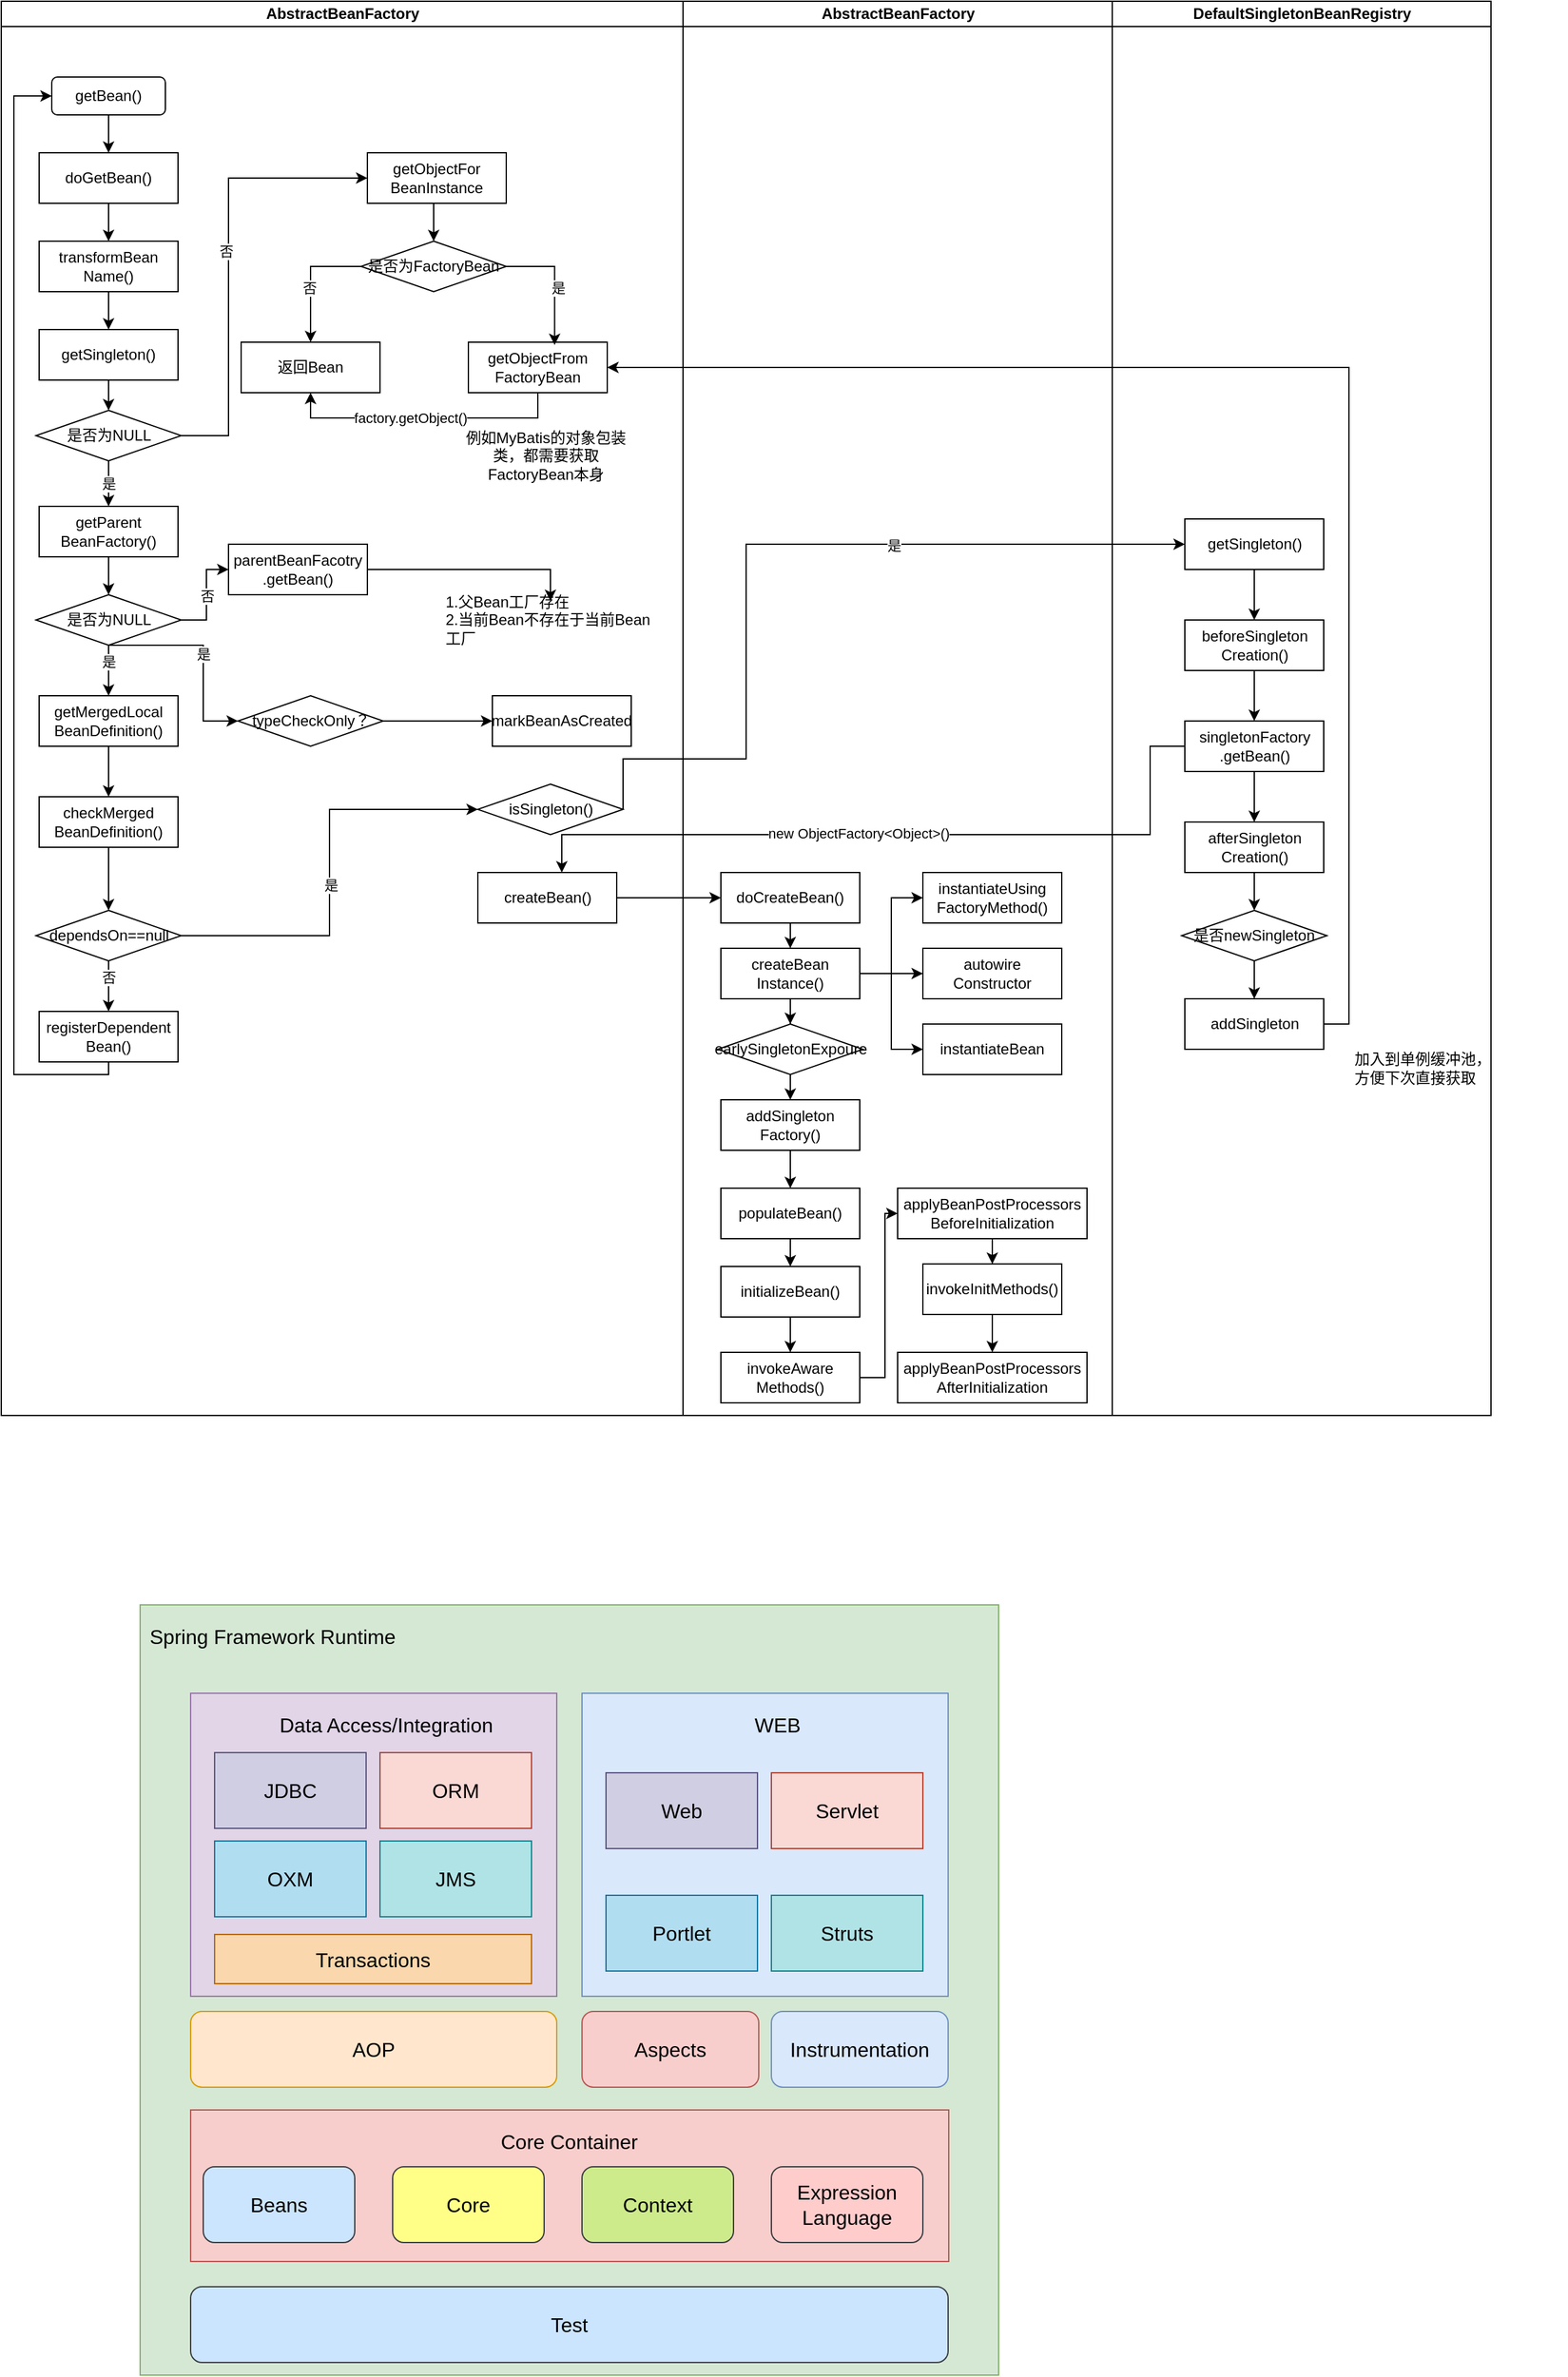 <mxfile version="26.2.4" pages="11">
  <diagram id="uI3kbpiiPvoebp64g3PW" name="getBean">
    <mxGraphModel dx="984" dy="624" grid="1" gridSize="10" guides="1" tooltips="1" connect="1" arrows="1" fold="1" page="1" pageScale="1" pageWidth="827" pageHeight="1169" math="0" shadow="0">
      <root>
        <mxCell id="0" />
        <mxCell id="1" parent="0" />
        <mxCell id="9TlQ2P_TALhfoBJS6eQ2-1" value="AbstractBeanFactory" style="swimlane;html=1;startSize=20;horizontal=1;direction=east;verticalAlign=middle;align=center;" parent="1" vertex="1">
          <mxGeometry x="10" y="210" width="540" height="1120" as="geometry" />
        </mxCell>
        <mxCell id="3fI6ZfX3B699IxgM1z3Z-5" style="edgeStyle=orthogonalEdgeStyle;rounded=0;orthogonalLoop=1;jettySize=auto;html=1;exitX=0.5;exitY=1;exitDx=0;exitDy=0;entryX=0.5;entryY=0;entryDx=0;entryDy=0;" parent="9TlQ2P_TALhfoBJS6eQ2-1" source="3fI6ZfX3B699IxgM1z3Z-2" target="3fI6ZfX3B699IxgM1z3Z-3" edge="1">
          <mxGeometry relative="1" as="geometry" />
        </mxCell>
        <mxCell id="3fI6ZfX3B699IxgM1z3Z-2" value="getBean()" style="rounded=1;whiteSpace=wrap;html=1;" parent="9TlQ2P_TALhfoBJS6eQ2-1" vertex="1">
          <mxGeometry x="40" y="60" width="90" height="30" as="geometry" />
        </mxCell>
        <mxCell id="3fI6ZfX3B699IxgM1z3Z-6" style="edgeStyle=orthogonalEdgeStyle;rounded=0;orthogonalLoop=1;jettySize=auto;html=1;exitX=0.5;exitY=1;exitDx=0;exitDy=0;" parent="9TlQ2P_TALhfoBJS6eQ2-1" source="3fI6ZfX3B699IxgM1z3Z-3" target="3fI6ZfX3B699IxgM1z3Z-4" edge="1">
          <mxGeometry relative="1" as="geometry" />
        </mxCell>
        <mxCell id="3fI6ZfX3B699IxgM1z3Z-3" value="doGetBean()" style="rounded=0;whiteSpace=wrap;html=1;" parent="9TlQ2P_TALhfoBJS6eQ2-1" vertex="1">
          <mxGeometry x="30" y="120" width="110" height="40" as="geometry" />
        </mxCell>
        <mxCell id="3fI6ZfX3B699IxgM1z3Z-8" style="edgeStyle=orthogonalEdgeStyle;rounded=0;orthogonalLoop=1;jettySize=auto;html=1;exitX=0.5;exitY=1;exitDx=0;exitDy=0;" parent="9TlQ2P_TALhfoBJS6eQ2-1" source="3fI6ZfX3B699IxgM1z3Z-4" target="3fI6ZfX3B699IxgM1z3Z-7" edge="1">
          <mxGeometry relative="1" as="geometry" />
        </mxCell>
        <mxCell id="3fI6ZfX3B699IxgM1z3Z-4" value="transformBean&lt;div&gt;Name()&lt;/div&gt;" style="rounded=0;whiteSpace=wrap;html=1;" parent="9TlQ2P_TALhfoBJS6eQ2-1" vertex="1">
          <mxGeometry x="30" y="190" width="110" height="40" as="geometry" />
        </mxCell>
        <mxCell id="3fI6ZfX3B699IxgM1z3Z-10" style="edgeStyle=orthogonalEdgeStyle;rounded=0;orthogonalLoop=1;jettySize=auto;html=1;exitX=0.5;exitY=1;exitDx=0;exitDy=0;" parent="9TlQ2P_TALhfoBJS6eQ2-1" source="3fI6ZfX3B699IxgM1z3Z-7" target="3fI6ZfX3B699IxgM1z3Z-9" edge="1">
          <mxGeometry relative="1" as="geometry" />
        </mxCell>
        <mxCell id="3fI6ZfX3B699IxgM1z3Z-7" value="getSingleton()" style="rounded=0;whiteSpace=wrap;html=1;" parent="9TlQ2P_TALhfoBJS6eQ2-1" vertex="1">
          <mxGeometry x="30" y="260" width="110" height="40" as="geometry" />
        </mxCell>
        <mxCell id="3fI6ZfX3B699IxgM1z3Z-12" style="edgeStyle=orthogonalEdgeStyle;rounded=0;orthogonalLoop=1;jettySize=auto;html=1;exitX=1;exitY=0.5;exitDx=0;exitDy=0;entryX=0;entryY=0.5;entryDx=0;entryDy=0;" parent="9TlQ2P_TALhfoBJS6eQ2-1" source="3fI6ZfX3B699IxgM1z3Z-9" target="3fI6ZfX3B699IxgM1z3Z-11" edge="1">
          <mxGeometry relative="1" as="geometry">
            <Array as="points">
              <mxPoint x="180" y="344" />
              <mxPoint x="180" y="140" />
            </Array>
          </mxGeometry>
        </mxCell>
        <mxCell id="3fI6ZfX3B699IxgM1z3Z-13" value="否" style="edgeLabel;html=1;align=center;verticalAlign=middle;resizable=0;points=[];" parent="3fI6ZfX3B699IxgM1z3Z-12" vertex="1" connectable="0">
          <mxGeometry x="0.043" y="2" relative="1" as="geometry">
            <mxPoint as="offset" />
          </mxGeometry>
        </mxCell>
        <mxCell id="3fI6ZfX3B699IxgM1z3Z-28" value="是" style="edgeStyle=orthogonalEdgeStyle;rounded=0;orthogonalLoop=1;jettySize=auto;html=1;exitX=0.5;exitY=1;exitDx=0;exitDy=0;entryX=0.5;entryY=0;entryDx=0;entryDy=0;" parent="9TlQ2P_TALhfoBJS6eQ2-1" source="3fI6ZfX3B699IxgM1z3Z-9" target="3fI6ZfX3B699IxgM1z3Z-36" edge="1">
          <mxGeometry relative="1" as="geometry">
            <mxPoint x="110" y="410" as="targetPoint" />
          </mxGeometry>
        </mxCell>
        <mxCell id="3fI6ZfX3B699IxgM1z3Z-9" value="是否为NULL" style="rhombus;whiteSpace=wrap;html=1;" parent="9TlQ2P_TALhfoBJS6eQ2-1" vertex="1">
          <mxGeometry x="27.5" y="324" width="115" height="40" as="geometry" />
        </mxCell>
        <mxCell id="3fI6ZfX3B699IxgM1z3Z-17" style="edgeStyle=orthogonalEdgeStyle;rounded=0;orthogonalLoop=1;jettySize=auto;html=1;exitX=0.5;exitY=1;exitDx=0;exitDy=0;entryX=0.5;entryY=0;entryDx=0;entryDy=0;" parent="9TlQ2P_TALhfoBJS6eQ2-1" source="3fI6ZfX3B699IxgM1z3Z-11" target="3fI6ZfX3B699IxgM1z3Z-14" edge="1">
          <mxGeometry relative="1" as="geometry" />
        </mxCell>
        <mxCell id="3fI6ZfX3B699IxgM1z3Z-11" value="getObjectFor&lt;br&gt;BeanInstance" style="rounded=0;whiteSpace=wrap;html=1;" parent="9TlQ2P_TALhfoBJS6eQ2-1" vertex="1">
          <mxGeometry x="290" y="120" width="110" height="40" as="geometry" />
        </mxCell>
        <mxCell id="3fI6ZfX3B699IxgM1z3Z-18" style="edgeStyle=orthogonalEdgeStyle;rounded=0;orthogonalLoop=1;jettySize=auto;html=1;exitX=0;exitY=0.5;exitDx=0;exitDy=0;entryX=0.5;entryY=0;entryDx=0;entryDy=0;" parent="9TlQ2P_TALhfoBJS6eQ2-1" source="3fI6ZfX3B699IxgM1z3Z-14" target="3fI6ZfX3B699IxgM1z3Z-15" edge="1">
          <mxGeometry relative="1" as="geometry" />
        </mxCell>
        <mxCell id="3fI6ZfX3B699IxgM1z3Z-21" value="否" style="edgeLabel;html=1;align=center;verticalAlign=middle;resizable=0;points=[];" parent="3fI6ZfX3B699IxgM1z3Z-18" vertex="1" connectable="0">
          <mxGeometry x="0.13" relative="1" as="geometry">
            <mxPoint x="-1" as="offset" />
          </mxGeometry>
        </mxCell>
        <mxCell id="3fI6ZfX3B699IxgM1z3Z-14" value="是否为FactoryBean" style="rhombus;whiteSpace=wrap;html=1;" parent="9TlQ2P_TALhfoBJS6eQ2-1" vertex="1">
          <mxGeometry x="285" y="190" width="115" height="40" as="geometry" />
        </mxCell>
        <mxCell id="3fI6ZfX3B699IxgM1z3Z-15" value="返回Bean" style="rounded=0;whiteSpace=wrap;html=1;" parent="9TlQ2P_TALhfoBJS6eQ2-1" vertex="1">
          <mxGeometry x="190" y="270" width="110" height="40" as="geometry" />
        </mxCell>
        <mxCell id="3fI6ZfX3B699IxgM1z3Z-23" style="edgeStyle=orthogonalEdgeStyle;rounded=0;orthogonalLoop=1;jettySize=auto;html=1;exitX=0.5;exitY=1;exitDx=0;exitDy=0;entryX=0.5;entryY=1;entryDx=0;entryDy=0;" parent="9TlQ2P_TALhfoBJS6eQ2-1" source="3fI6ZfX3B699IxgM1z3Z-16" target="3fI6ZfX3B699IxgM1z3Z-15" edge="1">
          <mxGeometry relative="1" as="geometry" />
        </mxCell>
        <mxCell id="3fI6ZfX3B699IxgM1z3Z-24" value="factory.getObject()" style="edgeLabel;html=1;align=center;verticalAlign=middle;resizable=0;points=[];" parent="3fI6ZfX3B699IxgM1z3Z-23" vertex="1" connectable="0">
          <mxGeometry x="0.101" relative="1" as="geometry">
            <mxPoint as="offset" />
          </mxGeometry>
        </mxCell>
        <mxCell id="3fI6ZfX3B699IxgM1z3Z-16" value="getObjectFrom&lt;br&gt;FactoryBean" style="rounded=0;whiteSpace=wrap;html=1;" parent="9TlQ2P_TALhfoBJS6eQ2-1" vertex="1">
          <mxGeometry x="370" y="270" width="110" height="40" as="geometry" />
        </mxCell>
        <mxCell id="3fI6ZfX3B699IxgM1z3Z-19" style="edgeStyle=orthogonalEdgeStyle;rounded=0;orthogonalLoop=1;jettySize=auto;html=1;exitX=1;exitY=0.5;exitDx=0;exitDy=0;entryX=0.621;entryY=0.055;entryDx=0;entryDy=0;entryPerimeter=0;" parent="9TlQ2P_TALhfoBJS6eQ2-1" source="3fI6ZfX3B699IxgM1z3Z-14" target="3fI6ZfX3B699IxgM1z3Z-16" edge="1">
          <mxGeometry relative="1" as="geometry" />
        </mxCell>
        <mxCell id="3fI6ZfX3B699IxgM1z3Z-22" value="是" style="edgeLabel;html=1;align=center;verticalAlign=middle;resizable=0;points=[];" parent="3fI6ZfX3B699IxgM1z3Z-19" vertex="1" connectable="0">
          <mxGeometry x="0.09" y="2" relative="1" as="geometry">
            <mxPoint as="offset" />
          </mxGeometry>
        </mxCell>
        <mxCell id="3fI6ZfX3B699IxgM1z3Z-25" value="例如MyBatis的对象包装类，都需要获取FactoryBean本身" style="text;html=1;align=center;verticalAlign=middle;whiteSpace=wrap;rounded=0;" parent="9TlQ2P_TALhfoBJS6eQ2-1" vertex="1">
          <mxGeometry x="364" y="345" width="135" height="30" as="geometry" />
        </mxCell>
        <mxCell id="3fI6ZfX3B699IxgM1z3Z-30" style="edgeStyle=orthogonalEdgeStyle;rounded=0;orthogonalLoop=1;jettySize=auto;html=1;exitX=0.5;exitY=1;exitDx=0;exitDy=0;" parent="9TlQ2P_TALhfoBJS6eQ2-1" source="3fI6ZfX3B699IxgM1z3Z-26" target="3fI6ZfX3B699IxgM1z3Z-29" edge="1">
          <mxGeometry relative="1" as="geometry" />
        </mxCell>
        <mxCell id="3fI6ZfX3B699IxgM1z3Z-26" value="getMergedLocal&lt;br&gt;BeanDefinition()" style="rounded=0;whiteSpace=wrap;html=1;" parent="9TlQ2P_TALhfoBJS6eQ2-1" vertex="1">
          <mxGeometry x="30" y="550" width="110" height="40" as="geometry" />
        </mxCell>
        <mxCell id="3fI6ZfX3B699IxgM1z3Z-32" style="edgeStyle=orthogonalEdgeStyle;rounded=0;orthogonalLoop=1;jettySize=auto;html=1;exitX=0.5;exitY=1;exitDx=0;exitDy=0;" parent="9TlQ2P_TALhfoBJS6eQ2-1" source="3fI6ZfX3B699IxgM1z3Z-29" target="3fI6ZfX3B699IxgM1z3Z-31" edge="1">
          <mxGeometry relative="1" as="geometry" />
        </mxCell>
        <mxCell id="3fI6ZfX3B699IxgM1z3Z-29" value="checkMerged&lt;br&gt;BeanDefinition()" style="rounded=0;whiteSpace=wrap;html=1;" parent="9TlQ2P_TALhfoBJS6eQ2-1" vertex="1">
          <mxGeometry x="30" y="630" width="110" height="40" as="geometry" />
        </mxCell>
        <mxCell id="3fI6ZfX3B699IxgM1z3Z-34" style="edgeStyle=orthogonalEdgeStyle;rounded=0;orthogonalLoop=1;jettySize=auto;html=1;exitX=0.5;exitY=1;exitDx=0;exitDy=0;entryX=0.5;entryY=0;entryDx=0;entryDy=0;" parent="9TlQ2P_TALhfoBJS6eQ2-1" source="3fI6ZfX3B699IxgM1z3Z-31" target="3fI6ZfX3B699IxgM1z3Z-33" edge="1">
          <mxGeometry relative="1" as="geometry" />
        </mxCell>
        <mxCell id="8FzlDd_L_NNcnBUdhIok-1" value="否" style="edgeLabel;html=1;align=center;verticalAlign=middle;resizable=0;points=[];" parent="3fI6ZfX3B699IxgM1z3Z-34" vertex="1" connectable="0">
          <mxGeometry x="-0.37" relative="1" as="geometry">
            <mxPoint as="offset" />
          </mxGeometry>
        </mxCell>
        <mxCell id="8FzlDd_L_NNcnBUdhIok-12" style="edgeStyle=orthogonalEdgeStyle;rounded=0;orthogonalLoop=1;jettySize=auto;html=1;exitX=1;exitY=0.5;exitDx=0;exitDy=0;entryX=0;entryY=0.5;entryDx=0;entryDy=0;" parent="9TlQ2P_TALhfoBJS6eQ2-1" source="3fI6ZfX3B699IxgM1z3Z-31" target="8FzlDd_L_NNcnBUdhIok-11" edge="1">
          <mxGeometry relative="1" as="geometry" />
        </mxCell>
        <mxCell id="8FzlDd_L_NNcnBUdhIok-14" value="是" style="edgeLabel;html=1;align=center;verticalAlign=middle;resizable=0;points=[];" parent="8FzlDd_L_NNcnBUdhIok-12" vertex="1" connectable="0">
          <mxGeometry x="-0.057" y="-1" relative="1" as="geometry">
            <mxPoint as="offset" />
          </mxGeometry>
        </mxCell>
        <mxCell id="3fI6ZfX3B699IxgM1z3Z-31" value="dependsOn==null" style="rhombus;whiteSpace=wrap;html=1;" parent="9TlQ2P_TALhfoBJS6eQ2-1" vertex="1">
          <mxGeometry x="27.5" y="720" width="115" height="40" as="geometry" />
        </mxCell>
        <mxCell id="3fI6ZfX3B699IxgM1z3Z-35" style="edgeStyle=orthogonalEdgeStyle;rounded=0;orthogonalLoop=1;jettySize=auto;html=1;exitX=0.5;exitY=1;exitDx=0;exitDy=0;entryX=0;entryY=0.5;entryDx=0;entryDy=0;" parent="9TlQ2P_TALhfoBJS6eQ2-1" source="3fI6ZfX3B699IxgM1z3Z-33" target="3fI6ZfX3B699IxgM1z3Z-2" edge="1">
          <mxGeometry relative="1" as="geometry">
            <mxPoint x="10" y="430" as="targetPoint" />
            <Array as="points">
              <mxPoint x="85" y="850" />
              <mxPoint x="10" y="850" />
              <mxPoint x="10" y="75" />
            </Array>
          </mxGeometry>
        </mxCell>
        <mxCell id="3fI6ZfX3B699IxgM1z3Z-33" value="registerDependent&lt;br&gt;Bean()" style="rounded=0;whiteSpace=wrap;html=1;" parent="9TlQ2P_TALhfoBJS6eQ2-1" vertex="1">
          <mxGeometry x="30" y="800" width="110" height="40" as="geometry" />
        </mxCell>
        <mxCell id="3fI6ZfX3B699IxgM1z3Z-38" style="edgeStyle=orthogonalEdgeStyle;rounded=0;orthogonalLoop=1;jettySize=auto;html=1;exitX=0.5;exitY=1;exitDx=0;exitDy=0;entryX=0.5;entryY=0;entryDx=0;entryDy=0;" parent="9TlQ2P_TALhfoBJS6eQ2-1" source="3fI6ZfX3B699IxgM1z3Z-36" target="3fI6ZfX3B699IxgM1z3Z-37" edge="1">
          <mxGeometry relative="1" as="geometry" />
        </mxCell>
        <mxCell id="3fI6ZfX3B699IxgM1z3Z-36" value="getParent&lt;br&gt;BeanFactory()" style="rounded=0;whiteSpace=wrap;html=1;" parent="9TlQ2P_TALhfoBJS6eQ2-1" vertex="1">
          <mxGeometry x="30" y="400" width="110" height="40" as="geometry" />
        </mxCell>
        <mxCell id="3fI6ZfX3B699IxgM1z3Z-39" style="edgeStyle=orthogonalEdgeStyle;rounded=0;orthogonalLoop=1;jettySize=auto;html=1;exitX=0.5;exitY=1;exitDx=0;exitDy=0;entryX=0.5;entryY=0;entryDx=0;entryDy=0;" parent="9TlQ2P_TALhfoBJS6eQ2-1" source="3fI6ZfX3B699IxgM1z3Z-37" target="3fI6ZfX3B699IxgM1z3Z-26" edge="1">
          <mxGeometry relative="1" as="geometry" />
        </mxCell>
        <mxCell id="8FzlDd_L_NNcnBUdhIok-2" value="是" style="edgeLabel;html=1;align=center;verticalAlign=middle;resizable=0;points=[];" parent="3fI6ZfX3B699IxgM1z3Z-39" vertex="1" connectable="0">
          <mxGeometry x="-0.35" relative="1" as="geometry">
            <mxPoint as="offset" />
          </mxGeometry>
        </mxCell>
        <mxCell id="8FzlDd_L_NNcnBUdhIok-4" value="否" style="edgeStyle=orthogonalEdgeStyle;rounded=0;orthogonalLoop=1;jettySize=auto;html=1;exitX=1;exitY=0.5;exitDx=0;exitDy=0;entryX=0;entryY=0.5;entryDx=0;entryDy=0;" parent="9TlQ2P_TALhfoBJS6eQ2-1" source="3fI6ZfX3B699IxgM1z3Z-37" target="8FzlDd_L_NNcnBUdhIok-3" edge="1">
          <mxGeometry relative="1" as="geometry" />
        </mxCell>
        <mxCell id="8FzlDd_L_NNcnBUdhIok-9" value="是" style="edgeStyle=orthogonalEdgeStyle;rounded=0;orthogonalLoop=1;jettySize=auto;html=1;exitX=0.5;exitY=1;exitDx=0;exitDy=0;entryX=0;entryY=0.5;entryDx=0;entryDy=0;" parent="9TlQ2P_TALhfoBJS6eQ2-1" source="3fI6ZfX3B699IxgM1z3Z-37" target="8FzlDd_L_NNcnBUdhIok-8" edge="1">
          <mxGeometry relative="1" as="geometry">
            <Array as="points">
              <mxPoint x="160" y="510" />
              <mxPoint x="160" y="570" />
            </Array>
          </mxGeometry>
        </mxCell>
        <mxCell id="3fI6ZfX3B699IxgM1z3Z-37" value="是否为NULL" style="rhombus;whiteSpace=wrap;html=1;" parent="9TlQ2P_TALhfoBJS6eQ2-1" vertex="1">
          <mxGeometry x="27.5" y="470" width="115" height="40" as="geometry" />
        </mxCell>
        <mxCell id="8FzlDd_L_NNcnBUdhIok-6" style="edgeStyle=orthogonalEdgeStyle;rounded=0;orthogonalLoop=1;jettySize=auto;html=1;exitX=1;exitY=0.5;exitDx=0;exitDy=0;" parent="9TlQ2P_TALhfoBJS6eQ2-1" source="8FzlDd_L_NNcnBUdhIok-3" target="8FzlDd_L_NNcnBUdhIok-5" edge="1">
          <mxGeometry relative="1" as="geometry" />
        </mxCell>
        <mxCell id="8FzlDd_L_NNcnBUdhIok-3" value="parentBeanFacotry&lt;div&gt;.getBean()&lt;/div&gt;" style="rounded=0;whiteSpace=wrap;html=1;" parent="9TlQ2P_TALhfoBJS6eQ2-1" vertex="1">
          <mxGeometry x="180" y="430" width="110" height="40" as="geometry" />
        </mxCell>
        <mxCell id="8FzlDd_L_NNcnBUdhIok-5" value="1.父Bean工厂存在&lt;br&gt;2.当前Bean不存在于当前Bean工厂" style="text;html=1;align=left;verticalAlign=middle;whiteSpace=wrap;rounded=0;" parent="9TlQ2P_TALhfoBJS6eQ2-1" vertex="1">
          <mxGeometry x="350" y="475" width="170" height="30" as="geometry" />
        </mxCell>
        <mxCell id="8FzlDd_L_NNcnBUdhIok-7" value="markBeanAsCreated" style="rounded=0;whiteSpace=wrap;html=1;" parent="9TlQ2P_TALhfoBJS6eQ2-1" vertex="1">
          <mxGeometry x="389" y="550" width="110" height="40" as="geometry" />
        </mxCell>
        <mxCell id="8FzlDd_L_NNcnBUdhIok-10" style="edgeStyle=orthogonalEdgeStyle;rounded=0;orthogonalLoop=1;jettySize=auto;html=1;exitX=1;exitY=0.5;exitDx=0;exitDy=0;entryX=0;entryY=0.5;entryDx=0;entryDy=0;" parent="9TlQ2P_TALhfoBJS6eQ2-1" source="8FzlDd_L_NNcnBUdhIok-8" target="8FzlDd_L_NNcnBUdhIok-7" edge="1">
          <mxGeometry relative="1" as="geometry" />
        </mxCell>
        <mxCell id="8FzlDd_L_NNcnBUdhIok-8" value="typeCheckOnly？" style="rhombus;whiteSpace=wrap;html=1;" parent="9TlQ2P_TALhfoBJS6eQ2-1" vertex="1">
          <mxGeometry x="187.5" y="550" width="115" height="40" as="geometry" />
        </mxCell>
        <mxCell id="8FzlDd_L_NNcnBUdhIok-11" value="isSingleton()" style="rhombus;whiteSpace=wrap;html=1;" parent="9TlQ2P_TALhfoBJS6eQ2-1" vertex="1">
          <mxGeometry x="377.5" y="620" width="115" height="40" as="geometry" />
        </mxCell>
        <mxCell id="8FzlDd_L_NNcnBUdhIok-30" value="createBean()" style="rounded=0;whiteSpace=wrap;html=1;" parent="9TlQ2P_TALhfoBJS6eQ2-1" vertex="1">
          <mxGeometry x="377.5" y="690" width="110" height="40" as="geometry" />
        </mxCell>
        <mxCell id="9TlQ2P_TALhfoBJS6eQ2-5" value="AbstractBeanFactory" style="swimlane;html=1;startSize=20;horizontal=1;direction=east;verticalAlign=middle;align=center;" parent="1" vertex="1">
          <mxGeometry x="550" y="210" width="340" height="1120" as="geometry" />
        </mxCell>
        <mxCell id="8FzlDd_L_NNcnBUdhIok-42" style="edgeStyle=orthogonalEdgeStyle;rounded=0;orthogonalLoop=1;jettySize=auto;html=1;exitX=0.5;exitY=1;exitDx=0;exitDy=0;entryX=0.5;entryY=0;entryDx=0;entryDy=0;" parent="9TlQ2P_TALhfoBJS6eQ2-5" source="8FzlDd_L_NNcnBUdhIok-33" target="8FzlDd_L_NNcnBUdhIok-34" edge="1">
          <mxGeometry relative="1" as="geometry" />
        </mxCell>
        <mxCell id="8FzlDd_L_NNcnBUdhIok-33" value="doCreateBean()" style="rounded=0;whiteSpace=wrap;html=1;" parent="9TlQ2P_TALhfoBJS6eQ2-5" vertex="1">
          <mxGeometry x="30" y="690" width="110" height="40" as="geometry" />
        </mxCell>
        <mxCell id="8FzlDd_L_NNcnBUdhIok-38" style="edgeStyle=orthogonalEdgeStyle;rounded=0;orthogonalLoop=1;jettySize=auto;html=1;exitX=1;exitY=0.5;exitDx=0;exitDy=0;entryX=0;entryY=0.5;entryDx=0;entryDy=0;" parent="9TlQ2P_TALhfoBJS6eQ2-5" source="8FzlDd_L_NNcnBUdhIok-34" target="8FzlDd_L_NNcnBUdhIok-35" edge="1">
          <mxGeometry relative="1" as="geometry" />
        </mxCell>
        <mxCell id="8FzlDd_L_NNcnBUdhIok-39" style="edgeStyle=orthogonalEdgeStyle;rounded=0;orthogonalLoop=1;jettySize=auto;html=1;exitX=1;exitY=0.5;exitDx=0;exitDy=0;" parent="9TlQ2P_TALhfoBJS6eQ2-5" source="8FzlDd_L_NNcnBUdhIok-34" target="8FzlDd_L_NNcnBUdhIok-36" edge="1">
          <mxGeometry relative="1" as="geometry" />
        </mxCell>
        <mxCell id="8FzlDd_L_NNcnBUdhIok-40" style="edgeStyle=orthogonalEdgeStyle;rounded=0;orthogonalLoop=1;jettySize=auto;html=1;exitX=1;exitY=0.5;exitDx=0;exitDy=0;entryX=0;entryY=0.5;entryDx=0;entryDy=0;" parent="9TlQ2P_TALhfoBJS6eQ2-5" source="8FzlDd_L_NNcnBUdhIok-34" target="8FzlDd_L_NNcnBUdhIok-37" edge="1">
          <mxGeometry relative="1" as="geometry" />
        </mxCell>
        <mxCell id="8FzlDd_L_NNcnBUdhIok-45" style="edgeStyle=orthogonalEdgeStyle;rounded=0;orthogonalLoop=1;jettySize=auto;html=1;exitX=0.5;exitY=1;exitDx=0;exitDy=0;" parent="9TlQ2P_TALhfoBJS6eQ2-5" source="8FzlDd_L_NNcnBUdhIok-34" target="8FzlDd_L_NNcnBUdhIok-43" edge="1">
          <mxGeometry relative="1" as="geometry" />
        </mxCell>
        <mxCell id="8FzlDd_L_NNcnBUdhIok-34" value="createBean&lt;br&gt;Instance()" style="rounded=0;whiteSpace=wrap;html=1;" parent="9TlQ2P_TALhfoBJS6eQ2-5" vertex="1">
          <mxGeometry x="30" y="750" width="110" height="40" as="geometry" />
        </mxCell>
        <mxCell id="8FzlDd_L_NNcnBUdhIok-35" value="instantiateUsing&lt;br&gt;FactoryMethod()" style="rounded=0;whiteSpace=wrap;html=1;" parent="9TlQ2P_TALhfoBJS6eQ2-5" vertex="1">
          <mxGeometry x="190" y="690" width="110" height="40" as="geometry" />
        </mxCell>
        <mxCell id="8FzlDd_L_NNcnBUdhIok-36" value="autowire&lt;br&gt;Constructor" style="rounded=0;whiteSpace=wrap;html=1;" parent="9TlQ2P_TALhfoBJS6eQ2-5" vertex="1">
          <mxGeometry x="190" y="750" width="110" height="40" as="geometry" />
        </mxCell>
        <mxCell id="8FzlDd_L_NNcnBUdhIok-37" value="instantiateBean" style="rounded=0;whiteSpace=wrap;html=1;" parent="9TlQ2P_TALhfoBJS6eQ2-5" vertex="1">
          <mxGeometry x="190" y="810" width="110" height="40" as="geometry" />
        </mxCell>
        <mxCell id="8FzlDd_L_NNcnBUdhIok-47" style="edgeStyle=orthogonalEdgeStyle;rounded=0;orthogonalLoop=1;jettySize=auto;html=1;exitX=0.5;exitY=1;exitDx=0;exitDy=0;entryX=0.5;entryY=0;entryDx=0;entryDy=0;" parent="9TlQ2P_TALhfoBJS6eQ2-5" source="8FzlDd_L_NNcnBUdhIok-43" target="8FzlDd_L_NNcnBUdhIok-46" edge="1">
          <mxGeometry relative="1" as="geometry" />
        </mxCell>
        <mxCell id="8FzlDd_L_NNcnBUdhIok-43" value="earlySingletonExpoure" style="rhombus;whiteSpace=wrap;html=1;" parent="9TlQ2P_TALhfoBJS6eQ2-5" vertex="1">
          <mxGeometry x="27.5" y="810" width="115" height="40" as="geometry" />
        </mxCell>
        <mxCell id="8FzlDd_L_NNcnBUdhIok-46" value="addSingleton&lt;br&gt;Factory()" style="rounded=0;whiteSpace=wrap;html=1;" parent="9TlQ2P_TALhfoBJS6eQ2-5" vertex="1">
          <mxGeometry x="30" y="870" width="110" height="40" as="geometry" />
        </mxCell>
        <mxCell id="8FzlDd_L_NNcnBUdhIok-51" value="applyBeanPostProcessors&lt;div&gt;BeforeInitialization&lt;/div&gt;" style="rounded=0;whiteSpace=wrap;html=1;" parent="9TlQ2P_TALhfoBJS6eQ2-5" vertex="1">
          <mxGeometry x="170" y="940" width="150" height="40" as="geometry" />
        </mxCell>
        <mxCell id="8FzlDd_L_NNcnBUdhIok-13" value="DefaultSingletonBeanRegistry" style="swimlane;html=1;startSize=20;horizontal=1;direction=east;verticalAlign=middle;align=center;" parent="1" vertex="1">
          <mxGeometry x="890" y="210" width="300" height="1120" as="geometry" />
        </mxCell>
        <mxCell id="8FzlDd_L_NNcnBUdhIok-22" style="edgeStyle=orthogonalEdgeStyle;rounded=0;orthogonalLoop=1;jettySize=auto;html=1;exitX=0.5;exitY=1;exitDx=0;exitDy=0;entryX=0.5;entryY=0;entryDx=0;entryDy=0;" parent="8FzlDd_L_NNcnBUdhIok-13" source="8FzlDd_L_NNcnBUdhIok-15" target="8FzlDd_L_NNcnBUdhIok-16" edge="1">
          <mxGeometry relative="1" as="geometry" />
        </mxCell>
        <mxCell id="8FzlDd_L_NNcnBUdhIok-15" value="getSingleton()" style="rounded=0;whiteSpace=wrap;html=1;" parent="8FzlDd_L_NNcnBUdhIok-13" vertex="1">
          <mxGeometry x="57.5" y="410" width="110" height="40" as="geometry" />
        </mxCell>
        <mxCell id="8FzlDd_L_NNcnBUdhIok-23" style="edgeStyle=orthogonalEdgeStyle;rounded=0;orthogonalLoop=1;jettySize=auto;html=1;exitX=0.5;exitY=1;exitDx=0;exitDy=0;" parent="8FzlDd_L_NNcnBUdhIok-13" source="8FzlDd_L_NNcnBUdhIok-16" target="8FzlDd_L_NNcnBUdhIok-17" edge="1">
          <mxGeometry relative="1" as="geometry" />
        </mxCell>
        <mxCell id="8FzlDd_L_NNcnBUdhIok-16" value="beforeSingleton&lt;div&gt;Creation()&lt;/div&gt;" style="rounded=0;whiteSpace=wrap;html=1;" parent="8FzlDd_L_NNcnBUdhIok-13" vertex="1">
          <mxGeometry x="57.5" y="490" width="110" height="40" as="geometry" />
        </mxCell>
        <mxCell id="8FzlDd_L_NNcnBUdhIok-24" style="edgeStyle=orthogonalEdgeStyle;rounded=0;orthogonalLoop=1;jettySize=auto;html=1;exitX=0.5;exitY=1;exitDx=0;exitDy=0;" parent="8FzlDd_L_NNcnBUdhIok-13" source="8FzlDd_L_NNcnBUdhIok-17" target="8FzlDd_L_NNcnBUdhIok-18" edge="1">
          <mxGeometry relative="1" as="geometry" />
        </mxCell>
        <mxCell id="8FzlDd_L_NNcnBUdhIok-17" value="singletonFactory&lt;br&gt;.getBean()" style="rounded=0;whiteSpace=wrap;html=1;" parent="8FzlDd_L_NNcnBUdhIok-13" vertex="1">
          <mxGeometry x="57.5" y="570" width="110" height="40" as="geometry" />
        </mxCell>
        <mxCell id="8FzlDd_L_NNcnBUdhIok-25" style="edgeStyle=orthogonalEdgeStyle;rounded=0;orthogonalLoop=1;jettySize=auto;html=1;exitX=0.5;exitY=1;exitDx=0;exitDy=0;" parent="8FzlDd_L_NNcnBUdhIok-13" source="8FzlDd_L_NNcnBUdhIok-18" target="8FzlDd_L_NNcnBUdhIok-19" edge="1">
          <mxGeometry relative="1" as="geometry" />
        </mxCell>
        <mxCell id="8FzlDd_L_NNcnBUdhIok-18" value="afterSingleton&lt;div&gt;Creation()&lt;/div&gt;" style="rounded=0;whiteSpace=wrap;html=1;" parent="8FzlDd_L_NNcnBUdhIok-13" vertex="1">
          <mxGeometry x="57.5" y="650" width="110" height="40" as="geometry" />
        </mxCell>
        <mxCell id="8FzlDd_L_NNcnBUdhIok-26" style="edgeStyle=orthogonalEdgeStyle;rounded=0;orthogonalLoop=1;jettySize=auto;html=1;exitX=0.5;exitY=1;exitDx=0;exitDy=0;" parent="8FzlDd_L_NNcnBUdhIok-13" source="8FzlDd_L_NNcnBUdhIok-19" target="8FzlDd_L_NNcnBUdhIok-20" edge="1">
          <mxGeometry relative="1" as="geometry" />
        </mxCell>
        <mxCell id="8FzlDd_L_NNcnBUdhIok-19" value="是否newSingleton" style="rhombus;whiteSpace=wrap;html=1;" parent="8FzlDd_L_NNcnBUdhIok-13" vertex="1">
          <mxGeometry x="55" y="720" width="115" height="40" as="geometry" />
        </mxCell>
        <mxCell id="8FzlDd_L_NNcnBUdhIok-20" value="addSingleton" style="rounded=0;whiteSpace=wrap;html=1;" parent="8FzlDd_L_NNcnBUdhIok-13" vertex="1">
          <mxGeometry x="57.5" y="790" width="110" height="40" as="geometry" />
        </mxCell>
        <mxCell id="8FzlDd_L_NNcnBUdhIok-21" value="加入到单例缓冲池，&lt;div&gt;方便下次直接获取&lt;/div&gt;" style="text;html=1;align=left;verticalAlign=middle;whiteSpace=wrap;rounded=0;" parent="8FzlDd_L_NNcnBUdhIok-13" vertex="1">
          <mxGeometry x="190" y="830" width="170" height="30" as="geometry" />
        </mxCell>
        <mxCell id="8FzlDd_L_NNcnBUdhIok-27" style="edgeStyle=orthogonalEdgeStyle;rounded=0;orthogonalLoop=1;jettySize=auto;html=1;exitX=1;exitY=0.5;exitDx=0;exitDy=0;entryX=1;entryY=0.5;entryDx=0;entryDy=0;" parent="1" source="8FzlDd_L_NNcnBUdhIok-20" target="3fI6ZfX3B699IxgM1z3Z-16" edge="1">
          <mxGeometry relative="1" as="geometry" />
        </mxCell>
        <mxCell id="8FzlDd_L_NNcnBUdhIok-28" style="edgeStyle=orthogonalEdgeStyle;rounded=0;orthogonalLoop=1;jettySize=auto;html=1;exitX=1;exitY=0.5;exitDx=0;exitDy=0;entryX=0;entryY=0.5;entryDx=0;entryDy=0;" parent="1" source="8FzlDd_L_NNcnBUdhIok-11" target="8FzlDd_L_NNcnBUdhIok-15" edge="1">
          <mxGeometry relative="1" as="geometry">
            <Array as="points">
              <mxPoint x="503" y="810" />
              <mxPoint x="600" y="810" />
              <mxPoint x="600" y="640" />
            </Array>
          </mxGeometry>
        </mxCell>
        <mxCell id="8FzlDd_L_NNcnBUdhIok-29" value="是" style="edgeLabel;html=1;align=center;verticalAlign=middle;resizable=0;points=[];" parent="8FzlDd_L_NNcnBUdhIok-28" vertex="1" connectable="0">
          <mxGeometry x="0.294" y="-1" relative="1" as="geometry">
            <mxPoint as="offset" />
          </mxGeometry>
        </mxCell>
        <mxCell id="8FzlDd_L_NNcnBUdhIok-31" style="edgeStyle=orthogonalEdgeStyle;rounded=0;orthogonalLoop=1;jettySize=auto;html=1;exitX=0;exitY=0.5;exitDx=0;exitDy=0;" parent="1" source="8FzlDd_L_NNcnBUdhIok-17" target="8FzlDd_L_NNcnBUdhIok-30" edge="1">
          <mxGeometry relative="1" as="geometry">
            <Array as="points">
              <mxPoint x="920" y="800" />
              <mxPoint x="920" y="870" />
              <mxPoint x="454" y="870" />
            </Array>
          </mxGeometry>
        </mxCell>
        <mxCell id="8FzlDd_L_NNcnBUdhIok-32" value="new ObjectFactory&amp;lt;Object&amp;gt;()" style="edgeLabel;html=1;align=center;verticalAlign=middle;resizable=0;points=[];" parent="8FzlDd_L_NNcnBUdhIok-31" vertex="1" connectable="0">
          <mxGeometry x="0.108" y="-1" relative="1" as="geometry">
            <mxPoint as="offset" />
          </mxGeometry>
        </mxCell>
        <mxCell id="8FzlDd_L_NNcnBUdhIok-41" style="edgeStyle=orthogonalEdgeStyle;rounded=0;orthogonalLoop=1;jettySize=auto;html=1;exitX=1;exitY=0.5;exitDx=0;exitDy=0;entryX=0;entryY=0.5;entryDx=0;entryDy=0;" parent="1" source="8FzlDd_L_NNcnBUdhIok-30" target="8FzlDd_L_NNcnBUdhIok-33" edge="1">
          <mxGeometry relative="1" as="geometry" />
        </mxCell>
        <mxCell id="8FzlDd_L_NNcnBUdhIok-55" style="edgeStyle=orthogonalEdgeStyle;rounded=0;orthogonalLoop=1;jettySize=auto;html=1;exitX=0.5;exitY=1;exitDx=0;exitDy=0;" parent="1" source="8FzlDd_L_NNcnBUdhIok-48" target="8FzlDd_L_NNcnBUdhIok-49" edge="1">
          <mxGeometry relative="1" as="geometry" />
        </mxCell>
        <mxCell id="8FzlDd_L_NNcnBUdhIok-48" value="populateBean()" style="rounded=0;whiteSpace=wrap;html=1;" parent="1" vertex="1">
          <mxGeometry x="580" y="1150" width="110" height="40" as="geometry" />
        </mxCell>
        <mxCell id="8FzlDd_L_NNcnBUdhIok-56" style="edgeStyle=orthogonalEdgeStyle;rounded=0;orthogonalLoop=1;jettySize=auto;html=1;exitX=0.5;exitY=1;exitDx=0;exitDy=0;" parent="1" source="8FzlDd_L_NNcnBUdhIok-49" target="8FzlDd_L_NNcnBUdhIok-50" edge="1">
          <mxGeometry relative="1" as="geometry" />
        </mxCell>
        <mxCell id="8FzlDd_L_NNcnBUdhIok-49" value="initializeBean()" style="rounded=0;whiteSpace=wrap;html=1;" parent="1" vertex="1">
          <mxGeometry x="580" y="1212" width="110" height="40" as="geometry" />
        </mxCell>
        <mxCell id="8FzlDd_L_NNcnBUdhIok-57" style="edgeStyle=orthogonalEdgeStyle;rounded=0;orthogonalLoop=1;jettySize=auto;html=1;exitX=1;exitY=0.5;exitDx=0;exitDy=0;entryX=0;entryY=0.5;entryDx=0;entryDy=0;" parent="1" source="8FzlDd_L_NNcnBUdhIok-50" target="8FzlDd_L_NNcnBUdhIok-51" edge="1">
          <mxGeometry relative="1" as="geometry">
            <Array as="points">
              <mxPoint x="710" y="1300" />
              <mxPoint x="710" y="1170" />
            </Array>
          </mxGeometry>
        </mxCell>
        <mxCell id="8FzlDd_L_NNcnBUdhIok-50" value="invokeAware&lt;br&gt;Methods()" style="rounded=0;whiteSpace=wrap;html=1;" parent="1" vertex="1">
          <mxGeometry x="580" y="1280" width="110" height="40" as="geometry" />
        </mxCell>
        <mxCell id="8FzlDd_L_NNcnBUdhIok-59" style="edgeStyle=orthogonalEdgeStyle;rounded=0;orthogonalLoop=1;jettySize=auto;html=1;exitX=0.5;exitY=1;exitDx=0;exitDy=0;" parent="1" source="8FzlDd_L_NNcnBUdhIok-52" target="8FzlDd_L_NNcnBUdhIok-53" edge="1">
          <mxGeometry relative="1" as="geometry" />
        </mxCell>
        <mxCell id="8FzlDd_L_NNcnBUdhIok-52" value="invokeInitMethods()" style="rounded=0;whiteSpace=wrap;html=1;" parent="1" vertex="1">
          <mxGeometry x="740" y="1210" width="110" height="40" as="geometry" />
        </mxCell>
        <mxCell id="8FzlDd_L_NNcnBUdhIok-53" value="applyBeanPostProcessors&lt;div&gt;AfterInitialization&lt;/div&gt;" style="rounded=0;whiteSpace=wrap;html=1;" parent="1" vertex="1">
          <mxGeometry x="720" y="1280" width="150" height="40" as="geometry" />
        </mxCell>
        <mxCell id="8FzlDd_L_NNcnBUdhIok-54" style="edgeStyle=orthogonalEdgeStyle;rounded=0;orthogonalLoop=1;jettySize=auto;html=1;exitX=0.5;exitY=1;exitDx=0;exitDy=0;" parent="1" source="8FzlDd_L_NNcnBUdhIok-46" target="8FzlDd_L_NNcnBUdhIok-48" edge="1">
          <mxGeometry relative="1" as="geometry" />
        </mxCell>
        <mxCell id="8FzlDd_L_NNcnBUdhIok-58" style="edgeStyle=orthogonalEdgeStyle;rounded=0;orthogonalLoop=1;jettySize=auto;html=1;exitX=0.5;exitY=1;exitDx=0;exitDy=0;" parent="1" source="8FzlDd_L_NNcnBUdhIok-51" target="8FzlDd_L_NNcnBUdhIok-52" edge="1">
          <mxGeometry relative="1" as="geometry" />
        </mxCell>
        <mxCell id="qqdgMW7412UWMXezAGMI-1" value="" style="rounded=0;whiteSpace=wrap;html=1;fillColor=#d5e8d4;strokeColor=#82b366;shadow=0;glass=0;" vertex="1" parent="1">
          <mxGeometry x="120" y="1480" width="680" height="610" as="geometry" />
        </mxCell>
        <mxCell id="qqdgMW7412UWMXezAGMI-2" value="Spring Framework Runtime" style="text;html=1;align=center;verticalAlign=middle;whiteSpace=wrap;rounded=0;fontSize=16;" vertex="1" parent="1">
          <mxGeometry x="120" y="1480" width="210" height="50" as="geometry" />
        </mxCell>
        <mxCell id="qqdgMW7412UWMXezAGMI-3" value="" style="rounded=0;whiteSpace=wrap;html=1;fillColor=#e1d5e7;strokeColor=#9673a6;" vertex="1" parent="1">
          <mxGeometry x="160" y="1550" width="290" height="240" as="geometry" />
        </mxCell>
        <mxCell id="qqdgMW7412UWMXezAGMI-4" value="Data Access/Integration" style="text;html=1;align=center;verticalAlign=middle;whiteSpace=wrap;rounded=0;fontSize=16;" vertex="1" parent="1">
          <mxGeometry x="210" y="1550" width="210" height="50" as="geometry" />
        </mxCell>
        <mxCell id="qqdgMW7412UWMXezAGMI-5" value="&lt;font style=&quot;font-size: 16px;&quot;&gt;JDBC&lt;/font&gt;" style="rounded=0;whiteSpace=wrap;html=1;fillColor=#d0cee2;strokeColor=#56517e;" vertex="1" parent="1">
          <mxGeometry x="179" y="1597" width="120" height="60" as="geometry" />
        </mxCell>
        <mxCell id="qqdgMW7412UWMXezAGMI-6" value="&lt;font style=&quot;font-size: 16px;&quot;&gt;ORM&lt;/font&gt;" style="rounded=0;whiteSpace=wrap;html=1;fillColor=#fad9d5;strokeColor=#ae4132;" vertex="1" parent="1">
          <mxGeometry x="310" y="1597" width="120" height="60" as="geometry" />
        </mxCell>
        <mxCell id="qqdgMW7412UWMXezAGMI-7" value="&lt;font style=&quot;font-size: 16px;&quot;&gt;OXM&lt;/font&gt;" style="rounded=0;whiteSpace=wrap;html=1;fillColor=#b1ddf0;strokeColor=#10739e;" vertex="1" parent="1">
          <mxGeometry x="179" y="1667" width="120" height="60" as="geometry" />
        </mxCell>
        <mxCell id="qqdgMW7412UWMXezAGMI-8" value="&lt;font style=&quot;font-size: 16px;&quot;&gt;JMS&lt;/font&gt;" style="rounded=0;whiteSpace=wrap;html=1;fillColor=#b0e3e6;strokeColor=#0e8088;" vertex="1" parent="1">
          <mxGeometry x="310" y="1667" width="120" height="60" as="geometry" />
        </mxCell>
        <mxCell id="qqdgMW7412UWMXezAGMI-10" value="&lt;font style=&quot;font-size: 16px;&quot;&gt;Transactions&lt;/font&gt;" style="rounded=0;whiteSpace=wrap;html=1;fillColor=#fad7ac;strokeColor=#b46504;" vertex="1" parent="1">
          <mxGeometry x="179" y="1741" width="251" height="39" as="geometry" />
        </mxCell>
        <mxCell id="qqdgMW7412UWMXezAGMI-11" value="" style="rounded=0;whiteSpace=wrap;html=1;fillColor=#dae8fc;strokeColor=#6c8ebf;" vertex="1" parent="1">
          <mxGeometry x="470" y="1550" width="290" height="240" as="geometry" />
        </mxCell>
        <mxCell id="qqdgMW7412UWMXezAGMI-12" value="WEB" style="text;html=1;align=center;verticalAlign=middle;whiteSpace=wrap;rounded=0;fontSize=16;" vertex="1" parent="1">
          <mxGeometry x="520" y="1550" width="210" height="50" as="geometry" />
        </mxCell>
        <mxCell id="qqdgMW7412UWMXezAGMI-13" value="&lt;font style=&quot;font-size: 16px;&quot;&gt;Web&lt;/font&gt;" style="rounded=0;whiteSpace=wrap;html=1;fillColor=#d0cee2;strokeColor=#56517e;" vertex="1" parent="1">
          <mxGeometry x="489" y="1613" width="120" height="60" as="geometry" />
        </mxCell>
        <mxCell id="qqdgMW7412UWMXezAGMI-14" value="&lt;font style=&quot;font-size: 16px;&quot;&gt;Servlet&lt;/font&gt;" style="rounded=0;whiteSpace=wrap;html=1;fillColor=#fad9d5;strokeColor=#ae4132;" vertex="1" parent="1">
          <mxGeometry x="620" y="1613" width="120" height="60" as="geometry" />
        </mxCell>
        <mxCell id="qqdgMW7412UWMXezAGMI-15" value="&lt;font style=&quot;font-size: 16px;&quot;&gt;Portlet&lt;/font&gt;" style="rounded=0;whiteSpace=wrap;html=1;fillColor=#b1ddf0;strokeColor=#10739e;" vertex="1" parent="1">
          <mxGeometry x="489" y="1710" width="120" height="60" as="geometry" />
        </mxCell>
        <mxCell id="qqdgMW7412UWMXezAGMI-16" value="&lt;font style=&quot;font-size: 16px;&quot;&gt;Struts&lt;/font&gt;" style="rounded=0;whiteSpace=wrap;html=1;fillColor=#b0e3e6;strokeColor=#0e8088;" vertex="1" parent="1">
          <mxGeometry x="620" y="1710" width="120" height="60" as="geometry" />
        </mxCell>
        <mxCell id="qqdgMW7412UWMXezAGMI-18" value="&lt;font style=&quot;font-size: 16px;&quot;&gt;AOP&lt;/font&gt;" style="rounded=1;whiteSpace=wrap;html=1;fillColor=#ffe6cc;strokeColor=#d79b00;" vertex="1" parent="1">
          <mxGeometry x="160" y="1802" width="290" height="60" as="geometry" />
        </mxCell>
        <mxCell id="qqdgMW7412UWMXezAGMI-19" value="&lt;font style=&quot;font-size: 16px;&quot;&gt;Aspects&lt;/font&gt;" style="rounded=1;whiteSpace=wrap;html=1;fillColor=#f8cecc;strokeColor=#b85450;" vertex="1" parent="1">
          <mxGeometry x="470" y="1802" width="140" height="60" as="geometry" />
        </mxCell>
        <mxCell id="qqdgMW7412UWMXezAGMI-20" value="&lt;font style=&quot;font-size: 16px;&quot;&gt;Instrumentation&lt;/font&gt;" style="rounded=1;whiteSpace=wrap;html=1;fillColor=#dae8fc;strokeColor=#6c8ebf;" vertex="1" parent="1">
          <mxGeometry x="620" y="1802" width="140" height="60" as="geometry" />
        </mxCell>
        <mxCell id="qqdgMW7412UWMXezAGMI-23" value="" style="rounded=0;whiteSpace=wrap;html=1;fillColor=#f8cecc;strokeColor=#b85450;" vertex="1" parent="1">
          <mxGeometry x="160" y="1880" width="600.5" height="120" as="geometry" />
        </mxCell>
        <mxCell id="qqdgMW7412UWMXezAGMI-24" value="Core Container" style="text;html=1;align=center;verticalAlign=middle;whiteSpace=wrap;rounded=0;fontSize=16;" vertex="1" parent="1">
          <mxGeometry x="160" y="1880" width="600" height="50" as="geometry" />
        </mxCell>
        <mxCell id="qqdgMW7412UWMXezAGMI-25" value="&lt;font style=&quot;font-size: 16px;&quot;&gt;Beans&lt;/font&gt;" style="rounded=1;whiteSpace=wrap;html=1;fillColor=#cce5ff;strokeColor=#36393d;" vertex="1" parent="1">
          <mxGeometry x="170" y="1925" width="120" height="60" as="geometry" />
        </mxCell>
        <mxCell id="qqdgMW7412UWMXezAGMI-26" value="&lt;font style=&quot;font-size: 16px;&quot;&gt;Core&lt;/font&gt;" style="rounded=1;whiteSpace=wrap;html=1;fillColor=#ffff88;strokeColor=#36393d;" vertex="1" parent="1">
          <mxGeometry x="320" y="1925" width="120" height="60" as="geometry" />
        </mxCell>
        <mxCell id="qqdgMW7412UWMXezAGMI-27" value="&lt;font style=&quot;font-size: 16px;&quot;&gt;Context&lt;/font&gt;" style="rounded=1;whiteSpace=wrap;html=1;fillColor=#cdeb8b;strokeColor=#36393d;" vertex="1" parent="1">
          <mxGeometry x="470" y="1925" width="120" height="60" as="geometry" />
        </mxCell>
        <mxCell id="qqdgMW7412UWMXezAGMI-28" value="&lt;span style=&quot;font-size: 16px;&quot;&gt;Expression&lt;br&gt;Language&lt;/span&gt;" style="rounded=1;whiteSpace=wrap;html=1;fillColor=#ffcccc;strokeColor=#36393d;" vertex="1" parent="1">
          <mxGeometry x="620" y="1925" width="120" height="60" as="geometry" />
        </mxCell>
        <mxCell id="qqdgMW7412UWMXezAGMI-29" value="&lt;font style=&quot;font-size: 16px;&quot;&gt;Test&lt;/font&gt;" style="rounded=1;whiteSpace=wrap;html=1;fillColor=#cce5ff;strokeColor=#36393d;" vertex="1" parent="1">
          <mxGeometry x="160" y="2020" width="600" height="60" as="geometry" />
        </mxCell>
      </root>
    </mxGraphModel>
  </diagram>
  <diagram id="V2Lm9X90hsyHm_2Jpi-1" name="循环依赖">
    <mxGraphModel dx="1038" dy="624" grid="0" gridSize="10" guides="1" tooltips="1" connect="1" arrows="1" fold="1" page="0" pageScale="1" pageWidth="827" pageHeight="1169" math="0" shadow="0">
      <root>
        <mxCell id="0" />
        <mxCell id="1" parent="0" />
        <mxCell id="qsixy9FHYtFsXlv4dmKB-4" style="edgeStyle=orthogonalEdgeStyle;rounded=0;orthogonalLoop=1;jettySize=auto;html=1;exitX=0.5;exitY=1;exitDx=0;exitDy=0;" parent="1" source="qsixy9FHYtFsXlv4dmKB-1" target="qsixy9FHYtFsXlv4dmKB-2" edge="1">
          <mxGeometry relative="1" as="geometry" />
        </mxCell>
        <mxCell id="qsixy9FHYtFsXlv4dmKB-1" value="开始" style="ellipse;whiteSpace=wrap;html=1;fontSize=14;" parent="1" vertex="1">
          <mxGeometry x="-174.5" y="137" width="105" height="48" as="geometry" />
        </mxCell>
        <mxCell id="qsixy9FHYtFsXlv4dmKB-5" style="edgeStyle=orthogonalEdgeStyle;rounded=0;orthogonalLoop=1;jettySize=auto;html=1;exitX=0.5;exitY=1;exitDx=0;exitDy=0;" parent="1" source="qsixy9FHYtFsXlv4dmKB-2" target="qsixy9FHYtFsXlv4dmKB-3" edge="1">
          <mxGeometry relative="1" as="geometry" />
        </mxCell>
        <mxCell id="qsixy9FHYtFsXlv4dmKB-2" value="根据beanName从现有实例缓存中获取当前实例" style="rounded=1;whiteSpace=wrap;html=1;fontSize=14;" parent="1" vertex="1">
          <mxGeometry x="-186" y="212" width="128" height="70" as="geometry" />
        </mxCell>
        <mxCell id="rnyJIGoyTwCXXDh84Sm9-1" style="edgeStyle=orthogonalEdgeStyle;rounded=0;orthogonalLoop=1;jettySize=auto;html=1;exitX=1;exitY=0.5;exitDx=0;exitDy=0;" edge="1" parent="1" source="qsixy9FHYtFsXlv4dmKB-3" target="qsixy9FHYtFsXlv4dmKB-9">
          <mxGeometry relative="1" as="geometry" />
        </mxCell>
        <mxCell id="rnyJIGoyTwCXXDh84Sm9-9" value="是" style="edgeLabel;html=1;align=center;verticalAlign=middle;resizable=0;points=[];" vertex="1" connectable="0" parent="rnyJIGoyTwCXXDh84Sm9-1">
          <mxGeometry x="-0.34" y="-2" relative="1" as="geometry">
            <mxPoint as="offset" />
          </mxGeometry>
        </mxCell>
        <mxCell id="qsixy9FHYtFsXlv4dmKB-3" value="获取当前实例为空并且当前beanName正在创建中" style="rhombus;whiteSpace=wrap;html=1;fontSize=14;" parent="1" vertex="1">
          <mxGeometry x="-211" y="311" width="178" height="98" as="geometry" />
        </mxCell>
        <mxCell id="qsixy9FHYtFsXlv4dmKB-7" value="结束" style="ellipse;whiteSpace=wrap;html=1;fontSize=14;" parent="1" vertex="1">
          <mxGeometry x="-334.5" y="1647" width="105" height="48" as="geometry" />
        </mxCell>
        <mxCell id="rnyJIGoyTwCXXDh84Sm9-20" style="edgeStyle=orthogonalEdgeStyle;rounded=0;orthogonalLoop=1;jettySize=auto;html=1;exitX=0.5;exitY=1;exitDx=0;exitDy=0;" edge="1" parent="1" source="qsixy9FHYtFsXlv4dmKB-8" target="qsixy9FHYtFsXlv4dmKB-7">
          <mxGeometry relative="1" as="geometry" />
        </mxCell>
        <mxCell id="qsixy9FHYtFsXlv4dmKB-8" value="返回当前实例" style="rounded=1;whiteSpace=wrap;html=1;fontSize=14;" parent="1" vertex="1">
          <mxGeometry x="-342" y="1552.5" width="120" height="60" as="geometry" />
        </mxCell>
        <mxCell id="rnyJIGoyTwCXXDh84Sm9-2" style="edgeStyle=orthogonalEdgeStyle;rounded=0;orthogonalLoop=1;jettySize=auto;html=1;exitX=0.5;exitY=1;exitDx=0;exitDy=0;" edge="1" parent="1" source="qsixy9FHYtFsXlv4dmKB-9" target="qsixy9FHYtFsXlv4dmKB-10">
          <mxGeometry relative="1" as="geometry" />
        </mxCell>
        <mxCell id="qsixy9FHYtFsXlv4dmKB-9" value="根据beanName从早期引用实例缓存中获取当前实例" style="rounded=1;whiteSpace=wrap;html=1;fontSize=14;" parent="1" vertex="1">
          <mxGeometry x="-63" y="378" width="128" height="70" as="geometry" />
        </mxCell>
        <mxCell id="rnyJIGoyTwCXXDh84Sm9-3" style="edgeStyle=orthogonalEdgeStyle;rounded=0;orthogonalLoop=1;jettySize=auto;html=1;exitX=1;exitY=0.5;exitDx=0;exitDy=0;" edge="1" parent="1" source="qsixy9FHYtFsXlv4dmKB-10" target="qsixy9FHYtFsXlv4dmKB-11">
          <mxGeometry relative="1" as="geometry" />
        </mxCell>
        <mxCell id="rnyJIGoyTwCXXDh84Sm9-10" value="是" style="edgeLabel;html=1;align=center;verticalAlign=middle;resizable=0;points=[];" vertex="1" connectable="0" parent="rnyJIGoyTwCXXDh84Sm9-3">
          <mxGeometry x="-0.682" y="1" relative="1" as="geometry">
            <mxPoint as="offset" />
          </mxGeometry>
        </mxCell>
        <mxCell id="rnyJIGoyTwCXXDh84Sm9-21" style="edgeStyle=orthogonalEdgeStyle;rounded=0;orthogonalLoop=1;jettySize=auto;html=1;exitX=0;exitY=0.5;exitDx=0;exitDy=0;entryX=0.5;entryY=0;entryDx=0;entryDy=0;" edge="1" parent="1" source="qsixy9FHYtFsXlv4dmKB-10" target="qsixy9FHYtFsXlv4dmKB-8">
          <mxGeometry relative="1" as="geometry" />
        </mxCell>
        <mxCell id="rnyJIGoyTwCXXDh84Sm9-27" value="否" style="edgeLabel;html=1;align=center;verticalAlign=middle;resizable=0;points=[];" vertex="1" connectable="0" parent="rnyJIGoyTwCXXDh84Sm9-21">
          <mxGeometry x="-0.828" y="3" relative="1" as="geometry">
            <mxPoint as="offset" />
          </mxGeometry>
        </mxCell>
        <mxCell id="qsixy9FHYtFsXlv4dmKB-10" value="获取当前实例为空并且允许早期引用" style="rhombus;whiteSpace=wrap;html=1;fontSize=14;" parent="1" vertex="1">
          <mxGeometry x="-88" y="476" width="178" height="98" as="geometry" />
        </mxCell>
        <mxCell id="rnyJIGoyTwCXXDh84Sm9-4" style="edgeStyle=orthogonalEdgeStyle;rounded=0;orthogonalLoop=1;jettySize=auto;html=1;exitX=0.5;exitY=1;exitDx=0;exitDy=0;" edge="1" parent="1" source="qsixy9FHYtFsXlv4dmKB-11" target="qsixy9FHYtFsXlv4dmKB-12">
          <mxGeometry relative="1" as="geometry" />
        </mxCell>
        <mxCell id="qsixy9FHYtFsXlv4dmKB-11" value="锁定现有实例缓存" style="rounded=1;whiteSpace=wrap;html=1;fontSize=14;" parent="1" vertex="1">
          <mxGeometry x="53" y="574" width="128" height="70" as="geometry" />
        </mxCell>
        <mxCell id="rnyJIGoyTwCXXDh84Sm9-5" style="edgeStyle=orthogonalEdgeStyle;rounded=0;orthogonalLoop=1;jettySize=auto;html=1;exitX=0.5;exitY=1;exitDx=0;exitDy=0;" edge="1" parent="1" source="qsixy9FHYtFsXlv4dmKB-12" target="qsixy9FHYtFsXlv4dmKB-13">
          <mxGeometry relative="1" as="geometry" />
        </mxCell>
        <mxCell id="qsixy9FHYtFsXlv4dmKB-12" value="根据beanName再次从现有实例缓存中获取当前实例" style="rounded=1;whiteSpace=wrap;html=1;fontSize=14;" parent="1" vertex="1">
          <mxGeometry x="53" y="683" width="128" height="70" as="geometry" />
        </mxCell>
        <mxCell id="rnyJIGoyTwCXXDh84Sm9-6" style="edgeStyle=orthogonalEdgeStyle;rounded=0;orthogonalLoop=1;jettySize=auto;html=1;exitX=1;exitY=0.5;exitDx=0;exitDy=0;" edge="1" parent="1" source="qsixy9FHYtFsXlv4dmKB-13" target="qsixy9FHYtFsXlv4dmKB-14">
          <mxGeometry relative="1" as="geometry" />
        </mxCell>
        <mxCell id="rnyJIGoyTwCXXDh84Sm9-11" value="是" style="edgeLabel;html=1;align=center;verticalAlign=middle;resizable=0;points=[];" vertex="1" connectable="0" parent="rnyJIGoyTwCXXDh84Sm9-6">
          <mxGeometry x="-0.667" y="-2" relative="1" as="geometry">
            <mxPoint as="offset" />
          </mxGeometry>
        </mxCell>
        <mxCell id="rnyJIGoyTwCXXDh84Sm9-22" style="edgeStyle=orthogonalEdgeStyle;rounded=0;orthogonalLoop=1;jettySize=auto;html=1;exitX=0;exitY=0.5;exitDx=0;exitDy=0;entryX=0.5;entryY=0;entryDx=0;entryDy=0;" edge="1" parent="1" source="qsixy9FHYtFsXlv4dmKB-13" target="qsixy9FHYtFsXlv4dmKB-8">
          <mxGeometry relative="1" as="geometry" />
        </mxCell>
        <mxCell id="rnyJIGoyTwCXXDh84Sm9-28" value="否" style="edgeLabel;html=1;align=center;verticalAlign=middle;resizable=0;points=[];" vertex="1" connectable="0" parent="rnyJIGoyTwCXXDh84Sm9-22">
          <mxGeometry x="-0.699" y="1" relative="1" as="geometry">
            <mxPoint as="offset" />
          </mxGeometry>
        </mxCell>
        <mxCell id="qsixy9FHYtFsXlv4dmKB-13" value="获取当前实例为空" style="rhombus;whiteSpace=wrap;html=1;fontSize=14;" parent="1" vertex="1">
          <mxGeometry x="28" y="789" width="178" height="98" as="geometry" />
        </mxCell>
        <mxCell id="rnyJIGoyTwCXXDh84Sm9-8" style="edgeStyle=orthogonalEdgeStyle;rounded=0;orthogonalLoop=1;jettySize=auto;html=1;exitX=0.5;exitY=1;exitDx=0;exitDy=0;" edge="1" parent="1" source="qsixy9FHYtFsXlv4dmKB-14" target="qsixy9FHYtFsXlv4dmKB-15">
          <mxGeometry relative="1" as="geometry" />
        </mxCell>
        <mxCell id="qsixy9FHYtFsXlv4dmKB-14" value="根据beanName从早期引用实例缓存中获取当前实例" style="rounded=1;whiteSpace=wrap;html=1;fontSize=14;" parent="1" vertex="1">
          <mxGeometry x="176" y="865" width="128" height="70" as="geometry" />
        </mxCell>
        <mxCell id="rnyJIGoyTwCXXDh84Sm9-12" style="edgeStyle=orthogonalEdgeStyle;rounded=0;orthogonalLoop=1;jettySize=auto;html=1;exitX=1;exitY=0.5;exitDx=0;exitDy=0;" edge="1" parent="1" source="qsixy9FHYtFsXlv4dmKB-15" target="qsixy9FHYtFsXlv4dmKB-16">
          <mxGeometry relative="1" as="geometry" />
        </mxCell>
        <mxCell id="rnyJIGoyTwCXXDh84Sm9-13" value="是" style="edgeLabel;html=1;align=center;verticalAlign=middle;resizable=0;points=[];" vertex="1" connectable="0" parent="rnyJIGoyTwCXXDh84Sm9-12">
          <mxGeometry x="-0.68" relative="1" as="geometry">
            <mxPoint as="offset" />
          </mxGeometry>
        </mxCell>
        <mxCell id="rnyJIGoyTwCXXDh84Sm9-23" style="edgeStyle=orthogonalEdgeStyle;rounded=0;orthogonalLoop=1;jettySize=auto;html=1;exitX=0;exitY=0.5;exitDx=0;exitDy=0;entryX=0.5;entryY=0;entryDx=0;entryDy=0;" edge="1" parent="1" source="qsixy9FHYtFsXlv4dmKB-15" target="qsixy9FHYtFsXlv4dmKB-8">
          <mxGeometry relative="1" as="geometry" />
        </mxCell>
        <mxCell id="rnyJIGoyTwCXXDh84Sm9-29" value="否" style="edgeLabel;html=1;align=center;verticalAlign=middle;resizable=0;points=[];" vertex="1" connectable="0" parent="rnyJIGoyTwCXXDh84Sm9-23">
          <mxGeometry x="-0.403" y="-3" relative="1" as="geometry">
            <mxPoint as="offset" />
          </mxGeometry>
        </mxCell>
        <mxCell id="qsixy9FHYtFsXlv4dmKB-15" value="获取当前实例为空" style="rhombus;whiteSpace=wrap;html=1;fontSize=14;" parent="1" vertex="1">
          <mxGeometry x="151" y="956" width="178" height="98" as="geometry" />
        </mxCell>
        <mxCell id="rnyJIGoyTwCXXDh84Sm9-14" style="edgeStyle=orthogonalEdgeStyle;rounded=0;orthogonalLoop=1;jettySize=auto;html=1;exitX=0.5;exitY=1;exitDx=0;exitDy=0;" edge="1" parent="1" source="qsixy9FHYtFsXlv4dmKB-16" target="qsixy9FHYtFsXlv4dmKB-17">
          <mxGeometry relative="1" as="geometry" />
        </mxCell>
        <mxCell id="qsixy9FHYtFsXlv4dmKB-16" value="根据beanName从单例工厂缓存中获取当前实例工厂" style="rounded=1;whiteSpace=wrap;html=1;fontSize=14;" parent="1" vertex="1">
          <mxGeometry x="289" y="1045" width="128" height="70" as="geometry" />
        </mxCell>
        <mxCell id="rnyJIGoyTwCXXDh84Sm9-16" style="edgeStyle=orthogonalEdgeStyle;rounded=0;orthogonalLoop=1;jettySize=auto;html=1;exitX=1;exitY=0.5;exitDx=0;exitDy=0;" edge="1" parent="1" source="qsixy9FHYtFsXlv4dmKB-17" target="qsixy9FHYtFsXlv4dmKB-18">
          <mxGeometry relative="1" as="geometry" />
        </mxCell>
        <mxCell id="rnyJIGoyTwCXXDh84Sm9-34" value="是" style="edgeLabel;html=1;align=center;verticalAlign=middle;resizable=0;points=[];" vertex="1" connectable="0" parent="rnyJIGoyTwCXXDh84Sm9-16">
          <mxGeometry x="-0.476" y="1" relative="1" as="geometry">
            <mxPoint as="offset" />
          </mxGeometry>
        </mxCell>
        <mxCell id="rnyJIGoyTwCXXDh84Sm9-24" style="edgeStyle=orthogonalEdgeStyle;rounded=0;orthogonalLoop=1;jettySize=auto;html=1;exitX=0;exitY=0.5;exitDx=0;exitDy=0;entryX=0.5;entryY=0;entryDx=0;entryDy=0;" edge="1" parent="1" source="qsixy9FHYtFsXlv4dmKB-17" target="qsixy9FHYtFsXlv4dmKB-8">
          <mxGeometry relative="1" as="geometry" />
        </mxCell>
        <mxCell id="rnyJIGoyTwCXXDh84Sm9-30" value="否" style="edgeLabel;html=1;align=center;verticalAlign=middle;resizable=0;points=[];" vertex="1" connectable="0" parent="rnyJIGoyTwCXXDh84Sm9-24">
          <mxGeometry x="-0.077" y="1" relative="1" as="geometry">
            <mxPoint as="offset" />
          </mxGeometry>
        </mxCell>
        <mxCell id="qsixy9FHYtFsXlv4dmKB-17" value="获取当前实例工厂不为空" style="rhombus;whiteSpace=wrap;html=1;fontSize=14;" parent="1" vertex="1">
          <mxGeometry x="264" y="1139" width="178" height="98" as="geometry" />
        </mxCell>
        <mxCell id="rnyJIGoyTwCXXDh84Sm9-17" style="edgeStyle=orthogonalEdgeStyle;rounded=0;orthogonalLoop=1;jettySize=auto;html=1;exitX=0.5;exitY=1;exitDx=0;exitDy=0;" edge="1" parent="1" source="qsixy9FHYtFsXlv4dmKB-18" target="qsixy9FHYtFsXlv4dmKB-19">
          <mxGeometry relative="1" as="geometry" />
        </mxCell>
        <mxCell id="qsixy9FHYtFsXlv4dmKB-18" value="调用当前实例工厂的getObject方法获取当前实例" style="rounded=1;whiteSpace=wrap;html=1;fontSize=14;" parent="1" vertex="1">
          <mxGeometry x="417" y="1235" width="128" height="70" as="geometry" />
        </mxCell>
        <mxCell id="rnyJIGoyTwCXXDh84Sm9-18" style="edgeStyle=orthogonalEdgeStyle;rounded=0;orthogonalLoop=1;jettySize=auto;html=1;exitX=0.5;exitY=1;exitDx=0;exitDy=0;" edge="1" parent="1" source="qsixy9FHYtFsXlv4dmKB-19" target="qsixy9FHYtFsXlv4dmKB-20">
          <mxGeometry relative="1" as="geometry" />
        </mxCell>
        <mxCell id="qsixy9FHYtFsXlv4dmKB-19" value="放入早期引用实例缓存" style="rounded=1;whiteSpace=wrap;html=1;fontSize=14;" parent="1" vertex="1">
          <mxGeometry x="417" y="1336" width="128" height="70" as="geometry" />
        </mxCell>
        <mxCell id="rnyJIGoyTwCXXDh84Sm9-25" style="edgeStyle=orthogonalEdgeStyle;rounded=0;orthogonalLoop=1;jettySize=auto;html=1;exitX=0.5;exitY=1;exitDx=0;exitDy=0;entryX=0.5;entryY=0;entryDx=0;entryDy=0;" edge="1" parent="1" source="qsixy9FHYtFsXlv4dmKB-20" target="qsixy9FHYtFsXlv4dmKB-8">
          <mxGeometry relative="1" as="geometry" />
        </mxCell>
        <mxCell id="qsixy9FHYtFsXlv4dmKB-20" value="删除实例工厂缓存" style="rounded=1;whiteSpace=wrap;html=1;fontSize=14;" parent="1" vertex="1">
          <mxGeometry x="417" y="1433" width="128" height="70" as="geometry" />
        </mxCell>
        <mxCell id="rnyJIGoyTwCXXDh84Sm9-19" style="edgeStyle=orthogonalEdgeStyle;rounded=0;orthogonalLoop=1;jettySize=auto;html=1;exitX=0;exitY=0.5;exitDx=0;exitDy=0;entryX=0.5;entryY=0;entryDx=0;entryDy=0;" edge="1" parent="1" source="qsixy9FHYtFsXlv4dmKB-3" target="qsixy9FHYtFsXlv4dmKB-8">
          <mxGeometry relative="1" as="geometry">
            <mxPoint x="-135" y="1376" as="targetPoint" />
          </mxGeometry>
        </mxCell>
        <mxCell id="rnyJIGoyTwCXXDh84Sm9-26" value="否" style="edgeLabel;html=1;align=center;verticalAlign=middle;resizable=0;points=[];" vertex="1" connectable="0" parent="rnyJIGoyTwCXXDh84Sm9-19">
          <mxGeometry x="-0.941" y="1" relative="1" as="geometry">
            <mxPoint as="offset" />
          </mxGeometry>
        </mxCell>
        <mxCell id="rnyJIGoyTwCXXDh84Sm9-38" style="edgeStyle=orthogonalEdgeStyle;rounded=0;orthogonalLoop=1;jettySize=auto;html=1;exitX=0.5;exitY=0;exitDx=0;exitDy=0;entryX=0.5;entryY=1;entryDx=0;entryDy=0;" edge="1" parent="1" source="rnyJIGoyTwCXXDh84Sm9-36" target="rnyJIGoyTwCXXDh84Sm9-37">
          <mxGeometry relative="1" as="geometry" />
        </mxCell>
        <mxCell id="rnyJIGoyTwCXXDh84Sm9-45" value="&amp;nbsp;1.查询一级缓存" style="edgeLabel;html=1;align=center;verticalAlign=middle;resizable=0;points=[];" vertex="1" connectable="0" parent="rnyJIGoyTwCXXDh84Sm9-38">
          <mxGeometry x="0.046" y="-2" relative="1" as="geometry">
            <mxPoint as="offset" />
          </mxGeometry>
        </mxCell>
        <mxCell id="rnyJIGoyTwCXXDh84Sm9-36" value="请求Bean" style="rounded=0;whiteSpace=wrap;html=1;" vertex="1" parent="1">
          <mxGeometry x="-331" y="2038" width="120" height="60" as="geometry" />
        </mxCell>
        <mxCell id="rnyJIGoyTwCXXDh84Sm9-41" style="rounded=0;orthogonalLoop=1;jettySize=auto;html=1;exitX=0.5;exitY=0;exitDx=0;exitDy=0;entryX=0;entryY=0.5;entryDx=0;entryDy=0;" edge="1" parent="1" source="rnyJIGoyTwCXXDh84Sm9-37" target="rnyJIGoyTwCXXDh84Sm9-39">
          <mxGeometry relative="1" as="geometry" />
        </mxCell>
        <mxCell id="rnyJIGoyTwCXXDh84Sm9-46" value="2.查询二级缓存，查看Bean是否在创建中" style="edgeLabel;html=1;align=center;verticalAlign=middle;resizable=0;points=[];" vertex="1" connectable="0" parent="rnyJIGoyTwCXXDh84Sm9-41">
          <mxGeometry x="0.011" y="-4" relative="1" as="geometry">
            <mxPoint as="offset" />
          </mxGeometry>
        </mxCell>
        <mxCell id="rnyJIGoyTwCXXDh84Sm9-37" value="singletonObjects" style="rounded=0;whiteSpace=wrap;html=1;" vertex="1" parent="1">
          <mxGeometry x="-331" y="1866.5" width="120" height="60" as="geometry" />
        </mxCell>
        <mxCell id="rnyJIGoyTwCXXDh84Sm9-42" style="rounded=0;orthogonalLoop=1;jettySize=auto;html=1;exitX=1;exitY=0.5;exitDx=0;exitDy=0;entryX=0.75;entryY=0;entryDx=0;entryDy=0;" edge="1" parent="1" source="rnyJIGoyTwCXXDh84Sm9-39" target="rnyJIGoyTwCXXDh84Sm9-40">
          <mxGeometry relative="1" as="geometry" />
        </mxCell>
        <mxCell id="rnyJIGoyTwCXXDh84Sm9-47" value="3.请求ObjectFactory&lt;br&gt;创建Bean" style="edgeLabel;html=1;align=center;verticalAlign=middle;resizable=0;points=[];" vertex="1" connectable="0" parent="rnyJIGoyTwCXXDh84Sm9-42">
          <mxGeometry x="-0.171" y="3" relative="1" as="geometry">
            <mxPoint as="offset" />
          </mxGeometry>
        </mxCell>
        <mxCell id="rnyJIGoyTwCXXDh84Sm9-39" value="earlySingletonObjects" style="rounded=0;whiteSpace=wrap;html=1;" vertex="1" parent="1">
          <mxGeometry x="-125.5" y="1757.5" width="120" height="60" as="geometry" />
        </mxCell>
        <mxCell id="rnyJIGoyTwCXXDh84Sm9-44" style="rounded=0;orthogonalLoop=1;jettySize=auto;html=1;exitX=0.5;exitY=1;exitDx=0;exitDy=0;entryX=1;entryY=0.5;entryDx=0;entryDy=0;" edge="1" parent="1" source="rnyJIGoyTwCXXDh84Sm9-40" target="rnyJIGoyTwCXXDh84Sm9-36">
          <mxGeometry relative="1" as="geometry" />
        </mxCell>
        <mxCell id="rnyJIGoyTwCXXDh84Sm9-48" value="5.返回Bean" style="edgeLabel;html=1;align=center;verticalAlign=middle;resizable=0;points=[];" vertex="1" connectable="0" parent="rnyJIGoyTwCXXDh84Sm9-44">
          <mxGeometry x="0.016" y="-1" relative="1" as="geometry">
            <mxPoint as="offset" />
          </mxGeometry>
        </mxCell>
        <mxCell id="rnyJIGoyTwCXXDh84Sm9-40" value="singletonFactories" style="rounded=0;whiteSpace=wrap;html=1;" vertex="1" parent="1">
          <mxGeometry x="-2.5" y="1926.5" width="120" height="60" as="geometry" />
        </mxCell>
        <mxCell id="rnyJIGoyTwCXXDh84Sm9-43" style="rounded=0;orthogonalLoop=1;jettySize=auto;html=1;exitX=0.25;exitY=0;exitDx=0;exitDy=0;entryX=0.608;entryY=0.975;entryDx=0;entryDy=0;entryPerimeter=0;" edge="1" parent="1" source="rnyJIGoyTwCXXDh84Sm9-40" target="rnyJIGoyTwCXXDh84Sm9-39">
          <mxGeometry relative="1" as="geometry" />
        </mxCell>
        <mxCell id="rnyJIGoyTwCXXDh84Sm9-49" value="4.将Bean从三级缓存&lt;div&gt;移动到二级缓存&lt;/div&gt;" style="edgeLabel;html=1;align=center;verticalAlign=middle;resizable=0;points=[];" vertex="1" connectable="0" parent="rnyJIGoyTwCXXDh84Sm9-43">
          <mxGeometry x="-0.182" relative="1" as="geometry">
            <mxPoint as="offset" />
          </mxGeometry>
        </mxCell>
      </root>
    </mxGraphModel>
  </diagram>
  <diagram id="eP86VgvOTvZjfJoO_O4f" name="IO类型">
    <mxGraphModel dx="937" dy="594" grid="1" gridSize="10" guides="1" tooltips="1" connect="1" arrows="1" fold="1" page="1" pageScale="1" pageWidth="827" pageHeight="1169" math="0" shadow="0">
      <root>
        <mxCell id="0" />
        <mxCell id="1" parent="0" />
        <mxCell id="3P_7tjco7xPTBEKXwNdU-3" style="rounded=0;orthogonalLoop=1;jettySize=auto;html=1;exitX=0.5;exitY=1;exitDx=0;exitDy=0;entryX=0.5;entryY=0;entryDx=0;entryDy=0;" edge="1" parent="1" source="3P_7tjco7xPTBEKXwNdU-1" target="3P_7tjco7xPTBEKXwNdU-2">
          <mxGeometry relative="1" as="geometry" />
        </mxCell>
        <mxCell id="3P_7tjco7xPTBEKXwNdU-5" style="edgeStyle=orthogonalEdgeStyle;rounded=0;orthogonalLoop=1;jettySize=auto;html=1;exitX=0.5;exitY=1;exitDx=0;exitDy=0;" edge="1" parent="1" source="3P_7tjco7xPTBEKXwNdU-1" target="3P_7tjco7xPTBEKXwNdU-4">
          <mxGeometry relative="1" as="geometry" />
        </mxCell>
        <mxCell id="3P_7tjco7xPTBEKXwNdU-7" style="rounded=0;orthogonalLoop=1;jettySize=auto;html=1;exitX=0.5;exitY=1;exitDx=0;exitDy=0;entryX=0.5;entryY=0;entryDx=0;entryDy=0;" edge="1" parent="1" source="3P_7tjco7xPTBEKXwNdU-1" target="3P_7tjco7xPTBEKXwNdU-6">
          <mxGeometry relative="1" as="geometry" />
        </mxCell>
        <mxCell id="3P_7tjco7xPTBEKXwNdU-1" value="Server" style="rounded=1;whiteSpace=wrap;html=1;" vertex="1" parent="1">
          <mxGeometry x="290" y="200" width="80" height="40" as="geometry" />
        </mxCell>
        <mxCell id="3P_7tjco7xPTBEKXwNdU-9" style="edgeStyle=orthogonalEdgeStyle;rounded=0;orthogonalLoop=1;jettySize=auto;html=1;exitX=0.5;exitY=1;exitDx=0;exitDy=0;entryX=0.5;entryY=0;entryDx=0;entryDy=0;endArrow=none;endFill=0;" edge="1" parent="1" source="3P_7tjco7xPTBEKXwNdU-2" target="3P_7tjco7xPTBEKXwNdU-8">
          <mxGeometry relative="1" as="geometry" />
        </mxCell>
        <mxCell id="3P_7tjco7xPTBEKXwNdU-2" value="Thread" style="ellipse;whiteSpace=wrap;html=1;" vertex="1" parent="1">
          <mxGeometry x="160" y="290" width="80" height="40" as="geometry" />
        </mxCell>
        <mxCell id="3P_7tjco7xPTBEKXwNdU-11" style="edgeStyle=orthogonalEdgeStyle;rounded=0;orthogonalLoop=1;jettySize=auto;html=1;exitX=0.5;exitY=1;exitDx=0;exitDy=0;entryX=0.5;entryY=0;entryDx=0;entryDy=0;endArrow=none;endFill=0;" edge="1" parent="1" source="3P_7tjco7xPTBEKXwNdU-4" target="3P_7tjco7xPTBEKXwNdU-10">
          <mxGeometry relative="1" as="geometry" />
        </mxCell>
        <mxCell id="3P_7tjco7xPTBEKXwNdU-4" value="Thread" style="ellipse;whiteSpace=wrap;html=1;" vertex="1" parent="1">
          <mxGeometry x="290" y="290" width="80" height="40" as="geometry" />
        </mxCell>
        <mxCell id="3P_7tjco7xPTBEKXwNdU-13" style="edgeStyle=orthogonalEdgeStyle;rounded=0;orthogonalLoop=1;jettySize=auto;html=1;exitX=0.5;exitY=1;exitDx=0;exitDy=0;endArrow=none;endFill=0;" edge="1" parent="1" source="3P_7tjco7xPTBEKXwNdU-6" target="3P_7tjco7xPTBEKXwNdU-12">
          <mxGeometry relative="1" as="geometry" />
        </mxCell>
        <mxCell id="3P_7tjco7xPTBEKXwNdU-6" value="Thread" style="ellipse;whiteSpace=wrap;html=1;" vertex="1" parent="1">
          <mxGeometry x="420" y="290" width="80" height="40" as="geometry" />
        </mxCell>
        <mxCell id="3P_7tjco7xPTBEKXwNdU-17" style="edgeStyle=orthogonalEdgeStyle;rounded=0;orthogonalLoop=1;jettySize=auto;html=1;exitX=0.5;exitY=1;exitDx=0;exitDy=0;entryX=0.5;entryY=0;entryDx=0;entryDy=0;endArrow=none;endFill=0;" edge="1" parent="1" source="3P_7tjco7xPTBEKXwNdU-8" target="3P_7tjco7xPTBEKXwNdU-14">
          <mxGeometry relative="1" as="geometry" />
        </mxCell>
        <mxCell id="3P_7tjco7xPTBEKXwNdU-8" value="Read/Write" style="rounded=1;whiteSpace=wrap;html=1;" vertex="1" parent="1">
          <mxGeometry x="160" y="370" width="80" height="40" as="geometry" />
        </mxCell>
        <mxCell id="3P_7tjco7xPTBEKXwNdU-18" style="edgeStyle=orthogonalEdgeStyle;rounded=0;orthogonalLoop=1;jettySize=auto;html=1;exitX=0.5;exitY=1;exitDx=0;exitDy=0;entryX=0.5;entryY=0;entryDx=0;entryDy=0;endArrow=none;endFill=0;" edge="1" parent="1" source="3P_7tjco7xPTBEKXwNdU-10" target="3P_7tjco7xPTBEKXwNdU-15">
          <mxGeometry relative="1" as="geometry" />
        </mxCell>
        <mxCell id="3P_7tjco7xPTBEKXwNdU-10" value="Read/Write" style="rounded=1;whiteSpace=wrap;html=1;" vertex="1" parent="1">
          <mxGeometry x="290" y="370" width="80" height="40" as="geometry" />
        </mxCell>
        <mxCell id="3P_7tjco7xPTBEKXwNdU-19" style="edgeStyle=orthogonalEdgeStyle;rounded=0;orthogonalLoop=1;jettySize=auto;html=1;exitX=0.5;exitY=1;exitDx=0;exitDy=0;endArrow=none;endFill=0;" edge="1" parent="1" source="3P_7tjco7xPTBEKXwNdU-12" target="3P_7tjco7xPTBEKXwNdU-16">
          <mxGeometry relative="1" as="geometry" />
        </mxCell>
        <mxCell id="3P_7tjco7xPTBEKXwNdU-12" value="Read/Write" style="rounded=1;whiteSpace=wrap;html=1;" vertex="1" parent="1">
          <mxGeometry x="420" y="370" width="80" height="40" as="geometry" />
        </mxCell>
        <mxCell id="3P_7tjco7xPTBEKXwNdU-14" value="Client(Socket)" style="rounded=1;whiteSpace=wrap;html=1;" vertex="1" parent="1">
          <mxGeometry x="160" y="460" width="80" height="40" as="geometry" />
        </mxCell>
        <mxCell id="3P_7tjco7xPTBEKXwNdU-15" value="Client(Socket)" style="rounded=1;whiteSpace=wrap;html=1;" vertex="1" parent="1">
          <mxGeometry x="290" y="460" width="80" height="40" as="geometry" />
        </mxCell>
        <mxCell id="3P_7tjco7xPTBEKXwNdU-16" value="Client(Socket)" style="rounded=1;whiteSpace=wrap;html=1;" vertex="1" parent="1">
          <mxGeometry x="420" y="460" width="80" height="40" as="geometry" />
        </mxCell>
        <mxCell id="3P_7tjco7xPTBEKXwNdU-20" style="rounded=0;orthogonalLoop=1;jettySize=auto;html=1;exitX=0.5;exitY=1;exitDx=0;exitDy=0;entryX=0.5;entryY=0;entryDx=0;entryDy=0;" edge="1" parent="1" source="3P_7tjco7xPTBEKXwNdU-23" target="3P_7tjco7xPTBEKXwNdU-25">
          <mxGeometry relative="1" as="geometry" />
        </mxCell>
        <mxCell id="3P_7tjco7xPTBEKXwNdU-22" style="rounded=0;orthogonalLoop=1;jettySize=auto;html=1;exitX=0.5;exitY=1;exitDx=0;exitDy=0;entryX=0.5;entryY=0;entryDx=0;entryDy=0;" edge="1" parent="1" source="3P_7tjco7xPTBEKXwNdU-23" target="3P_7tjco7xPTBEKXwNdU-29">
          <mxGeometry relative="1" as="geometry" />
        </mxCell>
        <mxCell id="3P_7tjco7xPTBEKXwNdU-23" value="Server" style="rounded=1;whiteSpace=wrap;html=1;" vertex="1" parent="1">
          <mxGeometry x="840" y="200" width="80" height="40" as="geometry" />
        </mxCell>
        <mxCell id="3P_7tjco7xPTBEKXwNdU-40" style="edgeStyle=orthogonalEdgeStyle;rounded=0;orthogonalLoop=1;jettySize=auto;html=1;exitX=0.5;exitY=1;exitDx=0;exitDy=0;entryX=0.5;entryY=0;entryDx=0;entryDy=0;endArrow=none;endFill=0;" edge="1" parent="1" source="3P_7tjco7xPTBEKXwNdU-25" target="3P_7tjco7xPTBEKXwNdU-39">
          <mxGeometry relative="1" as="geometry" />
        </mxCell>
        <mxCell id="3P_7tjco7xPTBEKXwNdU-25" value="Thread" style="ellipse;whiteSpace=wrap;html=1;" vertex="1" parent="1">
          <mxGeometry x="660" y="280" width="80" height="40" as="geometry" />
        </mxCell>
        <mxCell id="3P_7tjco7xPTBEKXwNdU-59" style="edgeStyle=orthogonalEdgeStyle;rounded=0;orthogonalLoop=1;jettySize=auto;html=1;exitX=0.5;exitY=1;exitDx=0;exitDy=0;endArrow=none;endFill=0;" edge="1" parent="1" source="3P_7tjco7xPTBEKXwNdU-29" target="3P_7tjco7xPTBEKXwNdU-57">
          <mxGeometry relative="1" as="geometry" />
        </mxCell>
        <mxCell id="3P_7tjco7xPTBEKXwNdU-29" value="Thread" style="ellipse;whiteSpace=wrap;html=1;" vertex="1" parent="1">
          <mxGeometry x="990" y="280" width="80" height="40" as="geometry" />
        </mxCell>
        <mxCell id="3P_7tjco7xPTBEKXwNdU-30" style="edgeStyle=orthogonalEdgeStyle;rounded=0;orthogonalLoop=1;jettySize=auto;html=1;exitX=0.5;exitY=1;exitDx=0;exitDy=0;entryX=0.5;entryY=0;entryDx=0;entryDy=0;endArrow=none;endFill=0;" edge="1" parent="1" source="3P_7tjco7xPTBEKXwNdU-31" target="3P_7tjco7xPTBEKXwNdU-36">
          <mxGeometry relative="1" as="geometry" />
        </mxCell>
        <mxCell id="3P_7tjco7xPTBEKXwNdU-31" value="Read/Write" style="rounded=1;whiteSpace=wrap;html=1;" vertex="1" parent="1">
          <mxGeometry x="540" y="430" width="80" height="40" as="geometry" />
        </mxCell>
        <mxCell id="3P_7tjco7xPTBEKXwNdU-32" style="edgeStyle=orthogonalEdgeStyle;rounded=0;orthogonalLoop=1;jettySize=auto;html=1;exitX=0.5;exitY=1;exitDx=0;exitDy=0;entryX=0.5;entryY=0;entryDx=0;entryDy=0;endArrow=none;endFill=0;" edge="1" parent="1" source="3P_7tjco7xPTBEKXwNdU-33" target="3P_7tjco7xPTBEKXwNdU-37">
          <mxGeometry relative="1" as="geometry" />
        </mxCell>
        <mxCell id="3P_7tjco7xPTBEKXwNdU-33" value="Read/Write" style="rounded=1;whiteSpace=wrap;html=1;" vertex="1" parent="1">
          <mxGeometry x="660" y="430" width="80" height="40" as="geometry" />
        </mxCell>
        <mxCell id="3P_7tjco7xPTBEKXwNdU-34" style="edgeStyle=orthogonalEdgeStyle;rounded=0;orthogonalLoop=1;jettySize=auto;html=1;exitX=0.5;exitY=1;exitDx=0;exitDy=0;endArrow=none;endFill=0;" edge="1" parent="1" source="3P_7tjco7xPTBEKXwNdU-35" target="3P_7tjco7xPTBEKXwNdU-38">
          <mxGeometry relative="1" as="geometry" />
        </mxCell>
        <mxCell id="3P_7tjco7xPTBEKXwNdU-35" value="Read/Write" style="rounded=1;whiteSpace=wrap;html=1;" vertex="1" parent="1">
          <mxGeometry x="780" y="430" width="80" height="40" as="geometry" />
        </mxCell>
        <mxCell id="3P_7tjco7xPTBEKXwNdU-36" value="Client(Socket)" style="rounded=1;whiteSpace=wrap;html=1;" vertex="1" parent="1">
          <mxGeometry x="540" y="520" width="80" height="40" as="geometry" />
        </mxCell>
        <mxCell id="3P_7tjco7xPTBEKXwNdU-37" value="Client(Socket)" style="rounded=1;whiteSpace=wrap;html=1;" vertex="1" parent="1">
          <mxGeometry x="660" y="520" width="80" height="40" as="geometry" />
        </mxCell>
        <mxCell id="3P_7tjco7xPTBEKXwNdU-38" value="Client(Socket)" style="rounded=1;whiteSpace=wrap;html=1;" vertex="1" parent="1">
          <mxGeometry x="780" y="520" width="80" height="40" as="geometry" />
        </mxCell>
        <mxCell id="3P_7tjco7xPTBEKXwNdU-41" style="rounded=0;orthogonalLoop=1;jettySize=auto;html=1;exitX=0.25;exitY=1;exitDx=0;exitDy=0;endArrow=none;endFill=0;" edge="1" parent="1" source="3P_7tjco7xPTBEKXwNdU-39" target="3P_7tjco7xPTBEKXwNdU-31">
          <mxGeometry relative="1" as="geometry" />
        </mxCell>
        <mxCell id="3P_7tjco7xPTBEKXwNdU-42" style="rounded=0;orthogonalLoop=1;jettySize=auto;html=1;exitX=0.5;exitY=1;exitDx=0;exitDy=0;entryX=0.5;entryY=0;entryDx=0;entryDy=0;endArrow=none;endFill=0;" edge="1" parent="1" source="3P_7tjco7xPTBEKXwNdU-39" target="3P_7tjco7xPTBEKXwNdU-33">
          <mxGeometry relative="1" as="geometry" />
        </mxCell>
        <mxCell id="3P_7tjco7xPTBEKXwNdU-43" style="rounded=0;orthogonalLoop=1;jettySize=auto;html=1;exitX=0.75;exitY=1;exitDx=0;exitDy=0;entryX=0.5;entryY=0;entryDx=0;entryDy=0;endArrow=none;endFill=0;" edge="1" parent="1" source="3P_7tjco7xPTBEKXwNdU-39" target="3P_7tjco7xPTBEKXwNdU-35">
          <mxGeometry relative="1" as="geometry" />
        </mxCell>
        <mxCell id="3P_7tjco7xPTBEKXwNdU-39" value="Selector" style="rounded=1;whiteSpace=wrap;html=1;" vertex="1" parent="1">
          <mxGeometry x="660" y="360" width="80" height="40" as="geometry" />
        </mxCell>
        <mxCell id="3P_7tjco7xPTBEKXwNdU-45" style="edgeStyle=orthogonalEdgeStyle;rounded=0;orthogonalLoop=1;jettySize=auto;html=1;exitX=0.5;exitY=1;exitDx=0;exitDy=0;entryX=0.5;entryY=0;entryDx=0;entryDy=0;endArrow=none;endFill=0;" edge="1" parent="1" source="3P_7tjco7xPTBEKXwNdU-46" target="3P_7tjco7xPTBEKXwNdU-51">
          <mxGeometry relative="1" as="geometry" />
        </mxCell>
        <mxCell id="3P_7tjco7xPTBEKXwNdU-46" value="Read/Write" style="rounded=1;whiteSpace=wrap;html=1;" vertex="1" parent="1">
          <mxGeometry x="870" y="430" width="80" height="40" as="geometry" />
        </mxCell>
        <mxCell id="3P_7tjco7xPTBEKXwNdU-47" style="edgeStyle=orthogonalEdgeStyle;rounded=0;orthogonalLoop=1;jettySize=auto;html=1;exitX=0.5;exitY=1;exitDx=0;exitDy=0;entryX=0.5;entryY=0;entryDx=0;entryDy=0;endArrow=none;endFill=0;" edge="1" parent="1" source="3P_7tjco7xPTBEKXwNdU-48" target="3P_7tjco7xPTBEKXwNdU-52">
          <mxGeometry relative="1" as="geometry" />
        </mxCell>
        <mxCell id="3P_7tjco7xPTBEKXwNdU-48" value="Read/Write" style="rounded=1;whiteSpace=wrap;html=1;" vertex="1" parent="1">
          <mxGeometry x="990" y="430" width="80" height="40" as="geometry" />
        </mxCell>
        <mxCell id="3P_7tjco7xPTBEKXwNdU-49" style="edgeStyle=orthogonalEdgeStyle;rounded=0;orthogonalLoop=1;jettySize=auto;html=1;exitX=0.5;exitY=1;exitDx=0;exitDy=0;endArrow=none;endFill=0;" edge="1" parent="1" source="3P_7tjco7xPTBEKXwNdU-50" target="3P_7tjco7xPTBEKXwNdU-53">
          <mxGeometry relative="1" as="geometry" />
        </mxCell>
        <mxCell id="3P_7tjco7xPTBEKXwNdU-50" value="Read/Write" style="rounded=1;whiteSpace=wrap;html=1;" vertex="1" parent="1">
          <mxGeometry x="1110" y="430" width="80" height="40" as="geometry" />
        </mxCell>
        <mxCell id="3P_7tjco7xPTBEKXwNdU-51" value="Client(Socket)" style="rounded=1;whiteSpace=wrap;html=1;" vertex="1" parent="1">
          <mxGeometry x="870" y="520" width="80" height="40" as="geometry" />
        </mxCell>
        <mxCell id="3P_7tjco7xPTBEKXwNdU-52" value="Client(Socket)" style="rounded=1;whiteSpace=wrap;html=1;" vertex="1" parent="1">
          <mxGeometry x="990" y="520" width="80" height="40" as="geometry" />
        </mxCell>
        <mxCell id="3P_7tjco7xPTBEKXwNdU-53" value="Client(Socket)" style="rounded=1;whiteSpace=wrap;html=1;" vertex="1" parent="1">
          <mxGeometry x="1110" y="520" width="80" height="40" as="geometry" />
        </mxCell>
        <mxCell id="3P_7tjco7xPTBEKXwNdU-54" style="rounded=0;orthogonalLoop=1;jettySize=auto;html=1;exitX=0.25;exitY=1;exitDx=0;exitDy=0;endArrow=none;endFill=0;" edge="1" parent="1" source="3P_7tjco7xPTBEKXwNdU-57" target="3P_7tjco7xPTBEKXwNdU-46">
          <mxGeometry relative="1" as="geometry" />
        </mxCell>
        <mxCell id="3P_7tjco7xPTBEKXwNdU-55" style="rounded=0;orthogonalLoop=1;jettySize=auto;html=1;exitX=0.5;exitY=1;exitDx=0;exitDy=0;entryX=0.5;entryY=0;entryDx=0;entryDy=0;endArrow=none;endFill=0;" edge="1" parent="1" source="3P_7tjco7xPTBEKXwNdU-57" target="3P_7tjco7xPTBEKXwNdU-48">
          <mxGeometry relative="1" as="geometry" />
        </mxCell>
        <mxCell id="3P_7tjco7xPTBEKXwNdU-56" style="rounded=0;orthogonalLoop=1;jettySize=auto;html=1;exitX=0.75;exitY=1;exitDx=0;exitDy=0;entryX=0.5;entryY=0;entryDx=0;entryDy=0;endArrow=none;endFill=0;" edge="1" parent="1" source="3P_7tjco7xPTBEKXwNdU-57" target="3P_7tjco7xPTBEKXwNdU-50">
          <mxGeometry relative="1" as="geometry" />
        </mxCell>
        <mxCell id="3P_7tjco7xPTBEKXwNdU-57" value="Selector" style="rounded=1;whiteSpace=wrap;html=1;" vertex="1" parent="1">
          <mxGeometry x="990" y="360" width="80" height="40" as="geometry" />
        </mxCell>
      </root>
    </mxGraphModel>
  </diagram>
  <diagram id="iMvxio2SD26lwI2n1ZNa" name="Tomcat结构图">
    <mxGraphModel dx="984" dy="624" grid="1" gridSize="10" guides="1" tooltips="1" connect="1" arrows="1" fold="1" page="1" pageScale="1" pageWidth="827" pageHeight="1169" math="0" shadow="0">
      <root>
        <mxCell id="0" />
        <mxCell id="1" parent="0" />
        <mxCell id="FaiZnH13__XG9D_TZAkA-3" value="" style="group" vertex="1" connectable="0" parent="1">
          <mxGeometry x="230" y="165" width="690" height="370" as="geometry" />
        </mxCell>
        <mxCell id="FaiZnH13__XG9D_TZAkA-1" value="" style="rounded=1;whiteSpace=wrap;html=1;" vertex="1" parent="FaiZnH13__XG9D_TZAkA-3">
          <mxGeometry width="680" height="300" as="geometry" />
        </mxCell>
        <mxCell id="FaiZnH13__XG9D_TZAkA-2" value="Connector" style="text;html=1;align=center;verticalAlign=middle;whiteSpace=wrap;rounded=0;fontSize=16;" vertex="1" parent="FaiZnH13__XG9D_TZAkA-3">
          <mxGeometry x="40" width="100" height="40" as="geometry" />
        </mxCell>
        <mxCell id="FaiZnH13__XG9D_TZAkA-4" value="" style="group" vertex="1" connectable="0" parent="FaiZnH13__XG9D_TZAkA-3">
          <mxGeometry x="20" y="50" width="535.71" height="270" as="geometry" />
        </mxCell>
        <mxCell id="FaiZnH13__XG9D_TZAkA-5" value="" style="rounded=1;whiteSpace=wrap;html=1;" vertex="1" parent="FaiZnH13__XG9D_TZAkA-4">
          <mxGeometry width="500" height="230" as="geometry" />
        </mxCell>
        <mxCell id="FaiZnH13__XG9D_TZAkA-6" value="Protocol" style="text;html=1;align=center;verticalAlign=middle;whiteSpace=wrap;rounded=0;fontSize=16;" vertex="1" parent="FaiZnH13__XG9D_TZAkA-4">
          <mxGeometry x="35.714" width="89.286" height="28.75" as="geometry" />
        </mxCell>
        <mxCell id="FaiZnH13__XG9D_TZAkA-7" value="" style="group" vertex="1" connectable="0" parent="FaiZnH13__XG9D_TZAkA-4">
          <mxGeometry x="35.71" y="50" width="344.29" height="160" as="geometry" />
        </mxCell>
        <mxCell id="FaiZnH13__XG9D_TZAkA-8" value="" style="rounded=1;whiteSpace=wrap;html=1;" vertex="1" parent="FaiZnH13__XG9D_TZAkA-7">
          <mxGeometry width="310" height="160" as="geometry" />
        </mxCell>
        <mxCell id="FaiZnH13__XG9D_TZAkA-9" value="Endpoint" style="text;html=1;align=center;verticalAlign=middle;whiteSpace=wrap;rounded=0;fontSize=16;" vertex="1" parent="FaiZnH13__XG9D_TZAkA-7">
          <mxGeometry x="24.592" width="61.48" height="20" as="geometry" />
        </mxCell>
        <mxCell id="FaiZnH13__XG9D_TZAkA-10" value="Acceptor" style="rounded=1;whiteSpace=wrap;html=1;" vertex="1" parent="FaiZnH13__XG9D_TZAkA-7">
          <mxGeometry x="24.592" y="50" width="95.132" height="60" as="geometry" />
        </mxCell>
        <mxCell id="FaiZnH13__XG9D_TZAkA-11" value="Executor" style="rounded=1;whiteSpace=wrap;html=1;arcSize=0;" vertex="1" parent="FaiZnH13__XG9D_TZAkA-7">
          <mxGeometry x="161.954" y="50" width="95.132" height="60" as="geometry" />
        </mxCell>
        <mxCell id="FaiZnH13__XG9D_TZAkA-12" value="Processor" style="rounded=1;whiteSpace=wrap;html=1;arcSize=0;" vertex="1" parent="FaiZnH13__XG9D_TZAkA-4">
          <mxGeometry x="370.004" y="100" width="95.132" height="60" as="geometry" />
        </mxCell>
        <mxCell id="FaiZnH13__XG9D_TZAkA-13" value="Mapper" style="rounded=1;whiteSpace=wrap;html=1;arcSize=0;" vertex="1" parent="FaiZnH13__XG9D_TZAkA-3">
          <mxGeometry x="550.004" y="75" width="95.132" height="60" as="geometry" />
        </mxCell>
        <mxCell id="FaiZnH13__XG9D_TZAkA-14" value="CoyoteAdaptor" style="rounded=1;whiteSpace=wrap;html=1;arcSize=0;" vertex="1" parent="FaiZnH13__XG9D_TZAkA-3">
          <mxGeometry x="550.004" y="175" width="95.132" height="60" as="geometry" />
        </mxCell>
      </root>
    </mxGraphModel>
  </diagram>
  <diagram id="v1K8grW9WgDFrEgcm8gt" name="IO模型">
    <mxGraphModel dx="1811" dy="624" grid="1" gridSize="10" guides="1" tooltips="1" connect="1" arrows="1" fold="1" page="1" pageScale="1" pageWidth="827" pageHeight="1169" math="0" shadow="0">
      <root>
        <mxCell id="0" />
        <mxCell id="1" parent="0" />
        <mxCell id="AtzmLv5aU_qG9cmQTBX0-62" value="" style="rounded=0;whiteSpace=wrap;html=1;dashed=1;fillColor=none;movable=1;resizable=1;rotatable=1;deletable=1;editable=1;locked=0;connectable=1;" vertex="1" parent="1">
          <mxGeometry x="1410" y="1290" width="200" height="410" as="geometry" />
        </mxCell>
        <mxCell id="AtzmLv5aU_qG9cmQTBX0-25" value="" style="rounded=0;whiteSpace=wrap;html=1;dashed=1;fillColor=none;movable=1;resizable=1;rotatable=1;deletable=1;editable=1;locked=0;connectable=1;" vertex="1" parent="1">
          <mxGeometry x="610" y="1270" width="200" height="410" as="geometry" />
        </mxCell>
        <mxCell id="xipzMKThPP1pnsP5lIqy-55" value="" style="rounded=0;whiteSpace=wrap;html=1;dashed=1;fillColor=none;movable=1;resizable=1;rotatable=1;deletable=1;editable=1;locked=0;connectable=1;" parent="1" vertex="1">
          <mxGeometry x="1040" y="800" width="630" height="410" as="geometry" />
        </mxCell>
        <mxCell id="xipzMKThPP1pnsP5lIqy-4" value="" style="rounded=0;whiteSpace=wrap;html=1;" parent="1" vertex="1">
          <mxGeometry x="110" y="560" width="200" height="210" as="geometry" />
        </mxCell>
        <mxCell id="tflKW-yN_1_FW10MTMG3-1" value="" style="shape=table;startSize=0;container=1;collapsible=0;childLayout=tableLayout;" parent="1" vertex="1">
          <mxGeometry x="390" y="160" width="160" height="280" as="geometry" />
        </mxCell>
        <mxCell id="tflKW-yN_1_FW10MTMG3-2" value="" style="shape=tableRow;horizontal=0;startSize=0;swimlaneHead=0;swimlaneBody=0;strokeColor=inherit;top=0;left=0;bottom=0;right=0;collapsible=0;dropTarget=0;fillColor=none;points=[[0,0.5],[1,0.5]];portConstraint=eastwest;" parent="tflKW-yN_1_FW10MTMG3-1" vertex="1">
          <mxGeometry width="160" height="40" as="geometry" />
        </mxCell>
        <mxCell id="tflKW-yN_1_FW10MTMG3-3" value="内核空间" style="shape=partialRectangle;html=1;whiteSpace=wrap;connectable=0;strokeColor=inherit;overflow=hidden;fillColor=none;top=0;left=0;bottom=0;right=0;pointerEvents=1;" parent="tflKW-yN_1_FW10MTMG3-2" vertex="1">
          <mxGeometry width="160" height="40" as="geometry">
            <mxRectangle width="160" height="40" as="alternateBounds" />
          </mxGeometry>
        </mxCell>
        <mxCell id="tflKW-yN_1_FW10MTMG3-4" value="" style="shape=tableRow;horizontal=0;startSize=0;swimlaneHead=0;swimlaneBody=0;strokeColor=inherit;top=0;left=0;bottom=0;right=0;collapsible=0;dropTarget=0;fillColor=none;points=[[0,0.5],[1,0.5]];portConstraint=eastwest;" parent="tflKW-yN_1_FW10MTMG3-1" vertex="1">
          <mxGeometry y="40" width="160" height="40" as="geometry" />
        </mxCell>
        <mxCell id="tflKW-yN_1_FW10MTMG3-5" value="环境变量" style="shape=partialRectangle;html=1;whiteSpace=wrap;connectable=0;strokeColor=inherit;overflow=hidden;fillColor=none;top=0;left=0;bottom=0;right=0;pointerEvents=1;" parent="tflKW-yN_1_FW10MTMG3-4" vertex="1">
          <mxGeometry width="160" height="40" as="geometry">
            <mxRectangle width="160" height="40" as="alternateBounds" />
          </mxGeometry>
        </mxCell>
        <mxCell id="tflKW-yN_1_FW10MTMG3-6" value="" style="shape=tableRow;horizontal=0;startSize=0;swimlaneHead=0;swimlaneBody=0;strokeColor=inherit;top=0;left=0;bottom=0;right=0;collapsible=0;dropTarget=0;fillColor=none;points=[[0,0.5],[1,0.5]];portConstraint=eastwest;" parent="tflKW-yN_1_FW10MTMG3-1" vertex="1">
          <mxGeometry y="80" width="160" height="40" as="geometry" />
        </mxCell>
        <mxCell id="tflKW-yN_1_FW10MTMG3-7" value="栈" style="shape=partialRectangle;html=1;whiteSpace=wrap;connectable=0;strokeColor=inherit;overflow=hidden;fillColor=none;top=0;left=0;bottom=0;right=0;pointerEvents=1;" parent="tflKW-yN_1_FW10MTMG3-6" vertex="1">
          <mxGeometry width="160" height="40" as="geometry">
            <mxRectangle width="160" height="40" as="alternateBounds" />
          </mxGeometry>
        </mxCell>
        <mxCell id="tflKW-yN_1_FW10MTMG3-8" value="" style="shape=tableRow;horizontal=0;startSize=0;swimlaneHead=0;swimlaneBody=0;strokeColor=inherit;top=0;left=0;bottom=0;right=0;collapsible=0;dropTarget=0;fillColor=none;points=[[0,0.5],[1,0.5]];portConstraint=eastwest;" parent="tflKW-yN_1_FW10MTMG3-1" vertex="1">
          <mxGeometry y="120" width="160" height="40" as="geometry" />
        </mxCell>
        <mxCell id="tflKW-yN_1_FW10MTMG3-9" value="共享库和mmap映射区" style="shape=partialRectangle;html=1;whiteSpace=wrap;connectable=0;strokeColor=inherit;overflow=hidden;fillColor=none;top=0;left=0;bottom=0;right=0;pointerEvents=1;" parent="tflKW-yN_1_FW10MTMG3-8" vertex="1">
          <mxGeometry width="160" height="40" as="geometry">
            <mxRectangle width="160" height="40" as="alternateBounds" />
          </mxGeometry>
        </mxCell>
        <mxCell id="tflKW-yN_1_FW10MTMG3-10" value="" style="shape=tableRow;horizontal=0;startSize=0;swimlaneHead=0;swimlaneBody=0;strokeColor=inherit;top=0;left=0;bottom=0;right=0;collapsible=0;dropTarget=0;fillColor=none;points=[[0,0.5],[1,0.5]];portConstraint=eastwest;" parent="tflKW-yN_1_FW10MTMG3-1" vertex="1">
          <mxGeometry y="160" width="160" height="40" as="geometry" />
        </mxCell>
        <mxCell id="tflKW-yN_1_FW10MTMG3-11" value="堆" style="shape=partialRectangle;html=1;whiteSpace=wrap;connectable=0;strokeColor=inherit;overflow=hidden;fillColor=none;top=0;left=0;bottom=0;right=0;pointerEvents=1;" parent="tflKW-yN_1_FW10MTMG3-10" vertex="1">
          <mxGeometry width="160" height="40" as="geometry">
            <mxRectangle width="160" height="40" as="alternateBounds" />
          </mxGeometry>
        </mxCell>
        <mxCell id="tflKW-yN_1_FW10MTMG3-12" value="" style="shape=tableRow;horizontal=0;startSize=0;swimlaneHead=0;swimlaneBody=0;strokeColor=inherit;top=0;left=0;bottom=0;right=0;collapsible=0;dropTarget=0;fillColor=none;points=[[0,0.5],[1,0.5]];portConstraint=eastwest;" parent="tflKW-yN_1_FW10MTMG3-1" vertex="1">
          <mxGeometry y="200" width="160" height="40" as="geometry" />
        </mxCell>
        <mxCell id="tflKW-yN_1_FW10MTMG3-13" value="数据区" style="shape=partialRectangle;html=1;whiteSpace=wrap;connectable=0;strokeColor=inherit;overflow=hidden;fillColor=none;top=0;left=0;bottom=0;right=0;pointerEvents=1;" parent="tflKW-yN_1_FW10MTMG3-12" vertex="1">
          <mxGeometry width="160" height="40" as="geometry">
            <mxRectangle width="160" height="40" as="alternateBounds" />
          </mxGeometry>
        </mxCell>
        <mxCell id="tflKW-yN_1_FW10MTMG3-14" value="" style="shape=tableRow;horizontal=0;startSize=0;swimlaneHead=0;swimlaneBody=0;strokeColor=inherit;top=0;left=0;bottom=0;right=0;collapsible=0;dropTarget=0;fillColor=none;points=[[0,0.5],[1,0.5]];portConstraint=eastwest;" parent="tflKW-yN_1_FW10MTMG3-1" vertex="1">
          <mxGeometry y="240" width="160" height="40" as="geometry" />
        </mxCell>
        <mxCell id="tflKW-yN_1_FW10MTMG3-15" value="代码区" style="shape=partialRectangle;html=1;whiteSpace=wrap;connectable=0;strokeColor=inherit;overflow=hidden;fillColor=none;top=0;left=0;bottom=0;right=0;pointerEvents=1;" parent="tflKW-yN_1_FW10MTMG3-14" vertex="1">
          <mxGeometry width="160" height="40" as="geometry">
            <mxRectangle width="160" height="40" as="alternateBounds" />
          </mxGeometry>
        </mxCell>
        <mxCell id="tflKW-yN_1_FW10MTMG3-19" style="edgeStyle=orthogonalEdgeStyle;rounded=0;orthogonalLoop=1;jettySize=auto;html=1;exitX=1;exitY=0.5;exitDx=0;exitDy=0;entryX=0;entryY=0.5;entryDx=0;entryDy=0;" parent="1" source="tflKW-yN_1_FW10MTMG3-18" edge="1">
          <mxGeometry relative="1" as="geometry">
            <mxPoint x="390" y="160" as="targetPoint" />
            <Array as="points" />
          </mxGeometry>
        </mxCell>
        <mxCell id="tflKW-yN_1_FW10MTMG3-18" value="0xFFFFFFFF" style="text;html=1;align=center;verticalAlign=middle;whiteSpace=wrap;rounded=0;" parent="1" vertex="1">
          <mxGeometry x="180" y="140" width="60" height="40" as="geometry" />
        </mxCell>
        <mxCell id="tflKW-yN_1_FW10MTMG3-20" style="edgeStyle=orthogonalEdgeStyle;rounded=0;orthogonalLoop=1;jettySize=auto;html=1;exitX=1;exitY=0.5;exitDx=0;exitDy=0;entryX=0;entryY=0.5;entryDx=0;entryDy=0;" parent="1" source="tflKW-yN_1_FW10MTMG3-21" edge="1">
          <mxGeometry relative="1" as="geometry">
            <mxPoint x="390" y="200" as="targetPoint" />
            <Array as="points" />
          </mxGeometry>
        </mxCell>
        <mxCell id="tflKW-yN_1_FW10MTMG3-21" value="0xC0000000" style="text;html=1;align=center;verticalAlign=middle;whiteSpace=wrap;rounded=0;" parent="1" vertex="1">
          <mxGeometry x="180" y="180" width="60" height="40" as="geometry" />
        </mxCell>
        <mxCell id="tflKW-yN_1_FW10MTMG3-22" style="edgeStyle=orthogonalEdgeStyle;rounded=0;orthogonalLoop=1;jettySize=auto;html=1;exitX=1;exitY=0.5;exitDx=0;exitDy=0;entryX=0;entryY=0.5;entryDx=0;entryDy=0;" parent="1" source="tflKW-yN_1_FW10MTMG3-23" edge="1">
          <mxGeometry relative="1" as="geometry">
            <mxPoint x="390" y="440" as="targetPoint" />
            <Array as="points" />
          </mxGeometry>
        </mxCell>
        <mxCell id="tflKW-yN_1_FW10MTMG3-23" value="0x0&lt;span style=&quot;background-color: transparent; color: light-dark(rgb(0, 0, 0), rgb(255, 255, 255));&quot;&gt;0000000&lt;/span&gt;" style="text;html=1;align=center;verticalAlign=middle;whiteSpace=wrap;rounded=0;" parent="1" vertex="1">
          <mxGeometry x="180" y="420" width="60" height="40" as="geometry" />
        </mxCell>
        <mxCell id="xipzMKThPP1pnsP5lIqy-1" value="" style="rounded=1;whiteSpace=wrap;html=1;fillColor=#dae8fc;strokeColor=#6c8ebf;" parent="1" vertex="1">
          <mxGeometry x="150" y="600" width="120" height="160" as="geometry" />
        </mxCell>
        <mxCell id="xipzMKThPP1pnsP5lIqy-2" value="应用程序，如APP" style="text;html=1;align=center;verticalAlign=middle;whiteSpace=wrap;rounded=0;" parent="1" vertex="1">
          <mxGeometry x="150" y="600" width="120" height="30" as="geometry" />
        </mxCell>
        <mxCell id="xipzMKThPP1pnsP5lIqy-3" value="用户进程&lt;br&gt;缓冲区" style="rounded=0;whiteSpace=wrap;html=1;fillColor=#f8cecc;strokeColor=#b85450;" parent="1" vertex="1">
          <mxGeometry x="170" y="630" width="80" height="110" as="geometry" />
        </mxCell>
        <mxCell id="xipzMKThPP1pnsP5lIqy-5" value="用户空间" style="text;html=1;align=center;verticalAlign=middle;whiteSpace=wrap;rounded=0;" parent="1" vertex="1">
          <mxGeometry x="175" y="560" width="70" height="30" as="geometry" />
        </mxCell>
        <mxCell id="xipzMKThPP1pnsP5lIqy-6" value="" style="rounded=0;whiteSpace=wrap;html=1;" parent="1" vertex="1">
          <mxGeometry x="380" y="560" width="560" height="210" as="geometry" />
        </mxCell>
        <mxCell id="xipzMKThPP1pnsP5lIqy-7" value="内核空间" style="text;html=1;align=center;verticalAlign=middle;whiteSpace=wrap;rounded=0;" parent="1" vertex="1">
          <mxGeometry x="680" y="560" width="70" height="30" as="geometry" />
        </mxCell>
        <mxCell id="xipzMKThPP1pnsP5lIqy-13" style="edgeStyle=orthogonalEdgeStyle;rounded=0;orthogonalLoop=1;jettySize=auto;html=1;exitX=0.5;exitY=1;exitDx=0;exitDy=0;entryX=0.5;entryY=0;entryDx=0;entryDy=0;" parent="1" source="xipzMKThPP1pnsP5lIqy-8" target="xipzMKThPP1pnsP5lIqy-9" edge="1">
          <mxGeometry relative="1" as="geometry" />
        </mxCell>
        <mxCell id="xipzMKThPP1pnsP5lIqy-15" style="edgeStyle=orthogonalEdgeStyle;rounded=0;orthogonalLoop=1;jettySize=auto;html=1;exitX=1;exitY=0.5;exitDx=0;exitDy=0;entryX=0;entryY=0.25;entryDx=0;entryDy=0;" parent="1" source="xipzMKThPP1pnsP5lIqy-8" target="xipzMKThPP1pnsP5lIqy-10" edge="1">
          <mxGeometry relative="1" as="geometry" />
        </mxCell>
        <mxCell id="xipzMKThPP1pnsP5lIqy-8" value="2.1 数据准备" style="rounded=1;whiteSpace=wrap;html=1;fillColor=#fff2cc;strokeColor=#d6b656;" parent="1" vertex="1">
          <mxGeometry x="480" y="630" width="120" height="30" as="geometry" />
        </mxCell>
        <mxCell id="xipzMKThPP1pnsP5lIqy-14" style="edgeStyle=orthogonalEdgeStyle;rounded=0;orthogonalLoop=1;jettySize=auto;html=1;exitX=0.5;exitY=1;exitDx=0;exitDy=0;entryX=0.5;entryY=1;entryDx=0;entryDy=0;" parent="1" source="xipzMKThPP1pnsP5lIqy-9" target="xipzMKThPP1pnsP5lIqy-3" edge="1">
          <mxGeometry relative="1" as="geometry">
            <Array as="points">
              <mxPoint x="540" y="830" />
              <mxPoint x="210" y="830" />
            </Array>
          </mxGeometry>
        </mxCell>
        <mxCell id="xipzMKThPP1pnsP5lIqy-20" value="拷贝数据到用户进程缓冲区" style="edgeLabel;html=1;align=center;verticalAlign=middle;resizable=0;points=[];" parent="xipzMKThPP1pnsP5lIqy-14" vertex="1" connectable="0">
          <mxGeometry x="0.061" y="1" relative="1" as="geometry">
            <mxPoint as="offset" />
          </mxGeometry>
        </mxCell>
        <mxCell id="xipzMKThPP1pnsP5lIqy-9" value="2.2 数据拷贝" style="rounded=1;whiteSpace=wrap;html=1;fillColor=#fff2cc;strokeColor=#d6b656;" parent="1" vertex="1">
          <mxGeometry x="480" y="698" width="120" height="30" as="geometry" />
        </mxCell>
        <mxCell id="xipzMKThPP1pnsP5lIqy-16" style="edgeStyle=orthogonalEdgeStyle;rounded=0;orthogonalLoop=1;jettySize=auto;html=1;exitX=1;exitY=0.5;exitDx=0;exitDy=0;startArrow=classic;startFill=1;" parent="1" source="xipzMKThPP1pnsP5lIqy-10" target="xipzMKThPP1pnsP5lIqy-11" edge="1">
          <mxGeometry relative="1" as="geometry" />
        </mxCell>
        <mxCell id="xipzMKThPP1pnsP5lIqy-17" value="读写" style="edgeLabel;html=1;align=center;verticalAlign=middle;resizable=0;points=[];" parent="xipzMKThPP1pnsP5lIqy-16" vertex="1" connectable="0">
          <mxGeometry x="0.052" y="1" relative="1" as="geometry">
            <mxPoint as="offset" />
          </mxGeometry>
        </mxCell>
        <mxCell id="xipzMKThPP1pnsP5lIqy-18" style="edgeStyle=orthogonalEdgeStyle;rounded=0;orthogonalLoop=1;jettySize=auto;html=1;exitX=0;exitY=0.75;exitDx=0;exitDy=0;entryX=1;entryY=0.5;entryDx=0;entryDy=0;" parent="1" source="xipzMKThPP1pnsP5lIqy-10" target="xipzMKThPP1pnsP5lIqy-9" edge="1">
          <mxGeometry relative="1" as="geometry" />
        </mxCell>
        <mxCell id="xipzMKThPP1pnsP5lIqy-10" value="内核缓冲区" style="rounded=0;whiteSpace=wrap;html=1;fillColor=#e1d5e7;strokeColor=#9673a6;" parent="1" vertex="1">
          <mxGeometry x="670" y="611.5" width="90" height="135" as="geometry" />
        </mxCell>
        <mxCell id="xipzMKThPP1pnsP5lIqy-11" value="IO设备" style="rounded=0;whiteSpace=wrap;html=1;fillColor=#f5f5f5;fontColor=#333333;strokeColor=#666666;" parent="1" vertex="1">
          <mxGeometry x="840" y="611.5" width="90" height="135" as="geometry" />
        </mxCell>
        <mxCell id="xipzMKThPP1pnsP5lIqy-12" style="edgeStyle=orthogonalEdgeStyle;rounded=0;orthogonalLoop=1;jettySize=auto;html=1;exitX=0.5;exitY=0;exitDx=0;exitDy=0;entryX=0.5;entryY=0;entryDx=0;entryDy=0;" parent="1" source="xipzMKThPP1pnsP5lIqy-2" target="xipzMKThPP1pnsP5lIqy-8" edge="1">
          <mxGeometry relative="1" as="geometry">
            <Array as="points">
              <mxPoint x="210" y="500" />
              <mxPoint x="540" y="500" />
            </Array>
          </mxGeometry>
        </mxCell>
        <mxCell id="xipzMKThPP1pnsP5lIqy-19" value="1.IO调用" style="edgeLabel;html=1;align=center;verticalAlign=middle;resizable=0;points=[];" parent="xipzMKThPP1pnsP5lIqy-12" vertex="1" connectable="0">
          <mxGeometry x="-0.144" relative="1" as="geometry">
            <mxPoint as="offset" />
          </mxGeometry>
        </mxCell>
        <mxCell id="xipzMKThPP1pnsP5lIqy-21" value="" style="shape=curlyBracket;whiteSpace=wrap;html=1;rounded=1;labelPosition=left;verticalLabelPosition=middle;align=right;verticalAlign=middle;" parent="1" vertex="1">
          <mxGeometry x="450" y="640" width="30" height="70" as="geometry" />
        </mxCell>
        <mxCell id="xipzMKThPP1pnsP5lIqy-22" value="2.IO执行" style="text;html=1;align=center;verticalAlign=middle;whiteSpace=wrap;rounded=0;" parent="1" vertex="1">
          <mxGeometry x="390" y="660" width="60" height="30" as="geometry" />
        </mxCell>
        <mxCell id="xipzMKThPP1pnsP5lIqy-23" value="阻塞I/O模型" style="rounded=0;whiteSpace=wrap;html=1;fillColor=#f8cecc;strokeColor=#b85450;fontSize=14;" parent="1" vertex="1">
          <mxGeometry x="280" y="960" width="120" height="60" as="geometry" />
        </mxCell>
        <mxCell id="xipzMKThPP1pnsP5lIqy-24" value="非阻塞I/O模型" style="rounded=0;whiteSpace=wrap;html=1;fillColor=#dae8fc;strokeColor=#6c8ebf;fontSize=14;" parent="1" vertex="1">
          <mxGeometry x="400" y="960" width="120" height="60" as="geometry" />
        </mxCell>
        <mxCell id="xipzMKThPP1pnsP5lIqy-25" value="I/O复用模型" style="rounded=0;whiteSpace=wrap;html=1;fillColor=#fff2cc;strokeColor=#d6b656;fontSize=14;" parent="1" vertex="1">
          <mxGeometry x="280" y="1020" width="120" height="60" as="geometry" />
        </mxCell>
        <mxCell id="xipzMKThPP1pnsP5lIqy-26" value="信号驱动I/O模型" style="rounded=0;whiteSpace=wrap;html=1;fillColor=#ffe6cc;strokeColor=#d79b00;fontSize=14;" parent="1" vertex="1">
          <mxGeometry x="400" y="1020" width="120" height="60" as="geometry" />
        </mxCell>
        <mxCell id="xipzMKThPP1pnsP5lIqy-27" value="异步I/O模型" style="rounded=0;whiteSpace=wrap;html=1;fillColor=#e1d5e7;strokeColor=#9673a6;fontSize=14;" parent="1" vertex="1">
          <mxGeometry x="400" y="1080" width="120" height="60" as="geometry" />
        </mxCell>
        <mxCell id="xipzMKThPP1pnsP5lIqy-28" value="" style="shape=curlyBracket;whiteSpace=wrap;html=1;rounded=1;labelPosition=left;verticalLabelPosition=middle;align=right;verticalAlign=middle;" parent="1" vertex="1">
          <mxGeometry x="230" y="980" width="50" height="80" as="geometry" />
        </mxCell>
        <mxCell id="xipzMKThPP1pnsP5lIqy-29" value="同步" style="text;html=1;align=center;verticalAlign=middle;whiteSpace=wrap;rounded=0;fontSize=16;" parent="1" vertex="1">
          <mxGeometry x="185" y="1005" width="60" height="30" as="geometry" />
        </mxCell>
        <mxCell id="xipzMKThPP1pnsP5lIqy-30" value="" style="shape=curlyBracket;whiteSpace=wrap;html=1;rounded=1;flipH=1;labelPosition=right;verticalLabelPosition=middle;align=left;verticalAlign=middle;size=0.5;" parent="1" vertex="1">
          <mxGeometry x="520" y="1080" width="40" height="60" as="geometry" />
        </mxCell>
        <mxCell id="xipzMKThPP1pnsP5lIqy-31" value="异步" style="text;html=1;align=center;verticalAlign=middle;whiteSpace=wrap;rounded=0;fontSize=16;" parent="1" vertex="1">
          <mxGeometry x="560" y="1095" width="60" height="30" as="geometry" />
        </mxCell>
        <mxCell id="xipzMKThPP1pnsP5lIqy-32" value="阻塞" style="text;html=1;align=center;verticalAlign=middle;whiteSpace=wrap;rounded=0;fontSize=16;" parent="1" vertex="1">
          <mxGeometry x="310" y="920" width="60" height="30" as="geometry" />
        </mxCell>
        <mxCell id="xipzMKThPP1pnsP5lIqy-33" value="非阻塞" style="text;html=1;align=center;verticalAlign=middle;whiteSpace=wrap;rounded=0;fontSize=16;" parent="1" vertex="1">
          <mxGeometry x="430" y="920" width="60" height="30" as="geometry" />
        </mxCell>
        <mxCell id="xipzMKThPP1pnsP5lIqy-41" style="rounded=0;orthogonalLoop=1;jettySize=auto;html=1;exitX=1;exitY=0.5;exitDx=0;exitDy=0;entryX=0;entryY=0;entryDx=0;entryDy=0;" parent="1" source="xipzMKThPP1pnsP5lIqy-34" target="xipzMKThPP1pnsP5lIqy-37" edge="1">
          <mxGeometry relative="1" as="geometry" />
        </mxCell>
        <mxCell id="xipzMKThPP1pnsP5lIqy-34" value="Client" style="ellipse;whiteSpace=wrap;html=1;fontSize=16;fillColor=#fff2cc;strokeColor=#d6b656;" parent="1" vertex="1">
          <mxGeometry x="840" y="830" width="120" height="80" as="geometry" />
        </mxCell>
        <mxCell id="xipzMKThPP1pnsP5lIqy-42" style="edgeStyle=orthogonalEdgeStyle;rounded=0;orthogonalLoop=1;jettySize=auto;html=1;exitX=1;exitY=0.5;exitDx=0;exitDy=0;entryX=0;entryY=0.5;entryDx=0;entryDy=0;" parent="1" source="xipzMKThPP1pnsP5lIqy-35" target="xipzMKThPP1pnsP5lIqy-37" edge="1">
          <mxGeometry relative="1" as="geometry" />
        </mxCell>
        <mxCell id="xipzMKThPP1pnsP5lIqy-35" value="Client" style="ellipse;whiteSpace=wrap;html=1;fontSize=16;fillColor=#fff2cc;strokeColor=#d6b656;" parent="1" vertex="1">
          <mxGeometry x="840" y="960" width="120" height="80" as="geometry" />
        </mxCell>
        <mxCell id="xipzMKThPP1pnsP5lIqy-43" style="rounded=0;orthogonalLoop=1;jettySize=auto;html=1;exitX=1;exitY=0.5;exitDx=0;exitDy=0;entryX=0;entryY=1;entryDx=0;entryDy=0;" parent="1" source="xipzMKThPP1pnsP5lIqy-36" target="xipzMKThPP1pnsP5lIqy-37" edge="1">
          <mxGeometry relative="1" as="geometry" />
        </mxCell>
        <mxCell id="xipzMKThPP1pnsP5lIqy-36" value="Client" style="ellipse;whiteSpace=wrap;html=1;fontSize=16;fillColor=#fff2cc;strokeColor=#d6b656;" parent="1" vertex="1">
          <mxGeometry x="840" y="1095" width="120" height="80" as="geometry" />
        </mxCell>
        <mxCell id="xipzMKThPP1pnsP5lIqy-44" style="rounded=0;orthogonalLoop=1;jettySize=auto;html=1;exitX=1;exitY=0;exitDx=0;exitDy=0;entryX=0;entryY=0.5;entryDx=0;entryDy=0;" parent="1" source="xipzMKThPP1pnsP5lIqy-37" target="xipzMKThPP1pnsP5lIqy-38" edge="1">
          <mxGeometry relative="1" as="geometry" />
        </mxCell>
        <mxCell id="xipzMKThPP1pnsP5lIqy-52" value="连接事件" style="edgeLabel;html=1;align=center;verticalAlign=middle;resizable=0;points=[];fontSize=14;" parent="xipzMKThPP1pnsP5lIqy-44" vertex="1" connectable="0">
          <mxGeometry x="-0.043" relative="1" as="geometry">
            <mxPoint as="offset" />
          </mxGeometry>
        </mxCell>
        <mxCell id="xipzMKThPP1pnsP5lIqy-45" style="edgeStyle=orthogonalEdgeStyle;rounded=0;orthogonalLoop=1;jettySize=auto;html=1;exitX=1;exitY=0.5;exitDx=0;exitDy=0;entryX=0;entryY=0.5;entryDx=0;entryDy=0;" parent="1" source="xipzMKThPP1pnsP5lIqy-37" target="xipzMKThPP1pnsP5lIqy-39" edge="1">
          <mxGeometry relative="1" as="geometry" />
        </mxCell>
        <mxCell id="xipzMKThPP1pnsP5lIqy-53" value="读事件" style="edgeLabel;html=1;align=center;verticalAlign=middle;resizable=0;points=[];fontSize=14;" parent="xipzMKThPP1pnsP5lIqy-45" vertex="1" connectable="0">
          <mxGeometry x="-0.27" relative="1" as="geometry">
            <mxPoint as="offset" />
          </mxGeometry>
        </mxCell>
        <mxCell id="xipzMKThPP1pnsP5lIqy-46" style="rounded=0;orthogonalLoop=1;jettySize=auto;html=1;exitX=1;exitY=1;exitDx=0;exitDy=0;entryX=0;entryY=0.5;entryDx=0;entryDy=0;" parent="1" source="xipzMKThPP1pnsP5lIqy-37" target="xipzMKThPP1pnsP5lIqy-40" edge="1">
          <mxGeometry relative="1" as="geometry" />
        </mxCell>
        <mxCell id="xipzMKThPP1pnsP5lIqy-54" value="写事件" style="edgeLabel;html=1;align=center;verticalAlign=middle;resizable=0;points=[];fontSize=14;" parent="xipzMKThPP1pnsP5lIqy-46" vertex="1" connectable="0">
          <mxGeometry x="-0.158" y="-1" relative="1" as="geometry">
            <mxPoint as="offset" />
          </mxGeometry>
        </mxCell>
        <mxCell id="xipzMKThPP1pnsP5lIqy-37" value="Reactor&lt;br&gt;监听连接&lt;br&gt;分发事件" style="ellipse;whiteSpace=wrap;html=1;fontSize=16;fillColor=#f8cecc;strokeColor=#b85450;" parent="1" vertex="1">
          <mxGeometry x="1090" y="960" width="120" height="80" as="geometry" />
        </mxCell>
        <mxCell id="xipzMKThPP1pnsP5lIqy-38" value="Acceptor" style="ellipse;whiteSpace=wrap;html=1;fontSize=16;fillColor=#e1d5e7;strokeColor=#9673a6;" parent="1" vertex="1">
          <mxGeometry x="1290" y="830" width="120" height="80" as="geometry" />
        </mxCell>
        <mxCell id="xipzMKThPP1pnsP5lIqy-50" style="edgeStyle=orthogonalEdgeStyle;rounded=0;orthogonalLoop=1;jettySize=auto;html=1;exitX=1;exitY=0.5;exitDx=0;exitDy=0;" parent="1" source="xipzMKThPP1pnsP5lIqy-39" target="xipzMKThPP1pnsP5lIqy-47" edge="1">
          <mxGeometry relative="1" as="geometry" />
        </mxCell>
        <mxCell id="xipzMKThPP1pnsP5lIqy-39" value="Handler" style="ellipse;whiteSpace=wrap;html=1;fontSize=16;fillColor=#ffe6cc;strokeColor=#d79b00;" parent="1" vertex="1">
          <mxGeometry x="1290" y="960" width="120" height="80" as="geometry" />
        </mxCell>
        <mxCell id="xipzMKThPP1pnsP5lIqy-51" style="edgeStyle=orthogonalEdgeStyle;rounded=0;orthogonalLoop=1;jettySize=auto;html=1;exitX=1;exitY=0.5;exitDx=0;exitDy=0;" parent="1" source="xipzMKThPP1pnsP5lIqy-40" target="xipzMKThPP1pnsP5lIqy-49" edge="1">
          <mxGeometry relative="1" as="geometry" />
        </mxCell>
        <mxCell id="xipzMKThPP1pnsP5lIqy-40" value="Handler" style="ellipse;whiteSpace=wrap;html=1;fontSize=16;fillColor=#ffe6cc;strokeColor=#d79b00;" parent="1" vertex="1">
          <mxGeometry x="1300" y="1095" width="120" height="80" as="geometry" />
        </mxCell>
        <mxCell id="xipzMKThPP1pnsP5lIqy-47" value="处理业务逻辑" style="ellipse;whiteSpace=wrap;html=1;fontSize=16;fillColor=#ffe6cc;strokeColor=#d79b00;" parent="1" vertex="1">
          <mxGeometry x="1510" y="960" width="120" height="80" as="geometry" />
        </mxCell>
        <mxCell id="xipzMKThPP1pnsP5lIqy-49" value="处理业务逻辑" style="ellipse;whiteSpace=wrap;html=1;fontSize=16;fillColor=#ffe6cc;strokeColor=#d79b00;" parent="1" vertex="1">
          <mxGeometry x="1520" y="1095" width="120" height="80" as="geometry" />
        </mxCell>
        <mxCell id="xipzMKThPP1pnsP5lIqy-56" value="单线程" style="text;html=1;align=center;verticalAlign=middle;whiteSpace=wrap;rounded=0;fontSize=18;" parent="1" vertex="1">
          <mxGeometry x="1590" y="800" width="60" height="30" as="geometry" />
        </mxCell>
        <mxCell id="xipzMKThPP1pnsP5lIqy-57" value="单Reactor单线程模型" style="text;html=1;align=center;verticalAlign=middle;whiteSpace=wrap;rounded=0;fontSize=18;" parent="1" vertex="1">
          <mxGeometry x="1100" y="1225" width="210" height="30" as="geometry" />
        </mxCell>
        <mxCell id="AtzmLv5aU_qG9cmQTBX0-2" value="" style="rounded=0;whiteSpace=wrap;html=1;dashed=1;fillColor=none;movable=1;resizable=1;rotatable=1;deletable=1;editable=1;locked=0;connectable=1;" vertex="1" parent="1">
          <mxGeometry x="160" y="1270" width="400" height="410" as="geometry" />
        </mxCell>
        <mxCell id="AtzmLv5aU_qG9cmQTBX0-3" style="rounded=0;orthogonalLoop=1;jettySize=auto;html=1;exitX=1;exitY=0.5;exitDx=0;exitDy=0;entryX=0;entryY=0;entryDx=0;entryDy=0;" edge="1" parent="1" source="AtzmLv5aU_qG9cmQTBX0-4" target="AtzmLv5aU_qG9cmQTBX0-15">
          <mxGeometry relative="1" as="geometry" />
        </mxCell>
        <mxCell id="AtzmLv5aU_qG9cmQTBX0-4" value="Client" style="ellipse;whiteSpace=wrap;html=1;fontSize=16;fillColor=#fff2cc;strokeColor=#d6b656;" vertex="1" parent="1">
          <mxGeometry x="-40" y="1300" width="120" height="80" as="geometry" />
        </mxCell>
        <mxCell id="AtzmLv5aU_qG9cmQTBX0-5" style="edgeStyle=orthogonalEdgeStyle;rounded=0;orthogonalLoop=1;jettySize=auto;html=1;exitX=1;exitY=0.5;exitDx=0;exitDy=0;entryX=0;entryY=0.5;entryDx=0;entryDy=0;" edge="1" parent="1" source="AtzmLv5aU_qG9cmQTBX0-6" target="AtzmLv5aU_qG9cmQTBX0-15">
          <mxGeometry relative="1" as="geometry" />
        </mxCell>
        <mxCell id="AtzmLv5aU_qG9cmQTBX0-6" value="Client" style="ellipse;whiteSpace=wrap;html=1;fontSize=16;fillColor=#fff2cc;strokeColor=#d6b656;" vertex="1" parent="1">
          <mxGeometry x="-40" y="1430" width="120" height="80" as="geometry" />
        </mxCell>
        <mxCell id="AtzmLv5aU_qG9cmQTBX0-7" style="rounded=0;orthogonalLoop=1;jettySize=auto;html=1;exitX=1;exitY=0.5;exitDx=0;exitDy=0;entryX=0;entryY=1;entryDx=0;entryDy=0;" edge="1" parent="1" source="AtzmLv5aU_qG9cmQTBX0-8" target="AtzmLv5aU_qG9cmQTBX0-15">
          <mxGeometry relative="1" as="geometry" />
        </mxCell>
        <mxCell id="AtzmLv5aU_qG9cmQTBX0-8" value="Client" style="ellipse;whiteSpace=wrap;html=1;fontSize=16;fillColor=#fff2cc;strokeColor=#d6b656;" vertex="1" parent="1">
          <mxGeometry x="-40" y="1565" width="120" height="80" as="geometry" />
        </mxCell>
        <mxCell id="AtzmLv5aU_qG9cmQTBX0-9" style="rounded=0;orthogonalLoop=1;jettySize=auto;html=1;exitX=1;exitY=0;exitDx=0;exitDy=0;entryX=0;entryY=0.5;entryDx=0;entryDy=0;" edge="1" parent="1" source="AtzmLv5aU_qG9cmQTBX0-15" target="AtzmLv5aU_qG9cmQTBX0-16">
          <mxGeometry relative="1" as="geometry" />
        </mxCell>
        <mxCell id="AtzmLv5aU_qG9cmQTBX0-10" value="连接事件" style="edgeLabel;html=1;align=center;verticalAlign=middle;resizable=0;points=[];fontSize=14;" vertex="1" connectable="0" parent="AtzmLv5aU_qG9cmQTBX0-9">
          <mxGeometry x="-0.043" relative="1" as="geometry">
            <mxPoint as="offset" />
          </mxGeometry>
        </mxCell>
        <mxCell id="AtzmLv5aU_qG9cmQTBX0-11" style="rounded=0;orthogonalLoop=1;jettySize=auto;html=1;exitX=1;exitY=0.5;exitDx=0;exitDy=0;entryX=0;entryY=0.5;entryDx=0;entryDy=0;" edge="1" parent="1" source="AtzmLv5aU_qG9cmQTBX0-15" target="AtzmLv5aU_qG9cmQTBX0-18">
          <mxGeometry relative="1" as="geometry" />
        </mxCell>
        <mxCell id="AtzmLv5aU_qG9cmQTBX0-12" value="读事件" style="edgeLabel;html=1;align=center;verticalAlign=middle;resizable=0;points=[];fontSize=14;" vertex="1" connectable="0" parent="AtzmLv5aU_qG9cmQTBX0-11">
          <mxGeometry x="-0.27" relative="1" as="geometry">
            <mxPoint as="offset" />
          </mxGeometry>
        </mxCell>
        <mxCell id="AtzmLv5aU_qG9cmQTBX0-13" style="rounded=0;orthogonalLoop=1;jettySize=auto;html=1;exitX=1;exitY=1;exitDx=0;exitDy=0;entryX=0;entryY=0.5;entryDx=0;entryDy=0;" edge="1" parent="1" source="AtzmLv5aU_qG9cmQTBX0-15" target="AtzmLv5aU_qG9cmQTBX0-20">
          <mxGeometry relative="1" as="geometry" />
        </mxCell>
        <mxCell id="AtzmLv5aU_qG9cmQTBX0-14" value="写事件" style="edgeLabel;html=1;align=center;verticalAlign=middle;resizable=0;points=[];fontSize=14;" vertex="1" connectable="0" parent="AtzmLv5aU_qG9cmQTBX0-13">
          <mxGeometry x="-0.158" y="-1" relative="1" as="geometry">
            <mxPoint as="offset" />
          </mxGeometry>
        </mxCell>
        <mxCell id="AtzmLv5aU_qG9cmQTBX0-29" style="rounded=0;orthogonalLoop=1;jettySize=auto;html=1;exitX=1;exitY=0;exitDx=0;exitDy=0;entryX=0;entryY=0.5;entryDx=0;entryDy=0;" edge="1" parent="1" source="AtzmLv5aU_qG9cmQTBX0-15" target="AtzmLv5aU_qG9cmQTBX0-27">
          <mxGeometry relative="1" as="geometry" />
        </mxCell>
        <mxCell id="AtzmLv5aU_qG9cmQTBX0-30" value="&lt;font style=&quot;font-size: 14px;&quot;&gt;读事件&lt;/font&gt;" style="edgeLabel;html=1;align=center;verticalAlign=middle;resizable=0;points=[];" vertex="1" connectable="0" parent="AtzmLv5aU_qG9cmQTBX0-29">
          <mxGeometry x="0.07" relative="1" as="geometry">
            <mxPoint as="offset" />
          </mxGeometry>
        </mxCell>
        <mxCell id="AtzmLv5aU_qG9cmQTBX0-15" value="Reactor&lt;br&gt;监听连接&lt;br&gt;分发事件" style="ellipse;whiteSpace=wrap;html=1;fontSize=16;fillColor=#f8cecc;strokeColor=#b85450;" vertex="1" parent="1">
          <mxGeometry x="210" y="1430" width="120" height="80" as="geometry" />
        </mxCell>
        <mxCell id="AtzmLv5aU_qG9cmQTBX0-16" value="Acceptor" style="ellipse;whiteSpace=wrap;html=1;fontSize=16;fillColor=#e1d5e7;strokeColor=#9673a6;" vertex="1" parent="1">
          <mxGeometry x="410" y="1300" width="120" height="80" as="geometry" />
        </mxCell>
        <mxCell id="AtzmLv5aU_qG9cmQTBX0-17" style="rounded=0;orthogonalLoop=1;jettySize=auto;html=1;exitX=1;exitY=0.5;exitDx=0;exitDy=0;" edge="1" parent="1" source="AtzmLv5aU_qG9cmQTBX0-18" target="AtzmLv5aU_qG9cmQTBX0-21">
          <mxGeometry relative="1" as="geometry" />
        </mxCell>
        <mxCell id="AtzmLv5aU_qG9cmQTBX0-18" value="Handler" style="ellipse;whiteSpace=wrap;html=1;fontSize=16;fillColor=#ffe6cc;strokeColor=#d79b00;" vertex="1" parent="1">
          <mxGeometry x="420" y="1485" width="120" height="80" as="geometry" />
        </mxCell>
        <mxCell id="AtzmLv5aU_qG9cmQTBX0-19" style="edgeStyle=orthogonalEdgeStyle;rounded=0;orthogonalLoop=1;jettySize=auto;html=1;exitX=1;exitY=0.5;exitDx=0;exitDy=0;" edge="1" parent="1" source="AtzmLv5aU_qG9cmQTBX0-20" target="AtzmLv5aU_qG9cmQTBX0-22">
          <mxGeometry relative="1" as="geometry" />
        </mxCell>
        <mxCell id="AtzmLv5aU_qG9cmQTBX0-20" value="Handler" style="ellipse;whiteSpace=wrap;html=1;fontSize=16;fillColor=#ffe6cc;strokeColor=#d79b00;" vertex="1" parent="1">
          <mxGeometry x="420" y="1590" width="120" height="80" as="geometry" />
        </mxCell>
        <mxCell id="AtzmLv5aU_qG9cmQTBX0-21" value="Worker线程&lt;br&gt;处理业务逻辑" style="ellipse;whiteSpace=wrap;html=1;fontSize=16;fillColor=#dae8fc;strokeColor=#6c8ebf;" vertex="1" parent="1">
          <mxGeometry x="640" y="1460" width="120" height="80" as="geometry" />
        </mxCell>
        <mxCell id="AtzmLv5aU_qG9cmQTBX0-22" value="Worker线程&lt;br&gt;处理业务逻辑" style="ellipse;whiteSpace=wrap;html=1;fontSize=16;fillColor=#dae8fc;strokeColor=#6c8ebf;" vertex="1" parent="1">
          <mxGeometry x="640" y="1590" width="120" height="80" as="geometry" />
        </mxCell>
        <mxCell id="AtzmLv5aU_qG9cmQTBX0-23" value="单线程" style="text;html=1;align=center;verticalAlign=middle;whiteSpace=wrap;rounded=0;fontSize=18;" vertex="1" parent="1">
          <mxGeometry x="470" y="1270" width="60" height="30" as="geometry" />
        </mxCell>
        <mxCell id="AtzmLv5aU_qG9cmQTBX0-24" value="单Reactor多线程模型" style="text;html=1;align=center;verticalAlign=middle;whiteSpace=wrap;rounded=0;fontSize=18;" vertex="1" parent="1">
          <mxGeometry x="220" y="1710" width="210" height="30" as="geometry" />
        </mxCell>
        <mxCell id="AtzmLv5aU_qG9cmQTBX0-26" value="线程池" style="text;html=1;align=center;verticalAlign=middle;whiteSpace=wrap;rounded=0;fontSize=18;" vertex="1" parent="1">
          <mxGeometry x="730" y="1270" width="60" height="30" as="geometry" />
        </mxCell>
        <mxCell id="AtzmLv5aU_qG9cmQTBX0-31" style="rounded=0;orthogonalLoop=1;jettySize=auto;html=1;exitX=1;exitY=0.5;exitDx=0;exitDy=0;" edge="1" parent="1" source="AtzmLv5aU_qG9cmQTBX0-27" target="AtzmLv5aU_qG9cmQTBX0-28">
          <mxGeometry relative="1" as="geometry" />
        </mxCell>
        <mxCell id="AtzmLv5aU_qG9cmQTBX0-27" value="Handler" style="ellipse;whiteSpace=wrap;html=1;fontSize=16;fillColor=#ffe6cc;strokeColor=#d79b00;" vertex="1" parent="1">
          <mxGeometry x="420" y="1390" width="120" height="80" as="geometry" />
        </mxCell>
        <mxCell id="AtzmLv5aU_qG9cmQTBX0-28" value="Worker线程&lt;br&gt;处理业务逻辑" style="ellipse;whiteSpace=wrap;html=1;fontSize=16;fillColor=#dae8fc;strokeColor=#6c8ebf;" vertex="1" parent="1">
          <mxGeometry x="640" y="1350" width="120" height="80" as="geometry" />
        </mxCell>
        <mxCell id="AtzmLv5aU_qG9cmQTBX0-32" value="" style="rounded=0;whiteSpace=wrap;html=1;dashed=1;fillColor=none;movable=1;resizable=1;rotatable=1;deletable=1;editable=1;locked=0;connectable=1;" vertex="1" parent="1">
          <mxGeometry x="1680" y="1280" width="200" height="410" as="geometry" />
        </mxCell>
        <mxCell id="AtzmLv5aU_qG9cmQTBX0-33" value="" style="rounded=0;whiteSpace=wrap;html=1;dashed=1;fillColor=none;movable=1;resizable=1;rotatable=1;deletable=1;editable=1;locked=0;connectable=1;" vertex="1" parent="1">
          <mxGeometry x="1140" y="1290" width="220" height="410" as="geometry" />
        </mxCell>
        <mxCell id="AtzmLv5aU_qG9cmQTBX0-34" style="rounded=0;orthogonalLoop=1;jettySize=auto;html=1;exitX=1;exitY=0.5;exitDx=0;exitDy=0;entryX=0;entryY=0;entryDx=0;entryDy=0;" edge="1" parent="1" source="AtzmLv5aU_qG9cmQTBX0-35" target="AtzmLv5aU_qG9cmQTBX0-48">
          <mxGeometry relative="1" as="geometry" />
        </mxCell>
        <mxCell id="AtzmLv5aU_qG9cmQTBX0-35" value="Client" style="ellipse;whiteSpace=wrap;html=1;fontSize=16;fillColor=#fff2cc;strokeColor=#d6b656;" vertex="1" parent="1">
          <mxGeometry x="980" y="1320" width="120" height="80" as="geometry" />
        </mxCell>
        <mxCell id="AtzmLv5aU_qG9cmQTBX0-36" style="rounded=0;orthogonalLoop=1;jettySize=auto;html=1;exitX=1;exitY=0.5;exitDx=0;exitDy=0;entryX=0;entryY=0.5;entryDx=0;entryDy=0;" edge="1" parent="1" source="AtzmLv5aU_qG9cmQTBX0-37" target="AtzmLv5aU_qG9cmQTBX0-48">
          <mxGeometry relative="1" as="geometry" />
        </mxCell>
        <mxCell id="AtzmLv5aU_qG9cmQTBX0-37" value="Client" style="ellipse;whiteSpace=wrap;html=1;fontSize=16;fillColor=#fff2cc;strokeColor=#d6b656;" vertex="1" parent="1">
          <mxGeometry x="980" y="1455" width="120" height="80" as="geometry" />
        </mxCell>
        <mxCell id="AtzmLv5aU_qG9cmQTBX0-38" style="rounded=0;orthogonalLoop=1;jettySize=auto;html=1;exitX=1;exitY=0.5;exitDx=0;exitDy=0;entryX=0;entryY=1;entryDx=0;entryDy=0;" edge="1" parent="1" source="AtzmLv5aU_qG9cmQTBX0-39" target="AtzmLv5aU_qG9cmQTBX0-48">
          <mxGeometry relative="1" as="geometry" />
        </mxCell>
        <mxCell id="AtzmLv5aU_qG9cmQTBX0-39" value="Client" style="ellipse;whiteSpace=wrap;html=1;fontSize=16;fillColor=#fff2cc;strokeColor=#d6b656;" vertex="1" parent="1">
          <mxGeometry x="980" y="1585" width="120" height="80" as="geometry" />
        </mxCell>
        <mxCell id="AtzmLv5aU_qG9cmQTBX0-40" style="rounded=0;orthogonalLoop=1;jettySize=auto;html=1;exitX=0.5;exitY=0;exitDx=0;exitDy=0;entryX=0.5;entryY=1;entryDx=0;entryDy=0;" edge="1" parent="1" source="AtzmLv5aU_qG9cmQTBX0-48" target="AtzmLv5aU_qG9cmQTBX0-49">
          <mxGeometry relative="1" as="geometry" />
        </mxCell>
        <mxCell id="AtzmLv5aU_qG9cmQTBX0-41" value="连接事件" style="edgeLabel;html=1;align=center;verticalAlign=middle;resizable=0;points=[];fontSize=14;" vertex="1" connectable="0" parent="AtzmLv5aU_qG9cmQTBX0-40">
          <mxGeometry x="-0.043" relative="1" as="geometry">
            <mxPoint as="offset" />
          </mxGeometry>
        </mxCell>
        <mxCell id="AtzmLv5aU_qG9cmQTBX0-42" style="rounded=0;orthogonalLoop=1;jettySize=auto;html=1;exitX=1;exitY=0.5;exitDx=0;exitDy=0;entryX=0;entryY=0.5;entryDx=0;entryDy=0;" edge="1" parent="1" source="AtzmLv5aU_qG9cmQTBX0-48" target="AtzmLv5aU_qG9cmQTBX0-51">
          <mxGeometry relative="1" as="geometry" />
        </mxCell>
        <mxCell id="AtzmLv5aU_qG9cmQTBX0-43" value="读事件" style="edgeLabel;html=1;align=center;verticalAlign=middle;resizable=0;points=[];fontSize=14;" vertex="1" connectable="0" parent="AtzmLv5aU_qG9cmQTBX0-42">
          <mxGeometry x="-0.27" relative="1" as="geometry">
            <mxPoint as="offset" />
          </mxGeometry>
        </mxCell>
        <mxCell id="AtzmLv5aU_qG9cmQTBX0-44" style="rounded=0;orthogonalLoop=1;jettySize=auto;html=1;exitX=1;exitY=1;exitDx=0;exitDy=0;entryX=0;entryY=0.5;entryDx=0;entryDy=0;" edge="1" parent="1" source="AtzmLv5aU_qG9cmQTBX0-48" target="AtzmLv5aU_qG9cmQTBX0-53">
          <mxGeometry relative="1" as="geometry" />
        </mxCell>
        <mxCell id="AtzmLv5aU_qG9cmQTBX0-45" value="写事件" style="edgeLabel;html=1;align=center;verticalAlign=middle;resizable=0;points=[];fontSize=14;" vertex="1" connectable="0" parent="AtzmLv5aU_qG9cmQTBX0-44">
          <mxGeometry x="-0.158" y="-1" relative="1" as="geometry">
            <mxPoint as="offset" />
          </mxGeometry>
        </mxCell>
        <mxCell id="AtzmLv5aU_qG9cmQTBX0-46" style="rounded=0;orthogonalLoop=1;jettySize=auto;html=1;exitX=1;exitY=0;exitDx=0;exitDy=0;entryX=0;entryY=0.5;entryDx=0;entryDy=0;" edge="1" parent="1" source="AtzmLv5aU_qG9cmQTBX0-48" target="AtzmLv5aU_qG9cmQTBX0-60">
          <mxGeometry relative="1" as="geometry" />
        </mxCell>
        <mxCell id="AtzmLv5aU_qG9cmQTBX0-47" value="&lt;font style=&quot;font-size: 14px;&quot;&gt;读事件&lt;/font&gt;" style="edgeLabel;html=1;align=center;verticalAlign=middle;resizable=0;points=[];" vertex="1" connectable="0" parent="AtzmLv5aU_qG9cmQTBX0-46">
          <mxGeometry x="0.07" relative="1" as="geometry">
            <mxPoint as="offset" />
          </mxGeometry>
        </mxCell>
        <mxCell id="AtzmLv5aU_qG9cmQTBX0-48" value="Reactor&lt;br&gt;监听连接&lt;br&gt;分发事件" style="ellipse;whiteSpace=wrap;html=1;fontSize=16;fillColor=#f8cecc;strokeColor=#b85450;" vertex="1" parent="1">
          <mxGeometry x="1190" y="1485" width="120" height="80" as="geometry" />
        </mxCell>
        <mxCell id="AtzmLv5aU_qG9cmQTBX0-49" value="Acceptor" style="ellipse;whiteSpace=wrap;html=1;fontSize=16;fillColor=#e1d5e7;strokeColor=#9673a6;" vertex="1" parent="1">
          <mxGeometry x="1190" y="1330" width="120" height="80" as="geometry" />
        </mxCell>
        <mxCell id="AtzmLv5aU_qG9cmQTBX0-50" style="rounded=0;orthogonalLoop=1;jettySize=auto;html=1;exitX=1;exitY=0.5;exitDx=0;exitDy=0;" edge="1" parent="1" source="AtzmLv5aU_qG9cmQTBX0-51" target="AtzmLv5aU_qG9cmQTBX0-54">
          <mxGeometry relative="1" as="geometry" />
        </mxCell>
        <mxCell id="AtzmLv5aU_qG9cmQTBX0-51" value="Handler" style="ellipse;whiteSpace=wrap;html=1;fontSize=16;fillColor=#ffe6cc;strokeColor=#d79b00;" vertex="1" parent="1">
          <mxGeometry x="1450" y="1460" width="120" height="80" as="geometry" />
        </mxCell>
        <mxCell id="AtzmLv5aU_qG9cmQTBX0-52" style="edgeStyle=orthogonalEdgeStyle;rounded=0;orthogonalLoop=1;jettySize=auto;html=1;exitX=1;exitY=0.5;exitDx=0;exitDy=0;" edge="1" parent="1" source="AtzmLv5aU_qG9cmQTBX0-53" target="AtzmLv5aU_qG9cmQTBX0-55">
          <mxGeometry relative="1" as="geometry" />
        </mxCell>
        <mxCell id="AtzmLv5aU_qG9cmQTBX0-53" value="Handler" style="ellipse;whiteSpace=wrap;html=1;fontSize=16;fillColor=#ffe6cc;strokeColor=#d79b00;" vertex="1" parent="1">
          <mxGeometry x="1450" y="1585" width="120" height="80" as="geometry" />
        </mxCell>
        <mxCell id="AtzmLv5aU_qG9cmQTBX0-54" value="Worker线程&lt;br&gt;处理业务逻辑" style="ellipse;whiteSpace=wrap;html=1;fontSize=16;fillColor=#dae8fc;strokeColor=#6c8ebf;" vertex="1" parent="1">
          <mxGeometry x="1710" y="1470" width="120" height="80" as="geometry" />
        </mxCell>
        <mxCell id="AtzmLv5aU_qG9cmQTBX0-55" value="Worker线程&lt;br&gt;处理业务逻辑" style="ellipse;whiteSpace=wrap;html=1;fontSize=16;fillColor=#dae8fc;strokeColor=#6c8ebf;" vertex="1" parent="1">
          <mxGeometry x="1710" y="1585" width="120" height="80" as="geometry" />
        </mxCell>
        <mxCell id="AtzmLv5aU_qG9cmQTBX0-56" value="主Reactor线程" style="text;html=1;align=center;verticalAlign=middle;whiteSpace=wrap;rounded=0;fontSize=18;" vertex="1" parent="1">
          <mxGeometry x="1230" y="1290" width="130" height="30" as="geometry" />
        </mxCell>
        <mxCell id="AtzmLv5aU_qG9cmQTBX0-57" value="主从Reactor多线程模型" style="text;html=1;align=center;verticalAlign=middle;whiteSpace=wrap;rounded=0;fontSize=18;" vertex="1" parent="1">
          <mxGeometry x="1200" y="1730" width="210" height="30" as="geometry" />
        </mxCell>
        <mxCell id="AtzmLv5aU_qG9cmQTBX0-58" value="线程池" style="text;html=1;align=center;verticalAlign=middle;whiteSpace=wrap;rounded=0;fontSize=18;" vertex="1" parent="1">
          <mxGeometry x="1800" y="1280" width="60" height="30" as="geometry" />
        </mxCell>
        <mxCell id="AtzmLv5aU_qG9cmQTBX0-59" style="rounded=0;orthogonalLoop=1;jettySize=auto;html=1;exitX=1;exitY=0.5;exitDx=0;exitDy=0;" edge="1" parent="1" source="AtzmLv5aU_qG9cmQTBX0-60" target="AtzmLv5aU_qG9cmQTBX0-61">
          <mxGeometry relative="1" as="geometry" />
        </mxCell>
        <mxCell id="AtzmLv5aU_qG9cmQTBX0-60" value="Handler" style="ellipse;whiteSpace=wrap;html=1;fontSize=16;fillColor=#ffe6cc;strokeColor=#d79b00;" vertex="1" parent="1">
          <mxGeometry x="1450" y="1330" width="120" height="80" as="geometry" />
        </mxCell>
        <mxCell id="AtzmLv5aU_qG9cmQTBX0-61" value="Worker线程&lt;br&gt;处理业务逻辑" style="ellipse;whiteSpace=wrap;html=1;fontSize=16;fillColor=#dae8fc;strokeColor=#6c8ebf;" vertex="1" parent="1">
          <mxGeometry x="1710" y="1360" width="120" height="80" as="geometry" />
        </mxCell>
        <mxCell id="AtzmLv5aU_qG9cmQTBX0-63" value="从Reactor线程" style="text;html=1;align=center;verticalAlign=middle;whiteSpace=wrap;rounded=0;fontSize=18;" vertex="1" parent="1">
          <mxGeometry x="1480" y="1290" width="130" height="30" as="geometry" />
        </mxCell>
      </root>
    </mxGraphModel>
  </diagram>
  <diagram id="CnaQD4anYhtCmW7obWJf" name="Webpack打包">
    <mxGraphModel dx="984" dy="624" grid="1" gridSize="10" guides="1" tooltips="1" connect="1" arrows="1" fold="1" page="1" pageScale="1" pageWidth="827" pageHeight="1169" math="0" shadow="0">
      <root>
        <mxCell id="0" />
        <mxCell id="1" parent="0" />
        <mxCell id="Oh23MYXNCuofUNojnDCt-3" style="edgeStyle=orthogonalEdgeStyle;rounded=0;orthogonalLoop=1;jettySize=auto;html=1;exitX=0.5;exitY=1;exitDx=0;exitDy=0;entryX=0.5;entryY=0;entryDx=0;entryDy=0;" edge="1" parent="1" source="Oh23MYXNCuofUNojnDCt-1" target="Oh23MYXNCuofUNojnDCt-2">
          <mxGeometry relative="1" as="geometry" />
        </mxCell>
        <mxCell id="Oh23MYXNCuofUNojnDCt-1" value="new Webpack" style="rounded=1;whiteSpace=wrap;html=1;" vertex="1" parent="1">
          <mxGeometry x="360" y="40" width="120" height="60" as="geometry" />
        </mxCell>
        <mxCell id="Oh23MYXNCuofUNojnDCt-5" style="edgeStyle=orthogonalEdgeStyle;rounded=0;orthogonalLoop=1;jettySize=auto;html=1;exitX=0.5;exitY=1;exitDx=0;exitDy=0;entryX=0.5;entryY=0;entryDx=0;entryDy=0;" edge="1" parent="1" source="Oh23MYXNCuofUNojnDCt-2" target="Oh23MYXNCuofUNojnDCt-4">
          <mxGeometry relative="1" as="geometry" />
        </mxCell>
        <mxCell id="Oh23MYXNCuofUNojnDCt-2" value="createCompiler" style="rounded=1;whiteSpace=wrap;html=1;" vertex="1" parent="1">
          <mxGeometry x="360" y="140" width="120" height="60" as="geometry" />
        </mxCell>
        <mxCell id="Oh23MYXNCuofUNojnDCt-8" style="edgeStyle=orthogonalEdgeStyle;rounded=0;orthogonalLoop=1;jettySize=auto;html=1;exitX=0.5;exitY=1;exitDx=0;exitDy=0;" edge="1" parent="1" source="Oh23MYXNCuofUNojnDCt-4" target="Oh23MYXNCuofUNojnDCt-7">
          <mxGeometry relative="1" as="geometry" />
        </mxCell>
        <mxCell id="Oh23MYXNCuofUNojnDCt-4" value="compiler.compile" style="rounded=1;whiteSpace=wrap;html=1;" vertex="1" parent="1">
          <mxGeometry x="360" y="240" width="120" height="60" as="geometry" />
        </mxCell>
        <mxCell id="Oh23MYXNCuofUNojnDCt-10" style="edgeStyle=orthogonalEdgeStyle;rounded=0;orthogonalLoop=1;jettySize=auto;html=1;exitX=0.5;exitY=1;exitDx=0;exitDy=0;" edge="1" parent="1" source="Oh23MYXNCuofUNojnDCt-7" target="Oh23MYXNCuofUNojnDCt-9">
          <mxGeometry relative="1" as="geometry" />
        </mxCell>
        <mxCell id="Oh23MYXNCuofUNojnDCt-7" value="hook.make" style="rounded=1;whiteSpace=wrap;html=1;" vertex="1" parent="1">
          <mxGeometry x="360" y="340" width="120" height="60" as="geometry" />
        </mxCell>
        <mxCell id="Oh23MYXNCuofUNojnDCt-12" style="edgeStyle=orthogonalEdgeStyle;rounded=0;orthogonalLoop=1;jettySize=auto;html=1;exitX=0.5;exitY=1;exitDx=0;exitDy=0;" edge="1" parent="1" source="Oh23MYXNCuofUNojnDCt-9" target="Oh23MYXNCuofUNojnDCt-11">
          <mxGeometry relative="1" as="geometry" />
        </mxCell>
        <mxCell id="Oh23MYXNCuofUNojnDCt-9" value="compilation.addEntry" style="rounded=1;whiteSpace=wrap;html=1;" vertex="1" parent="1">
          <mxGeometry x="360" y="440" width="120" height="60" as="geometry" />
        </mxCell>
        <mxCell id="Oh23MYXNCuofUNojnDCt-14" style="edgeStyle=orthogonalEdgeStyle;rounded=0;orthogonalLoop=1;jettySize=auto;html=1;exitX=0.5;exitY=1;exitDx=0;exitDy=0;" edge="1" parent="1" source="Oh23MYXNCuofUNojnDCt-11" target="Oh23MYXNCuofUNojnDCt-13">
          <mxGeometry relative="1" as="geometry" />
        </mxCell>
        <mxCell id="Oh23MYXNCuofUNojnDCt-11" value="compilation.seal" style="rounded=1;whiteSpace=wrap;html=1;" vertex="1" parent="1">
          <mxGeometry x="360" y="540" width="120" height="60" as="geometry" />
        </mxCell>
        <mxCell id="Oh23MYXNCuofUNojnDCt-13" value="compilation.emitAssets" style="rounded=1;whiteSpace=wrap;html=1;" vertex="1" parent="1">
          <mxGeometry x="360" y="640" width="120" height="60" as="geometry" />
        </mxCell>
        <mxCell id="Oh23MYXNCuofUNojnDCt-15" value="loader-runner" style="rounded=1;whiteSpace=wrap;html=1;fillColor=#f5f5f5;fontColor=#333333;strokeColor=#666666;" vertex="1" parent="1">
          <mxGeometry x="560" y="440" width="120" height="60" as="geometry" />
        </mxCell>
        <mxCell id="Oh23MYXNCuofUNojnDCt-18" value="loader A" style="shape=process;whiteSpace=wrap;html=1;backgroundOutline=1;fillColor=#f5f5f5;fontColor=#333333;strokeColor=#666666;" vertex="1" parent="1">
          <mxGeometry x="720" y="360" width="120" height="60" as="geometry" />
        </mxCell>
        <mxCell id="Oh23MYXNCuofUNojnDCt-19" value="loader B" style="shape=process;whiteSpace=wrap;html=1;backgroundOutline=1;fillColor=#f5f5f5;fontColor=#333333;strokeColor=#666666;" vertex="1" parent="1">
          <mxGeometry x="890" y="360" width="120" height="60" as="geometry" />
        </mxCell>
        <mxCell id="Oh23MYXNCuofUNojnDCt-20" value="loader C" style="shape=process;whiteSpace=wrap;html=1;backgroundOutline=1;fillColor=#f5f5f5;fontColor=#333333;strokeColor=#666666;" vertex="1" parent="1">
          <mxGeometry x="720" y="520" width="120" height="60" as="geometry" />
        </mxCell>
        <mxCell id="Oh23MYXNCuofUNojnDCt-21" value="... ..." style="shape=process;whiteSpace=wrap;html=1;backgroundOutline=1;fillColor=#f5f5f5;fontColor=#333333;strokeColor=#666666;" vertex="1" parent="1">
          <mxGeometry x="890" y="520" width="120" height="60" as="geometry" />
        </mxCell>
      </root>
    </mxGraphModel>
  </diagram>
  <diagram id="PibjSRjJEi4BvgHVTT-q" name="SSL">
    <mxGraphModel dx="679" dy="430" grid="1" gridSize="10" guides="1" tooltips="1" connect="1" arrows="1" fold="1" page="1" pageScale="1" pageWidth="827" pageHeight="1169" math="0" shadow="0">
      <root>
        <mxCell id="0" />
        <mxCell id="1" parent="0" />
        <mxCell id="G2Z3z9OPJJBUTLwA5IME-1" value="" style="shape=table;startSize=0;container=1;collapsible=0;childLayout=tableLayout;" vertex="1" parent="1">
          <mxGeometry x="40" y="360" width="360" height="200" as="geometry" />
        </mxCell>
        <mxCell id="G2Z3z9OPJJBUTLwA5IME-2" value="" style="shape=tableRow;horizontal=0;startSize=0;swimlaneHead=0;swimlaneBody=0;strokeColor=inherit;top=0;left=0;bottom=0;right=0;collapsible=0;dropTarget=0;fillColor=none;points=[[0,0.5],[1,0.5]];portConstraint=eastwest;" vertex="1" parent="G2Z3z9OPJJBUTLwA5IME-1">
          <mxGeometry width="360" height="40" as="geometry" />
        </mxCell>
        <mxCell id="G2Z3z9OPJJBUTLwA5IME-3" value="应用层协议" style="shape=partialRectangle;html=1;whiteSpace=wrap;connectable=0;strokeColor=#C73500;overflow=hidden;fillColor=#fa6800;top=0;left=0;bottom=0;right=0;pointerEvents=1;rowspan=1;colspan=3;fontColor=#000000;" vertex="1" parent="G2Z3z9OPJJBUTLwA5IME-2">
          <mxGeometry width="360" height="40" as="geometry">
            <mxRectangle width="120" height="40" as="alternateBounds" />
          </mxGeometry>
        </mxCell>
        <mxCell id="G2Z3z9OPJJBUTLwA5IME-4" value="" style="shape=partialRectangle;html=1;whiteSpace=wrap;connectable=0;strokeColor=inherit;overflow=hidden;fillColor=none;top=0;left=0;bottom=0;right=0;pointerEvents=1;" vertex="1" visible="0" parent="G2Z3z9OPJJBUTLwA5IME-2">
          <mxGeometry x="120" width="120" height="40" as="geometry">
            <mxRectangle width="120" height="40" as="alternateBounds" />
          </mxGeometry>
        </mxCell>
        <mxCell id="G2Z3z9OPJJBUTLwA5IME-5" value="" style="shape=partialRectangle;html=1;whiteSpace=wrap;connectable=0;strokeColor=inherit;overflow=hidden;fillColor=none;top=0;left=0;bottom=0;right=0;pointerEvents=1;" vertex="1" visible="0" parent="G2Z3z9OPJJBUTLwA5IME-2">
          <mxGeometry x="240" width="120" height="40" as="geometry">
            <mxRectangle width="120" height="40" as="alternateBounds" />
          </mxGeometry>
        </mxCell>
        <mxCell id="G2Z3z9OPJJBUTLwA5IME-6" value="" style="shape=tableRow;horizontal=0;startSize=0;swimlaneHead=0;swimlaneBody=0;strokeColor=inherit;top=0;left=0;bottom=0;right=0;collapsible=0;dropTarget=0;fillColor=none;points=[[0,0.5],[1,0.5]];portConstraint=eastwest;" vertex="1" parent="G2Z3z9OPJJBUTLwA5IME-1">
          <mxGeometry y="40" width="360" height="40" as="geometry" />
        </mxCell>
        <mxCell id="G2Z3z9OPJJBUTLwA5IME-7" value="SSL握手协议" style="shape=partialRectangle;html=1;whiteSpace=wrap;connectable=0;strokeColor=#B09500;overflow=hidden;fillColor=#e3c800;top=0;left=0;bottom=0;right=0;pointerEvents=1;fontColor=#000000;labelBackgroundColor=none;labelBorderColor=none;textShadow=0;shadow=0;perimeterSpacing=6;" vertex="1" parent="G2Z3z9OPJJBUTLwA5IME-6">
          <mxGeometry width="120" height="40" as="geometry">
            <mxRectangle width="120" height="40" as="alternateBounds" />
          </mxGeometry>
        </mxCell>
        <mxCell id="G2Z3z9OPJJBUTLwA5IME-8" value="SSL密码变化协议" style="shape=partialRectangle;html=1;whiteSpace=wrap;connectable=0;strokeColor=#B09500;overflow=hidden;fillColor=#e3c800;top=0;left=0;bottom=0;right=0;pointerEvents=1;fontColor=#000000;" vertex="1" parent="G2Z3z9OPJJBUTLwA5IME-6">
          <mxGeometry x="120" width="120" height="40" as="geometry">
            <mxRectangle width="120" height="40" as="alternateBounds" />
          </mxGeometry>
        </mxCell>
        <mxCell id="G2Z3z9OPJJBUTLwA5IME-9" value="SSL警告协议" style="shape=partialRectangle;html=1;whiteSpace=wrap;connectable=0;strokeColor=#B09500;overflow=hidden;fillColor=#e3c800;top=0;left=0;bottom=0;right=0;pointerEvents=1;fontColor=#000000;" vertex="1" parent="G2Z3z9OPJJBUTLwA5IME-6">
          <mxGeometry x="240" width="120" height="40" as="geometry">
            <mxRectangle width="120" height="40" as="alternateBounds" />
          </mxGeometry>
        </mxCell>
        <mxCell id="G2Z3z9OPJJBUTLwA5IME-10" value="" style="shape=tableRow;horizontal=0;startSize=0;swimlaneHead=0;swimlaneBody=0;strokeColor=inherit;top=0;left=0;bottom=0;right=0;collapsible=0;dropTarget=0;fillColor=none;points=[[0,0.5],[1,0.5]];portConstraint=eastwest;" vertex="1" parent="G2Z3z9OPJJBUTLwA5IME-1">
          <mxGeometry y="80" width="360" height="40" as="geometry" />
        </mxCell>
        <mxCell id="G2Z3z9OPJJBUTLwA5IME-11" value="SSL记录协议" style="shape=partialRectangle;html=1;whiteSpace=wrap;connectable=0;strokeColor=#432D57;overflow=hidden;fillColor=#76608a;top=0;left=0;bottom=0;right=0;pointerEvents=1;rowspan=1;colspan=3;fontColor=#ffffff;strokeWidth=10;gradientColor=none;" vertex="1" parent="G2Z3z9OPJJBUTLwA5IME-10">
          <mxGeometry width="360" height="40" as="geometry">
            <mxRectangle width="120" height="40" as="alternateBounds" />
          </mxGeometry>
        </mxCell>
        <mxCell id="G2Z3z9OPJJBUTLwA5IME-12" value="" style="shape=partialRectangle;html=1;whiteSpace=wrap;connectable=0;strokeColor=inherit;overflow=hidden;fillColor=none;top=0;left=0;bottom=0;right=0;pointerEvents=1;" vertex="1" visible="0" parent="G2Z3z9OPJJBUTLwA5IME-10">
          <mxGeometry x="120" width="120" height="40" as="geometry">
            <mxRectangle width="120" height="40" as="alternateBounds" />
          </mxGeometry>
        </mxCell>
        <mxCell id="G2Z3z9OPJJBUTLwA5IME-13" value="" style="shape=partialRectangle;html=1;whiteSpace=wrap;connectable=0;strokeColor=inherit;overflow=hidden;fillColor=none;top=0;left=0;bottom=0;right=0;pointerEvents=1;" vertex="1" visible="0" parent="G2Z3z9OPJJBUTLwA5IME-10">
          <mxGeometry x="240" width="120" height="40" as="geometry">
            <mxRectangle width="120" height="40" as="alternateBounds" />
          </mxGeometry>
        </mxCell>
        <mxCell id="G2Z3z9OPJJBUTLwA5IME-14" value="" style="shape=tableRow;horizontal=0;startSize=0;swimlaneHead=0;swimlaneBody=0;strokeColor=#C73500;top=0;left=0;bottom=0;right=0;collapsible=0;dropTarget=0;fillColor=#fa6800;points=[[0,0.5],[1,0.5]];portConstraint=eastwest;fontColor=#000000;" vertex="1" parent="G2Z3z9OPJJBUTLwA5IME-1">
          <mxGeometry y="120" width="360" height="40" as="geometry" />
        </mxCell>
        <mxCell id="G2Z3z9OPJJBUTLwA5IME-15" value="TCP" style="shape=partialRectangle;html=1;whiteSpace=wrap;connectable=0;strokeColor=inherit;overflow=hidden;fillColor=none;top=0;left=0;bottom=0;right=0;pointerEvents=1;rowspan=1;colspan=3;" vertex="1" parent="G2Z3z9OPJJBUTLwA5IME-14">
          <mxGeometry width="360" height="40" as="geometry">
            <mxRectangle width="120" height="40" as="alternateBounds" />
          </mxGeometry>
        </mxCell>
        <mxCell id="G2Z3z9OPJJBUTLwA5IME-16" value="" style="shape=partialRectangle;html=1;whiteSpace=wrap;connectable=0;strokeColor=inherit;overflow=hidden;fillColor=none;top=0;left=0;bottom=0;right=0;pointerEvents=1;" vertex="1" visible="0" parent="G2Z3z9OPJJBUTLwA5IME-14">
          <mxGeometry x="120" width="120" height="40" as="geometry">
            <mxRectangle width="120" height="40" as="alternateBounds" />
          </mxGeometry>
        </mxCell>
        <mxCell id="G2Z3z9OPJJBUTLwA5IME-17" value="" style="shape=partialRectangle;html=1;whiteSpace=wrap;connectable=0;strokeColor=inherit;overflow=hidden;fillColor=none;top=0;left=0;bottom=0;right=0;pointerEvents=1;" vertex="1" visible="0" parent="G2Z3z9OPJJBUTLwA5IME-14">
          <mxGeometry x="240" width="120" height="40" as="geometry">
            <mxRectangle width="120" height="40" as="alternateBounds" />
          </mxGeometry>
        </mxCell>
        <mxCell id="G2Z3z9OPJJBUTLwA5IME-18" value="" style="shape=tableRow;horizontal=0;startSize=0;swimlaneHead=0;swimlaneBody=0;strokeColor=inherit;top=0;left=0;bottom=0;right=0;collapsible=0;dropTarget=0;fillColor=none;points=[[0,0.5],[1,0.5]];portConstraint=eastwest;" vertex="1" parent="G2Z3z9OPJJBUTLwA5IME-1">
          <mxGeometry y="160" width="360" height="40" as="geometry" />
        </mxCell>
        <mxCell id="G2Z3z9OPJJBUTLwA5IME-19" value="IP" style="shape=partialRectangle;html=1;whiteSpace=wrap;connectable=0;strokeColor=#314354;overflow=hidden;fillColor=#647687;top=0;left=0;bottom=0;right=0;pointerEvents=1;rowspan=1;colspan=3;fontColor=#ffffff;" vertex="1" parent="G2Z3z9OPJJBUTLwA5IME-18">
          <mxGeometry width="360" height="40" as="geometry">
            <mxRectangle width="120" height="40" as="alternateBounds" />
          </mxGeometry>
        </mxCell>
        <mxCell id="G2Z3z9OPJJBUTLwA5IME-20" value="" style="shape=partialRectangle;html=1;whiteSpace=wrap;connectable=0;strokeColor=inherit;overflow=hidden;fillColor=none;top=0;left=0;bottom=0;right=0;pointerEvents=1;" vertex="1" visible="0" parent="G2Z3z9OPJJBUTLwA5IME-18">
          <mxGeometry x="120" width="120" height="40" as="geometry">
            <mxRectangle width="120" height="40" as="alternateBounds" />
          </mxGeometry>
        </mxCell>
        <mxCell id="G2Z3z9OPJJBUTLwA5IME-21" value="" style="shape=partialRectangle;html=1;whiteSpace=wrap;connectable=0;strokeColor=inherit;overflow=hidden;fillColor=none;top=0;left=0;bottom=0;right=0;pointerEvents=1;" vertex="1" visible="0" parent="G2Z3z9OPJJBUTLwA5IME-18">
          <mxGeometry x="240" width="120" height="40" as="geometry">
            <mxRectangle width="120" height="40" as="alternateBounds" />
          </mxGeometry>
        </mxCell>
        <mxCell id="G2Z3z9OPJJBUTLwA5IME-22" value="HTTP" style="rounded=1;whiteSpace=wrap;html=1;fontSize=18;" vertex="1" parent="1">
          <mxGeometry x="40" y="59" width="120" height="60" as="geometry" />
        </mxCell>
        <mxCell id="G2Z3z9OPJJBUTLwA5IME-23" value="SMTP" style="rounded=1;whiteSpace=wrap;html=1;fontSize=18;" vertex="1" parent="1">
          <mxGeometry x="200" y="59" width="120" height="60" as="geometry" />
        </mxCell>
        <mxCell id="G2Z3z9OPJJBUTLwA5IME-24" value="FTP" style="rounded=1;whiteSpace=wrap;html=1;fontSize=18;" vertex="1" parent="1">
          <mxGeometry x="360" y="59" width="120" height="60" as="geometry" />
        </mxCell>
        <mxCell id="G2Z3z9OPJJBUTLwA5IME-25" value="" style="rounded=1;whiteSpace=wrap;html=1;" vertex="1" parent="1">
          <mxGeometry x="40" y="160" width="440" height="120" as="geometry" />
        </mxCell>
        <mxCell id="G2Z3z9OPJJBUTLwA5IME-26" value="" style="endArrow=none;html=1;rounded=0;exitX=0;exitY=0.5;exitDx=0;exitDy=0;entryX=1;entryY=0.5;entryDx=0;entryDy=0;" edge="1" parent="1" source="G2Z3z9OPJJBUTLwA5IME-25" target="G2Z3z9OPJJBUTLwA5IME-25">
          <mxGeometry width="50" height="50" relative="1" as="geometry">
            <mxPoint x="170" y="230" as="sourcePoint" />
            <mxPoint x="220" y="180" as="targetPoint" />
          </mxGeometry>
        </mxCell>
        <mxCell id="G2Z3z9OPJJBUTLwA5IME-27" value="Secure Socket Layer" style="text;html=1;align=center;verticalAlign=middle;whiteSpace=wrap;rounded=0;fontSize=18;" vertex="1" parent="1">
          <mxGeometry x="160" y="176" width="230" height="30" as="geometry" />
        </mxCell>
        <mxCell id="G2Z3z9OPJJBUTLwA5IME-29" value="TCP/IP Layer" style="text;html=1;align=center;verticalAlign=middle;whiteSpace=wrap;rounded=0;fontSize=18;" vertex="1" parent="1">
          <mxGeometry x="160" y="234" width="230" height="30" as="geometry" />
        </mxCell>
        <mxCell id="G2Z3z9OPJJBUTLwA5IME-30" value="" style="endArrow=none;dashed=1;html=1;rounded=0;" edge="1" parent="1">
          <mxGeometry width="50" height="50" relative="1" as="geometry">
            <mxPoint x="40" y="140" as="sourcePoint" />
            <mxPoint x="640" y="140" as="targetPoint" />
          </mxGeometry>
        </mxCell>
        <mxCell id="G2Z3z9OPJJBUTLwA5IME-31" value="Application Layer" style="text;html=1;align=center;verticalAlign=middle;whiteSpace=wrap;rounded=0;fontSize=18;" vertex="1" parent="1">
          <mxGeometry x="490" y="74" width="170" height="30" as="geometry" />
        </mxCell>
        <mxCell id="G2Z3z9OPJJBUTLwA5IME-32" value="Transport Layer" style="text;html=1;align=center;verticalAlign=middle;whiteSpace=wrap;rounded=0;fontSize=18;" vertex="1" parent="1">
          <mxGeometry x="490" y="176" width="170" height="30" as="geometry" />
        </mxCell>
        <mxCell id="G2Z3z9OPJJBUTLwA5IME-33" value="Network Layer" style="text;html=1;align=center;verticalAlign=middle;whiteSpace=wrap;rounded=0;fontSize=18;" vertex="1" parent="1">
          <mxGeometry x="490" y="234" width="170" height="30" as="geometry" />
        </mxCell>
      </root>
    </mxGraphModel>
  </diagram>
  <diagram id="3oQrfDVAhzJzkZSK7BkK" name="Java">
    <mxGraphModel dx="984" dy="624" grid="1" gridSize="10" guides="1" tooltips="1" connect="1" arrows="1" fold="1" page="1" pageScale="1" pageWidth="827" pageHeight="1169" math="0" shadow="0">
      <root>
        <mxCell id="0" />
        <mxCell id="1" parent="0" />
        <mxCell id="f0BebpQEoLi1imh1Ngu0-1" value="" style="rounded=0;whiteSpace=wrap;html=1;fillColor=#f8cecc;strokeColor=#b85450;" parent="1" vertex="1">
          <mxGeometry x="80" y="40" width="640" height="380" as="geometry" />
        </mxCell>
        <mxCell id="f0BebpQEoLi1imh1Ngu0-2" value="&lt;font style=&quot;font-size: 18px;&quot;&gt;类的生命周期的7个步骤&lt;/font&gt;" style="text;html=1;align=center;verticalAlign=middle;whiteSpace=wrap;rounded=0;" parent="1" vertex="1">
          <mxGeometry x="80" y="40" width="600" height="30" as="geometry" />
        </mxCell>
        <mxCell id="f0BebpQEoLi1imh1Ngu0-3" value="" style="rounded=0;whiteSpace=wrap;html=1;fillColor=#dae8fc;strokeColor=#6c8ebf;" parent="1" vertex="1">
          <mxGeometry x="120" y="80" width="570" height="260" as="geometry" />
        </mxCell>
        <mxCell id="f0BebpQEoLi1imh1Ngu0-4" value="&lt;font style=&quot;font-size: 18px;&quot;&gt;加载过程的5个步骤&lt;/font&gt;" style="text;html=1;align=center;verticalAlign=middle;whiteSpace=wrap;rounded=0;" parent="1" vertex="1">
          <mxGeometry x="120" y="80" width="520" height="30" as="geometry" />
        </mxCell>
        <mxCell id="f0BebpQEoLi1imh1Ngu0-5" value="1.加载&lt;br&gt;Loading" style="rounded=1;whiteSpace=wrap;html=1;" parent="1" vertex="1">
          <mxGeometry x="150" y="120" width="100" height="50" as="geometry" />
        </mxCell>
        <mxCell id="f0BebpQEoLi1imh1Ngu0-6" value="" style="rounded=0;whiteSpace=wrap;html=1;fillColor=#e1d5e7;strokeColor=#9673a6;" parent="1" vertex="1">
          <mxGeometry x="140" y="200" width="410" height="120" as="geometry" />
        </mxCell>
        <mxCell id="f0BebpQEoLi1imh1Ngu0-7" value="&lt;font style=&quot;font-size: 18px;&quot;&gt;链接&lt;/font&gt;" style="text;html=1;align=center;verticalAlign=middle;whiteSpace=wrap;rounded=0;" parent="1" vertex="1">
          <mxGeometry x="170" y="200" width="290" height="30" as="geometry" />
        </mxCell>
        <mxCell id="f0BebpQEoLi1imh1Ngu0-11" style="edgeStyle=orthogonalEdgeStyle;rounded=0;orthogonalLoop=1;jettySize=auto;html=1;exitX=1;exitY=0.5;exitDx=0;exitDy=0;entryX=0;entryY=0.5;entryDx=0;entryDy=0;" parent="1" source="f0BebpQEoLi1imh1Ngu0-8" target="f0BebpQEoLi1imh1Ngu0-10" edge="1">
          <mxGeometry relative="1" as="geometry" />
        </mxCell>
        <mxCell id="f0BebpQEoLi1imh1Ngu0-8" value="2.校验&lt;br&gt;Verification" style="rounded=1;whiteSpace=wrap;html=1;" parent="1" vertex="1">
          <mxGeometry x="150" y="250" width="100" height="50" as="geometry" />
        </mxCell>
        <mxCell id="f0BebpQEoLi1imh1Ngu0-9" style="edgeStyle=orthogonalEdgeStyle;rounded=0;orthogonalLoop=1;jettySize=auto;html=1;exitX=0.5;exitY=1;exitDx=0;exitDy=0;" parent="1" source="f0BebpQEoLi1imh1Ngu0-5" target="f0BebpQEoLi1imh1Ngu0-8" edge="1">
          <mxGeometry relative="1" as="geometry" />
        </mxCell>
        <mxCell id="f0BebpQEoLi1imh1Ngu0-13" style="edgeStyle=orthogonalEdgeStyle;rounded=0;orthogonalLoop=1;jettySize=auto;html=1;exitX=1;exitY=0.5;exitDx=0;exitDy=0;" parent="1" source="f0BebpQEoLi1imh1Ngu0-10" target="f0BebpQEoLi1imh1Ngu0-12" edge="1">
          <mxGeometry relative="1" as="geometry" />
        </mxCell>
        <mxCell id="f0BebpQEoLi1imh1Ngu0-10" value="3.准备&lt;br&gt;Preparation" style="rounded=1;whiteSpace=wrap;html=1;" parent="1" vertex="1">
          <mxGeometry x="290" y="250" width="100" height="50" as="geometry" />
        </mxCell>
        <mxCell id="f0BebpQEoLi1imh1Ngu0-15" style="edgeStyle=orthogonalEdgeStyle;rounded=0;orthogonalLoop=1;jettySize=auto;html=1;exitX=1;exitY=0.5;exitDx=0;exitDy=0;" parent="1" source="f0BebpQEoLi1imh1Ngu0-12" target="f0BebpQEoLi1imh1Ngu0-14" edge="1">
          <mxGeometry relative="1" as="geometry" />
        </mxCell>
        <mxCell id="f0BebpQEoLi1imh1Ngu0-12" value="4.解析&lt;br&gt;Resolution" style="rounded=1;whiteSpace=wrap;html=1;" parent="1" vertex="1">
          <mxGeometry x="430" y="250" width="100" height="50" as="geometry" />
        </mxCell>
        <mxCell id="f0BebpQEoLi1imh1Ngu0-18" style="edgeStyle=orthogonalEdgeStyle;rounded=0;orthogonalLoop=1;jettySize=auto;html=1;exitX=0.5;exitY=1;exitDx=0;exitDy=0;" parent="1" source="f0BebpQEoLi1imh1Ngu0-14" target="f0BebpQEoLi1imh1Ngu0-16" edge="1">
          <mxGeometry relative="1" as="geometry" />
        </mxCell>
        <mxCell id="f0BebpQEoLi1imh1Ngu0-14" value="5.初始化&lt;br&gt;Initialization" style="rounded=1;whiteSpace=wrap;html=1;" parent="1" vertex="1">
          <mxGeometry x="570" y="250" width="100" height="50" as="geometry" />
        </mxCell>
        <mxCell id="f0BebpQEoLi1imh1Ngu0-19" style="edgeStyle=orthogonalEdgeStyle;rounded=0;orthogonalLoop=1;jettySize=auto;html=1;exitX=0;exitY=0.5;exitDx=0;exitDy=0;" parent="1" source="f0BebpQEoLi1imh1Ngu0-16" target="f0BebpQEoLi1imh1Ngu0-17" edge="1">
          <mxGeometry relative="1" as="geometry" />
        </mxCell>
        <mxCell id="f0BebpQEoLi1imh1Ngu0-16" value="6.使用&lt;br&gt;Using" style="rounded=1;whiteSpace=wrap;html=1;fillColor=#ffe6cc;strokeColor=#d79b00;" parent="1" vertex="1">
          <mxGeometry x="570" y="350" width="100" height="50" as="geometry" />
        </mxCell>
        <mxCell id="f0BebpQEoLi1imh1Ngu0-17" value="7.卸载&lt;br&gt;Unloading" style="rounded=1;whiteSpace=wrap;html=1;fillColor=#ffe6cc;strokeColor=#d79b00;" parent="1" vertex="1">
          <mxGeometry x="430" y="350" width="100" height="50" as="geometry" />
        </mxCell>
      </root>
    </mxGraphModel>
  </diagram>
  <diagram id="KsrFp8ZMDTD7npWiP2r3" name="缓存">
    <mxGraphModel dx="984" dy="624" grid="1" gridSize="10" guides="1" tooltips="1" connect="1" arrows="1" fold="1" page="1" pageScale="1" pageWidth="827" pageHeight="1169" math="0" shadow="0">
      <root>
        <mxCell id="0" />
        <mxCell id="1" parent="0" />
        <mxCell id="dfNg5TtOhm9rS4JXob3e-4" style="edgeStyle=orthogonalEdgeStyle;rounded=0;orthogonalLoop=1;jettySize=auto;html=1;exitX=0.5;exitY=1;exitDx=0;exitDy=0;" edge="1" parent="1" source="dfNg5TtOhm9rS4JXob3e-1" target="dfNg5TtOhm9rS4JXob3e-2">
          <mxGeometry relative="1" as="geometry" />
        </mxCell>
        <mxCell id="dfNg5TtOhm9rS4JXob3e-1" value="用户请求" style="rounded=1;whiteSpace=wrap;html=1;" vertex="1" parent="1">
          <mxGeometry x="280" y="80" width="120" height="60" as="geometry" />
        </mxCell>
        <mxCell id="dfNg5TtOhm9rS4JXob3e-5" style="edgeStyle=orthogonalEdgeStyle;rounded=0;orthogonalLoop=1;jettySize=auto;html=1;exitX=0.5;exitY=1;exitDx=0;exitDy=0;" edge="1" parent="1" source="dfNg5TtOhm9rS4JXob3e-2" target="dfNg5TtOhm9rS4JXob3e-3">
          <mxGeometry relative="1" as="geometry" />
        </mxCell>
        <mxCell id="dfNg5TtOhm9rS4JXob3e-2" value="查询缓存" style="rounded=0;whiteSpace=wrap;html=1;fillColor=#d5e8d4;strokeColor=#82b366;" vertex="1" parent="1">
          <mxGeometry x="280" y="170" width="120" height="60" as="geometry" />
        </mxCell>
        <mxCell id="dfNg5TtOhm9rS4JXob3e-13" style="edgeStyle=orthogonalEdgeStyle;rounded=0;orthogonalLoop=1;jettySize=auto;html=1;exitX=0.5;exitY=1;exitDx=0;exitDy=0;entryX=0.5;entryY=0;entryDx=0;entryDy=0;" edge="1" parent="1" source="dfNg5TtOhm9rS4JXob3e-3" target="dfNg5TtOhm9rS4JXob3e-8">
          <mxGeometry relative="1" as="geometry" />
        </mxCell>
        <mxCell id="dfNg5TtOhm9rS4JXob3e-3" value="数据存在？" style="rhombus;whiteSpace=wrap;html=1;" vertex="1" parent="1">
          <mxGeometry x="270" y="270" width="140" height="80" as="geometry" />
        </mxCell>
        <mxCell id="dfNg5TtOhm9rS4JXob3e-17" style="edgeStyle=orthogonalEdgeStyle;rounded=0;orthogonalLoop=1;jettySize=auto;html=1;exitX=0.5;exitY=1;exitDx=0;exitDy=0;exitPerimeter=0;entryX=1;entryY=0.5;entryDx=0;entryDy=0;" edge="1" parent="1" source="dfNg5TtOhm9rS4JXob3e-6" target="dfNg5TtOhm9rS4JXob3e-9">
          <mxGeometry relative="1" as="geometry">
            <mxPoint x="590" y="470" as="targetPoint" />
          </mxGeometry>
        </mxCell>
        <mxCell id="dfNg5TtOhm9rS4JXob3e-19" style="edgeStyle=orthogonalEdgeStyle;rounded=0;orthogonalLoop=1;jettySize=auto;html=1;exitX=0.5;exitY=0;exitDx=0;exitDy=0;exitPerimeter=0;entryX=1;entryY=0.5;entryDx=0;entryDy=0;" edge="1" parent="1" source="dfNg5TtOhm9rS4JXob3e-6" target="dfNg5TtOhm9rS4JXob3e-2">
          <mxGeometry relative="1" as="geometry" />
        </mxCell>
        <mxCell id="dfNg5TtOhm9rS4JXob3e-20" value="更新缓存" style="edgeLabel;html=1;align=center;verticalAlign=middle;resizable=0;points=[];" vertex="1" connectable="0" parent="dfNg5TtOhm9rS4JXob3e-19">
          <mxGeometry x="0.236" y="-3" relative="1" as="geometry">
            <mxPoint as="offset" />
          </mxGeometry>
        </mxCell>
        <mxCell id="dfNg5TtOhm9rS4JXob3e-6" value="数据库" style="shape=cylinder3;whiteSpace=wrap;html=1;boundedLbl=1;backgroundOutline=1;size=15;fillColor=#dae8fc;strokeColor=#6c8ebf;" vertex="1" parent="1">
          <mxGeometry x="545" y="270" width="90" height="80" as="geometry" />
        </mxCell>
        <mxCell id="dfNg5TtOhm9rS4JXob3e-7" style="edgeStyle=orthogonalEdgeStyle;rounded=0;orthogonalLoop=1;jettySize=auto;html=1;exitX=1;exitY=0.5;exitDx=0;exitDy=0;entryX=0;entryY=0.5;entryDx=0;entryDy=0;entryPerimeter=0;" edge="1" parent="1" source="dfNg5TtOhm9rS4JXob3e-3" target="dfNg5TtOhm9rS4JXob3e-6">
          <mxGeometry relative="1" as="geometry" />
        </mxCell>
        <mxCell id="dfNg5TtOhm9rS4JXob3e-14" style="edgeStyle=orthogonalEdgeStyle;rounded=0;orthogonalLoop=1;jettySize=auto;html=1;exitX=0.5;exitY=1;exitDx=0;exitDy=0;" edge="1" parent="1" source="dfNg5TtOhm9rS4JXob3e-8" target="dfNg5TtOhm9rS4JXob3e-9">
          <mxGeometry relative="1" as="geometry" />
        </mxCell>
        <mxCell id="dfNg5TtOhm9rS4JXob3e-8" value="获取数据" style="rounded=0;whiteSpace=wrap;html=1;" vertex="1" parent="1">
          <mxGeometry x="280" y="380" width="120" height="60" as="geometry" />
        </mxCell>
        <mxCell id="dfNg5TtOhm9rS4JXob3e-15" style="edgeStyle=orthogonalEdgeStyle;rounded=0;orthogonalLoop=1;jettySize=auto;html=1;exitX=0.5;exitY=1;exitDx=0;exitDy=0;entryX=0.5;entryY=0;entryDx=0;entryDy=0;" edge="1" parent="1" source="dfNg5TtOhm9rS4JXob3e-9" target="dfNg5TtOhm9rS4JXob3e-12">
          <mxGeometry relative="1" as="geometry" />
        </mxCell>
        <mxCell id="dfNg5TtOhm9rS4JXob3e-9" value="返回数据" style="rounded=0;whiteSpace=wrap;html=1;" vertex="1" parent="1">
          <mxGeometry x="280" y="480" width="120" height="60" as="geometry" />
        </mxCell>
        <mxCell id="dfNg5TtOhm9rS4JXob3e-11" style="edgeStyle=orthogonalEdgeStyle;rounded=0;orthogonalLoop=1;jettySize=auto;html=1;exitX=0.5;exitY=1;exitDx=0;exitDy=0;entryX=0.5;entryY=0;entryDx=0;entryDy=0;" edge="1" parent="1" source="dfNg5TtOhm9rS4JXob3e-10" target="dfNg5TtOhm9rS4JXob3e-1">
          <mxGeometry relative="1" as="geometry" />
        </mxCell>
        <mxCell id="dfNg5TtOhm9rS4JXob3e-10" value="开始" style="ellipse;whiteSpace=wrap;html=1;" vertex="1" parent="1">
          <mxGeometry x="280" width="120" height="50" as="geometry" />
        </mxCell>
        <mxCell id="dfNg5TtOhm9rS4JXob3e-12" value="结束" style="ellipse;whiteSpace=wrap;html=1;" vertex="1" parent="1">
          <mxGeometry x="280" y="584.5" width="120" height="50" as="geometry" />
        </mxCell>
      </root>
    </mxGraphModel>
  </diagram>
  <diagram id="7zy7PhaKtv5fWV7uKNnH" name="大模型场景">
    <mxGraphModel dx="489" dy="315" grid="1" gridSize="10" guides="1" tooltips="1" connect="1" arrows="1" fold="1" page="1" pageScale="1" pageWidth="827" pageHeight="1169" math="0" shadow="0">
      <root>
        <mxCell id="0" />
        <mxCell id="1" parent="0" />
      </root>
    </mxGraphModel>
  </diagram>
  <diagram id="ZFL-47H-qzdgzba8RpgK" name="第 11 页">
    <mxGraphModel dx="978" dy="629" grid="1" gridSize="10" guides="1" tooltips="1" connect="1" arrows="1" fold="1" page="1" pageScale="1" pageWidth="827" pageHeight="1169" math="0" shadow="0">
      <root>
        <mxCell id="0" />
        <mxCell id="1" parent="0" />
        <mxCell id="QKTxq649Qxe1-u-9bg0U-22" style="edgeStyle=orthogonalEdgeStyle;rounded=0;orthogonalLoop=1;jettySize=auto;html=1;exitX=0.5;exitY=0.5;exitDx=0;exitDy=0;exitPerimeter=0;entryX=0;entryY=0.5;entryDx=0;entryDy=0;startArrow=classic;startFill=1;" edge="1" parent="1" source="QKTxq649Qxe1-u-9bg0U-19" target="QKTxq649Qxe1-u-9bg0U-20">
          <mxGeometry relative="1" as="geometry" />
        </mxCell>
        <mxCell id="HktZJKcSqWHB8U54u0RY-1" value="MCP协议" style="edgeLabel;html=1;align=center;verticalAlign=middle;resizable=0;points=[];" vertex="1" connectable="0" parent="QKTxq649Qxe1-u-9bg0U-22">
          <mxGeometry x="-0.141" relative="1" as="geometry">
            <mxPoint y="1" as="offset" />
          </mxGeometry>
        </mxCell>
        <mxCell id="QKTxq649Qxe1-u-9bg0U-19" value="Agent" style="shape=umlActor;verticalLabelPosition=bottom;verticalAlign=top;html=1;outlineConnect=0;" vertex="1" parent="1">
          <mxGeometry x="80" y="40" width="30" height="60" as="geometry" />
        </mxCell>
        <mxCell id="QKTxq649Qxe1-u-9bg0U-20" value="协议转化及MCP协议暴露" style="rounded=1;whiteSpace=wrap;html=1;" vertex="1" parent="1">
          <mxGeometry x="230" y="30" width="210" height="80" as="geometry" />
        </mxCell>
        <mxCell id="QKTxq649Qxe1-u-9bg0U-23" value="Provider" style="shape=umlActor;verticalLabelPosition=bottom;verticalAlign=top;html=1;outlineConnect=0;" vertex="1" parent="1">
          <mxGeometry x="580" y="40" width="30" height="60" as="geometry" />
        </mxCell>
        <mxCell id="QKTxq649Qxe1-u-9bg0U-26" style="edgeStyle=orthogonalEdgeStyle;rounded=0;orthogonalLoop=1;jettySize=auto;html=1;exitX=1;exitY=0.5;exitDx=0;exitDy=0;entryX=0.5;entryY=0.5;entryDx=0;entryDy=0;entryPerimeter=0;startArrow=classic;startFill=1;" edge="1" parent="1" source="QKTxq649Qxe1-u-9bg0U-20" target="QKTxq649Qxe1-u-9bg0U-23">
          <mxGeometry relative="1" as="geometry" />
        </mxCell>
        <mxCell id="HktZJKcSqWHB8U54u0RY-2" value="HTTP协议" style="edgeLabel;html=1;align=center;verticalAlign=middle;resizable=0;points=[];" vertex="1" connectable="0" parent="QKTxq649Qxe1-u-9bg0U-26">
          <mxGeometry x="0.058" relative="1" as="geometry">
            <mxPoint y="1" as="offset" />
          </mxGeometry>
        </mxCell>
        <mxCell id="QKTxq649Qxe1-u-9bg0U-27" value="&lt;font style=&quot;font-size: 16px;&quot;&gt;工具：能够对接行内的所有微服务提供者（企架规划后，每个业务系统应该都是微服务，可以被调用），微服务提供者使用HTTP协议暴露接口功能，我们平台进行MCP协议转化，并且暴露给智能体，由智能体进行调度。&lt;/font&gt;" style="text;html=1;align=left;verticalAlign=middle;whiteSpace=wrap;rounded=0;" vertex="1" parent="1">
          <mxGeometry x="80" y="140" width="560" height="90" as="geometry" />
        </mxCell>
      </root>
    </mxGraphModel>
  </diagram>
</mxfile>
